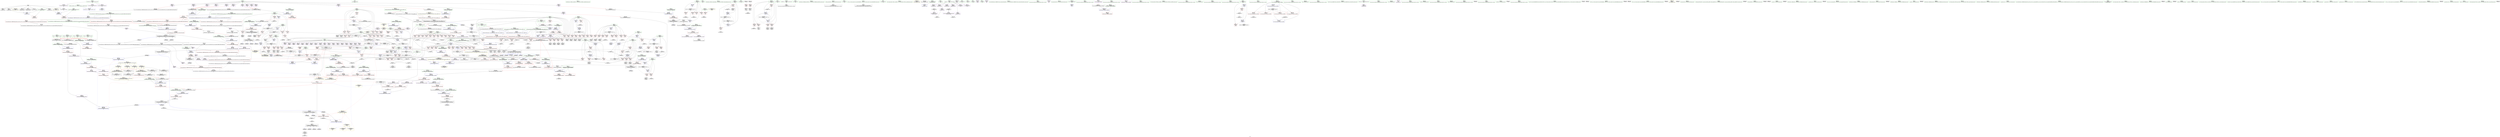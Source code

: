 digraph "SVFG" {
	label="SVFG";

	Node0x55bb34d90670 [shape=record,color=grey,label="{NodeID: 0\nNullPtr}"];
	Node0x55bb34d90670 -> Node0x55bb34dc89b0[style=solid];
	Node0x55bb34d90670 -> Node0x55bb34dc8ab0[style=solid];
	Node0x55bb34d90670 -> Node0x55bb34dc8b80[style=solid];
	Node0x55bb34d90670 -> Node0x55bb34dc8c50[style=solid];
	Node0x55bb34d90670 -> Node0x55bb34dc8d20[style=solid];
	Node0x55bb34d90670 -> Node0x55bb34dc8df0[style=solid];
	Node0x55bb34d90670 -> Node0x55bb34ddfe00[style=solid];
	Node0x55bb34e27250 [shape=record,color=black,label="{NodeID: 941\nMR_38V_2 = PHI(MR_38V_3, MR_38V_1, )\npts\{179 \}\n}"];
	Node0x55bb34e27250 -> Node0x55bb34de1010[style=dashed];
	Node0x55bb34e27250 -> Node0x55bb34e27250[style=dashed];
	Node0x55bb34dcd050 [shape=record,color=red,label="{NodeID: 443\n694\<--691\nthis1\<--this.addr\n_ZNSt6bitsetILm11000EE5resetEv\n}"];
	Node0x55bb34dcd050 -> Node0x55bb34dc5320[style=solid];
	Node0x55bb34dcd050 -> Node0x55bb34dc53f0[style=solid];
	Node0x55bb34dd05a0 [shape=record,color=purple,label="{NodeID: 277\n455\<--18\narrayidx119\<--a\n_Z5solvev\n|{<s0>23}}"];
	Node0x55bb34dd05a0:s0 -> Node0x55bb34e7ec70[style=solid,color=red];
	Node0x55bb34dc1090 [shape=record,color=green,label="{NodeID: 111\n705\<--706\n__position.addr\<--__position.addr_field_insensitive\n_ZNSt6bitsetILm11000EE4flipEm\n}"];
	Node0x55bb34dc1090 -> Node0x55bb34dcd1f0[style=solid];
	Node0x55bb34dc1090 -> Node0x55bb34dcd2c0[style=solid];
	Node0x55bb34dc1090 -> Node0x55bb34de2870[style=solid];
	Node0x55bb34e3cc00 [shape=record,color=yellow,style=double,label="{NodeID: 1052\n66V_1 = ENCHI(MR_66V_0)\npts\{190000 \}\nFun[_ZNSt6bitsetILm11000EE4flipEm]|{<s0>48|<s1>48}}"];
	Node0x55bb34e3cc00:s0 -> Node0x55bb34ddea50[style=dashed,color=red];
	Node0x55bb34e3cc00:s1 -> Node0x55bb34de3e60[style=dashed,color=red];
	Node0x55bb34dfa770 [shape=record,color=grey,label="{NodeID: 886\n571 = Binary(570, 230, )\n}"];
	Node0x55bb34dfa770 -> Node0x55bb34de1c40[style=solid];
	Node0x55bb34de27a0 [shape=record,color=blue,label="{NodeID: 554\n703\<--701\nthis.addr\<--this\n_ZNSt6bitsetILm11000EE4flipEm\n}"];
	Node0x55bb34de27a0 -> Node0x55bb34dcd120[style=dashed];
	Node0x55bb34dca3a0 [shape=record,color=red,label="{NodeID: 388\n428\<--176\n\<--j66\n_Z5solvev\n}"];
	Node0x55bb34dca3a0 -> Node0x55bb34dc4210[style=solid];
	Node0x55bb34e84940 [shape=record,color=black,label="{NodeID: 1329\n677 = PHI(884, )\n}"];
	Node0x55bb34e84940 -> Node0x55bb34dcceb0[style=solid];
	Node0x55bb34dc54c0 [shape=record,color=black,label="{NodeID: 222\n700\<--716\n_ZNSt6bitsetILm11000EE4flipEm_ret\<--call\n_ZNSt6bitsetILm11000EE4flipEm\n|{<s0>20|<s1>21|<s2>22|<s3>23}}"];
	Node0x55bb34dc54c0:s0 -> Node0x55bb34e839a0[style=solid,color=blue];
	Node0x55bb34dc54c0:s1 -> Node0x55bb34e83080[style=solid,color=blue];
	Node0x55bb34dc54c0:s2 -> Node0x55bb34e83190[style=solid,color=blue];
	Node0x55bb34dc54c0:s3 -> Node0x55bb34e832a0[style=solid,color=blue];
	Node0x55bb34dc19a0 [shape=record,color=green,label="{NodeID: 56\n156\<--157\ni3\<--i3_field_insensitive\n_Z5solvev\n}"];
	Node0x55bb34dc19a0 -> Node0x55bb34dd3c70[style=solid];
	Node0x55bb34dc19a0 -> Node0x55bb34dd3d40[style=solid];
	Node0x55bb34dc19a0 -> Node0x55bb34dd3e10[style=solid];
	Node0x55bb34dc19a0 -> Node0x55bb34dd3ee0[style=solid];
	Node0x55bb34dc19a0 -> Node0x55bb34dd3fb0[style=solid];
	Node0x55bb34dc19a0 -> Node0x55bb34de0310[style=solid];
	Node0x55bb34dc19a0 -> Node0x55bb34de0b30[style=solid];
	Node0x55bb34ddfa90 [shape=record,color=red,label="{NodeID: 499\n1118\<--1117\ndummyVal\<--offset_0\n_ZSt4swapISt6bitsetILm11000EEENSt9enable_ifIXsr6__and_ISt6__not_ISt15__is_tuple_likeIT_EESt21is_move_constructibleIS5_ESt18is_move_assignableIS5_EEE5valueEvE4typeERS5_SE_\n}"];
	Node0x55bb34ddfa90 -> Node0x55bb34de2ef0[style=solid];
	Node0x55bb34dd3380 [shape=record,color=red,label="{NodeID: 333\n337\<--152\n\<--m\n_Z5solvev\n}"];
	Node0x55bb34dd3380 -> Node0x55bb34df99f0[style=solid];
	Node0x55bb34e7e6e0 [shape=record,color=black,label="{NodeID: 1274\n999 = PHI(974, 1047, )\n0th arg _ZNSt12_Base_bitsetILm172EE10_M_getwordEm }"];
	Node0x55bb34e7e6e0 -> Node0x55bb34de4000[style=solid];
	Node0x55bb34dc8b80 [shape=record,color=black,label="{NodeID: 167\n86\<--3\n\<--dummyVal\n__cxx_global_var_init.1\n}"];
	Node0x55bb34dc8b80 -> Node0x55bb34ddff00[style=solid];
	Node0x55bb34d7eac0 [shape=record,color=green,label="{NodeID: 1\n7\<--1\n__dso_handle\<--dummyObj\nGlob }"];
	Node0x55bb34e27750 [shape=record,color=black,label="{NodeID: 942\nMR_40V_2 = PHI(MR_40V_3, MR_40V_1, )\npts\{181 \}\n}"];
	Node0x55bb34e27750 -> Node0x55bb34de10e0[style=dashed];
	Node0x55bb34e27750 -> Node0x55bb34e27750[style=dashed];
	Node0x55bb34dcd120 [shape=record,color=red,label="{NodeID: 444\n709\<--703\nthis1\<--this.addr\n_ZNSt6bitsetILm11000EE4flipEm\n|{<s0>47|<s1>48}}"];
	Node0x55bb34dcd120:s0 -> Node0x55bb34e7e3b0[style=solid,color=red];
	Node0x55bb34dcd120:s1 -> Node0x55bb34e763f0[style=solid,color=red];
	Node0x55bb34dd0670 [shape=record,color=purple,label="{NodeID: 278\n478\<--18\narrayidx133\<--a\n_Z5solvev\n|{<s0>24}}"];
	Node0x55bb34dd0670:s0 -> Node0x55bb34e80440[style=solid,color=red];
	Node0x55bb34dc1160 [shape=record,color=green,label="{NodeID: 112\n713\<--714\n_ZNKSt6bitsetILm11000EE8_M_checkEmPKc\<--_ZNKSt6bitsetILm11000EE8_M_checkEmPKc_field_insensitive\n}"];
	Node0x55bb34dfa8f0 [shape=record,color=grey,label="{NodeID: 887\n856 = Binary(855, 230, )\n}"];
	Node0x55bb34de2870 [shape=record,color=blue,label="{NodeID: 555\n705\<--702\n__position.addr\<--__position\n_ZNSt6bitsetILm11000EE4flipEm\n}"];
	Node0x55bb34de2870 -> Node0x55bb34dcd1f0[style=dashed];
	Node0x55bb34de2870 -> Node0x55bb34dcd2c0[style=dashed];
	Node0x55bb34dca470 [shape=record,color=red,label="{NodeID: 389\n445\<--176\n\<--j66\n_Z5solvev\n}"];
	Node0x55bb34dca470 -> Node0x55bb34df72f0[style=solid];
	Node0x55bb34e84a50 [shape=record,color=black,label="{NodeID: 1330\n683 = PHI(884, )\n}"];
	Node0x55bb34e84a50 -> Node0x55bb34dccf80[style=solid];
	Node0x55bb34dc5590 [shape=record,color=black,label="{NodeID: 223\n736\<--751\n_ZNKSt6bitsetILm11000EE9referencecvbEv_ret\<--cmp\n_ZNKSt6bitsetILm11000EE9referencecvbEv\n|{<s0>25|<s1>28|<s2>32|<s3>36}}"];
	Node0x55bb34dc5590:s0 -> Node0x55bb34e83ae0[style=solid,color=blue];
	Node0x55bb34dc5590:s1 -> Node0x55bb34e83cb0[style=solid,color=blue];
	Node0x55bb34dc5590:s2 -> Node0x55bb34e83dc0[style=solid,color=blue];
	Node0x55bb34dc5590:s3 -> Node0x55bb34e83fe0[style=solid,color=blue];
	Node0x55bb34dc1a70 [shape=record,color=green,label="{NodeID: 57\n158\<--159\nj\<--j_field_insensitive\n_Z5solvev\n}"];
	Node0x55bb34dc1a70 -> Node0x55bb34dd4080[style=solid];
	Node0x55bb34dc1a70 -> Node0x55bb34dd4150[style=solid];
	Node0x55bb34dc1a70 -> Node0x55bb34dd4220[style=solid];
	Node0x55bb34dc1a70 -> Node0x55bb34dd42f0[style=solid];
	Node0x55bb34dc1a70 -> Node0x55bb34dd43c0[style=solid];
	Node0x55bb34dc1a70 -> Node0x55bb34de03e0[style=solid];
	Node0x55bb34dc1a70 -> Node0x55bb34de0a60[style=solid];
	Node0x55bb34ddfb60 [shape=record,color=red,label="{NodeID: 500\n1121\<--1120\ndummyVal\<--offset_0\n_ZSt4swapISt6bitsetILm11000EEENSt9enable_ifIXsr6__and_ISt6__not_ISt15__is_tuple_likeIT_EESt21is_move_constructibleIS5_ESt18is_move_assignableIS5_EEE5valueEvE4typeERS5_SE_\n}"];
	Node0x55bb34ddfb60 -> Node0x55bb34de2fc0[style=solid];
	Node0x55bb34dd3450 [shape=record,color=red,label="{NodeID: 334\n366\<--152\n\<--m\n_Z5solvev\n}"];
	Node0x55bb34dd3450 -> Node0x55bb34dfbc70[style=solid];
	Node0x55bb34e7e860 [shape=record,color=black,label="{NodeID: 1275\n1000 = PHI(975, 1048, )\n1st arg _ZNSt12_Base_bitsetILm172EE10_M_getwordEm }"];
	Node0x55bb34e7e860 -> Node0x55bb34de40d0[style=solid];
	Node0x55bb34dc8c50 [shape=record,color=black,label="{NodeID: 168\n88\<--3\n\<--dummyVal\n__cxx_global_var_init.1\n}"];
	Node0x55bb34dc8c50 -> Node0x55bb34ddffd0[style=solid];
	Node0x55bb34dbce60 [shape=record,color=green,label="{NodeID: 2\n11\<--1\n.str\<--dummyObj\nGlob }"];
	Node0x55bb34e27c50 [shape=record,color=black,label="{NodeID: 943\nMR_42V_2 = PHI(MR_42V_3, MR_42V_1, )\npts\{183 \}\n}"];
	Node0x55bb34e27c50 -> Node0x55bb34de11b0[style=dashed];
	Node0x55bb34e27c50 -> Node0x55bb34e27c50[style=dashed];
	Node0x55bb34dcd1f0 [shape=record,color=red,label="{NodeID: 445\n710\<--705\n\<--__position.addr\n_ZNSt6bitsetILm11000EE4flipEm\n|{<s0>47}}"];
	Node0x55bb34dcd1f0:s0 -> Node0x55bb34e7e4c0[style=solid,color=red];
	Node0x55bb34dd0740 [shape=record,color=purple,label="{NodeID: 279\n505\<--18\narrayidx146\<--a\n_Z5solvev\n|{<s0>27}}"];
	Node0x55bb34dd0740:s0 -> Node0x55bb34e80440[style=solid,color=red];
	Node0x55bb34dc5c80 [shape=record,color=green,label="{NodeID: 113\n717\<--718\n_ZNSt6bitsetILm11000EE15_Unchecked_flipEm\<--_ZNSt6bitsetILm11000EE15_Unchecked_flipEm_field_insensitive\n}"];
	Node0x55bb34dfaa70 [shape=record,color=grey,label="{NodeID: 888\n951 = cmp(950, 952, )\n}"];
	Node0x55bb34de2940 [shape=record,color=blue,label="{NodeID: 556\n724\<--722\nthis.addr\<--this\n_ZNSt6bitsetILm11000EEixEm\n}"];
	Node0x55bb34de2940 -> Node0x55bb34dcd390[style=dashed];
	Node0x55bb34dca540 [shape=record,color=red,label="{NodeID: 390\n460\<--176\n\<--j66\n_Z5solvev\n}"];
	Node0x55bb34dca540 -> Node0x55bb34df7bf0[style=solid];
	Node0x55bb34dc5660 [shape=record,color=black,label="{NodeID: 224\n776\<--768\n\<--__tmp\n_ZSt4swapISt6bitsetILm11000EEENSt9enable_ifIXsr6__and_ISt6__not_ISt15__is_tuple_likeIT_EESt21is_move_constructibleIS5_ESt18is_move_assignableIS5_EEE5valueEvE4typeERS5_SE_\n}"];
	Node0x55bb34dc5660 -> Node0x55bb34dd1bf0[style=solid];
	Node0x55bb34dc1b40 [shape=record,color=green,label="{NodeID: 58\n160\<--161\nsz\<--sz_field_insensitive\n_Z5solvev\n}"];
	Node0x55bb34dc1b40 -> Node0x55bb34dd4490[style=solid];
	Node0x55bb34dc1b40 -> Node0x55bb34dd4560[style=solid];
	Node0x55bb34dc1b40 -> Node0x55bb34de04b0[style=solid];
	Node0x55bb34dc1b40 -> Node0x55bb34de08c0[style=solid];
	Node0x55bb34ddfc30 [shape=record,color=blue,label="{NodeID: 501\n1110\<--36\nllvm.global_ctors_0\<--\nGlob }"];
	Node0x55bb34dd3520 [shape=record,color=red,label="{NodeID: 335\n370\<--152\n\<--m\n_Z5solvev\n}"];
	Node0x55bb34dd3520 -> Node0x55bb34dfa5f0[style=solid];
	Node0x55bb34e7e9e0 [shape=record,color=black,label="{NodeID: 1276\n1016 = PHI(991, 1052, )\n0th arg _ZNSt12_Base_bitsetILm172EE11_S_whichbitEm }"];
	Node0x55bb34e7e9e0 -> Node0x55bb34de41a0[style=solid];
	Node0x55bb34dc8d20 [shape=record,color=black,label="{NodeID: 169\n94\<--3\nlpad.val\<--dummyVal\n__cxx_global_var_init.1\n}"];
	Node0x55bb34dbda00 [shape=record,color=green,label="{NodeID: 3\n20\<--1\n_ZSt3cin\<--dummyObj\nGlob }"];
	Node0x55bb34e28150 [shape=record,color=black,label="{NodeID: 944\nMR_44V_2 = PHI(MR_44V_3, MR_44V_1, )\npts\{185 \}\n}"];
	Node0x55bb34e28150 -> Node0x55bb34de1280[style=dashed];
	Node0x55bb34e28150 -> Node0x55bb34e28150[style=dashed];
	Node0x55bb34dcd2c0 [shape=record,color=red,label="{NodeID: 446\n715\<--705\n\<--__position.addr\n_ZNSt6bitsetILm11000EE4flipEm\n|{<s0>48}}"];
	Node0x55bb34dcd2c0:s0 -> Node0x55bb34e7d8d0[style=solid,color=red];
	Node0x55bb34dd0810 [shape=record,color=purple,label="{NodeID: 280\n526\<--18\narrayidx158\<--a\n_Z5solvev\n|{<s0>30}}"];
	Node0x55bb34dd0810:s0 -> Node0x55bb34e7f670[style=solid,color=red];
	Node0x55bb34dc5d10 [shape=record,color=green,label="{NodeID: 114\n724\<--725\nthis.addr\<--this.addr_field_insensitive\n_ZNSt6bitsetILm11000EEixEm\n}"];
	Node0x55bb34dc5d10 -> Node0x55bb34dcd390[style=solid];
	Node0x55bb34dc5d10 -> Node0x55bb34de2940[style=solid];
	Node0x55bb34dfabf0 [shape=record,color=grey,label="{NodeID: 889\n269 = cmp(258, 268, )\n}"];
	Node0x55bb34de2a10 [shape=record,color=blue,label="{NodeID: 557\n726\<--723\n__position.addr\<--__position\n_ZNSt6bitsetILm11000EEixEm\n}"];
	Node0x55bb34de2a10 -> Node0x55bb34dcd460[style=dashed];
	Node0x55bb34dca610 [shape=record,color=red,label="{NodeID: 391\n401\<--178\n\<--ti\n_Z5solvev\n}"];
	Node0x55bb34dca610 -> Node0x55bb34df66f0[style=solid];
	Node0x55bb34dc5730 [shape=record,color=black,label="{NodeID: 225\n777\<--773\n\<--call\n_ZSt4swapISt6bitsetILm11000EEENSt9enable_ifIXsr6__and_ISt6__not_ISt15__is_tuple_likeIT_EESt21is_move_constructibleIS5_ESt18is_move_assignableIS5_EEE5valueEvE4typeERS5_SE_\n}"];
	Node0x55bb34dc5730 -> Node0x55bb34dd1cc0[style=solid];
	Node0x55bb34dc1c10 [shape=record,color=green,label="{NodeID: 59\n162\<--163\ndir\<--dir_field_insensitive\n_Z5solvev\n}"];
	Node0x55bb34dc1c10 -> Node0x55bb34dd4630[style=solid];
	Node0x55bb34dc1c10 -> Node0x55bb34dd4700[style=solid];
	Node0x55bb34dc1c10 -> Node0x55bb34dd47d0[style=solid];
	Node0x55bb34dc1c10 -> Node0x55bb34dd48a0[style=solid];
	Node0x55bb34dc1c10 -> Node0x55bb34dd4970[style=solid];
	Node0x55bb34dc1c10 -> Node0x55bb34de0580[style=solid];
	Node0x55bb34dc1c10 -> Node0x55bb34de0990[style=solid];
	Node0x55bb34ddfd00 [shape=record,color=blue,label="{NodeID: 502\n1111\<--37\nllvm.global_ctors_1\<--_GLOBAL__sub_I_RAD._2_1.cpp\nGlob }"];
	Node0x55bb34dd35f0 [shape=record,color=red,label="{NodeID: 336\n402\<--152\n\<--m\n_Z5solvev\n}"];
	Node0x55bb34dd35f0 -> Node0x55bb34df66f0[style=solid];
	Node0x55bb34e7eb60 [shape=record,color=black,label="{NodeID: 1277\n690 = PHI(348, )\n0th arg _ZNSt6bitsetILm11000EE5resetEv }"];
	Node0x55bb34e7eb60 -> Node0x55bb34de26d0[style=solid];
	Node0x55bb34dc8df0 [shape=record,color=black,label="{NodeID: 170\n95\<--3\nlpad.val1\<--dummyVal\n__cxx_global_var_init.1\n}"];
	Node0x55bb34dbda90 [shape=record,color=green,label="{NodeID: 4\n21\<--1\n_ZL2dx\<--dummyObj\nGlob }"];
	Node0x55bb34dcd390 [shape=record,color=red,label="{NodeID: 447\n730\<--724\nthis1\<--this.addr\n_ZNSt6bitsetILm11000EEixEm\n|{<s0>49}}"];
	Node0x55bb34dcd390:s0 -> Node0x55bb34e80950[style=solid,color=red];
	Node0x55bb34dd08e0 [shape=record,color=purple,label="{NodeID: 281\n529\<--18\narrayidx160\<--a\n_Z5solvev\n|{<s0>30}}"];
	Node0x55bb34dd08e0:s0 -> Node0x55bb34e7f780[style=solid,color=red];
	Node0x55bb34dc5de0 [shape=record,color=green,label="{NodeID: 115\n726\<--727\n__position.addr\<--__position.addr_field_insensitive\n_ZNSt6bitsetILm11000EEixEm\n}"];
	Node0x55bb34dc5de0 -> Node0x55bb34dcd460[style=solid];
	Node0x55bb34dc5de0 -> Node0x55bb34de2a10[style=solid];
	Node0x55bb34e3cfe0 [shape=record,color=yellow,style=double,label="{NodeID: 1056\n2V_1 = ENCHI(MR_2V_0)\npts\{68 \}\nFun[__cxx_global_var_init.1]}"];
	Node0x55bb34e3cfe0 -> Node0x55bb34ddff00[style=dashed];
	Node0x55bb34dfad70 [shape=record,color=grey,label="{NodeID: 890\n751 = cmp(750, 752, )\n}"];
	Node0x55bb34dfad70 -> Node0x55bb34dc5590[style=solid];
	Node0x55bb34de2ae0 [shape=record,color=blue,label="{NodeID: 558\n738\<--737\nthis.addr\<--this\n_ZNKSt6bitsetILm11000EE9referencecvbEv\n}"];
	Node0x55bb34de2ae0 -> Node0x55bb34dcd530[style=dashed];
	Node0x55bb34dca6e0 [shape=record,color=red,label="{NodeID: 392\n404\<--180\n\<--tj\n_Z5solvev\n}"];
	Node0x55bb34dca6e0 -> Node0x55bb34df6570[style=solid];
	Node0x55bb34dc5800 [shape=record,color=black,label="{NodeID: 226\n787\<--784\n\<--call1\n_ZSt4swapISt6bitsetILm11000EEENSt9enable_ifIXsr6__and_ISt6__not_ISt15__is_tuple_likeIT_EESt21is_move_constructibleIS5_ESt18is_move_assignableIS5_EEE5valueEvE4typeERS5_SE_\n}"];
	Node0x55bb34dc5800 -> Node0x55bb34dd1e60[style=solid];
	Node0x55bb34dc1ce0 [shape=record,color=green,label="{NodeID: 60\n164\<--165\nref.tmp\<--ref.tmp_field_insensitive\n_Z5solvev\n|{|<s1>17}}"];
	Node0x55bb34dc1ce0 -> Node0x55bb34dc91c0[style=solid];
	Node0x55bb34dc1ce0:s1 -> Node0x55bb34e80c80[style=solid,color=red];
	Node0x55bb34ddfe00 [shape=record,color=blue, style = dotted,label="{NodeID: 503\n1112\<--3\nllvm.global_ctors_2\<--dummyVal\nGlob }"];
	Node0x55bb34dd36c0 [shape=record,color=red,label="{NodeID: 337\n409\<--152\n\<--m\n_Z5solvev\n}"];
	Node0x55bb34dd36c0 -> Node0x55bb34df6870[style=solid];
	Node0x55bb34e7ec70 [shape=record,color=black,label="{NodeID: 1278\n701 = PHI(375, 407, 441, 455, )\n0th arg _ZNSt6bitsetILm11000EE4flipEm }"];
	Node0x55bb34e7ec70 -> Node0x55bb34de27a0[style=solid];
	Node0x55bb34dc8ec0 [shape=record,color=black,label="{NodeID: 171\n9\<--8\n\<--_ZL2tpB5cxx11\nCan only get source location for instruction, argument, global var or function.}"];
	Node0x55bb34dbdb20 [shape=record,color=green,label="{NodeID: 5\n22\<--1\n_ZL2dy\<--dummyObj\nGlob }"];
	Node0x55bb34e28b50 [shape=record,color=black,label="{NodeID: 946\nMR_46V_3 = PHI(MR_46V_4, MR_46V_2, )\npts\{187 \}\n}"];
	Node0x55bb34e28b50 -> Node0x55bb34dcaaf0[style=dashed];
	Node0x55bb34e28b50 -> Node0x55bb34dcabc0[style=dashed];
	Node0x55bb34e28b50 -> Node0x55bb34dcac90[style=dashed];
	Node0x55bb34e28b50 -> Node0x55bb34dcad60[style=dashed];
	Node0x55bb34e28b50 -> Node0x55bb34dcae30[style=dashed];
	Node0x55bb34e28b50 -> Node0x55bb34dcaf00[style=dashed];
	Node0x55bb34e28b50 -> Node0x55bb34dcafd0[style=dashed];
	Node0x55bb34e28b50 -> Node0x55bb34dcb0a0[style=dashed];
	Node0x55bb34e28b50 -> Node0x55bb34de1b70[style=dashed];
	Node0x55bb34e28b50 -> Node0x55bb34e28b50[style=dashed];
	Node0x55bb34dcd460 [shape=record,color=red,label="{NodeID: 448\n731\<--726\n\<--__position.addr\n_ZNSt6bitsetILm11000EEixEm\n|{<s0>49}}"];
	Node0x55bb34dcd460:s0 -> Node0x55bb34e80a60[style=solid,color=red];
	Node0x55bb34dd09b0 [shape=record,color=purple,label="{NodeID: 282\n544\<--18\narrayidx169\<--a\n_Z5solvev\n|{<s0>31}}"];
	Node0x55bb34dd09b0:s0 -> Node0x55bb34e80440[style=solid,color=red];
	Node0x55bb34dc5eb0 [shape=record,color=green,label="{NodeID: 116\n733\<--734\n_ZNSt6bitsetILm11000EE9referenceC2ERS0_m\<--_ZNSt6bitsetILm11000EE9referenceC2ERS0_m_field_insensitive\n}"];
	Node0x55bb34e3d0f0 [shape=record,color=yellow,style=double,label="{NodeID: 1057\n4V_1 = ENCHI(MR_4V_0)\npts\{70 \}\nFun[__cxx_global_var_init.1]}"];
	Node0x55bb34e3d0f0 -> Node0x55bb34ddffd0[style=dashed];
	Node0x55bb34dfaef0 [shape=record,color=grey,label="{NodeID: 891\n249 = cmp(248, 250, )\n}"];
	Node0x55bb34de2bb0 [shape=record,color=blue,label="{NodeID: 559\n756\<--755\nthis.addr\<--this\n_ZNSt6bitsetILm11000EE9referenceD2Ev\n}"];
	Node0x55bb34de2bb0 -> Node0x55bb34dcd870[style=dashed];
	Node0x55bb34dca7b0 [shape=record,color=red,label="{NodeID: 393\n435\<--182\n\<--ti94\n_Z5solvev\n}"];
	Node0x55bb34dca7b0 -> Node0x55bb34df6e70[style=solid];
	Node0x55bb34dc58d0 [shape=record,color=black,label="{NodeID: 227\n786\<--785\n\<--\n_ZSt4swapISt6bitsetILm11000EEENSt9enable_ifIXsr6__and_ISt6__not_ISt15__is_tuple_likeIT_EESt21is_move_constructibleIS5_ESt18is_move_assignableIS5_EEE5valueEvE4typeERS5_SE_\n}"];
	Node0x55bb34dc58d0 -> Node0x55bb34dd1d90[style=solid];
	Node0x55bb34dc1db0 [shape=record,color=green,label="{NodeID: 61\n166\<--167\nref.tmp21\<--ref.tmp21_field_insensitive\n_Z5solvev\n|{|<s1>16}}"];
	Node0x55bb34dc1db0 -> Node0x55bb34de0650[style=solid];
	Node0x55bb34dc1db0:s1 -> Node0x55bb34e7fc00[style=solid,color=red];
	Node0x55bb34ddff00 [shape=record,color=blue,label="{NodeID: 504\n67\<--86\nexn.slot\<--\n__cxx_global_var_init.1\n}"];
	Node0x55bb34ddff00 -> Node0x55bb34dd2a90[style=dashed];
	Node0x55bb34dd3790 [shape=record,color=red,label="{NodeID: 338\n436\<--152\n\<--m\n_Z5solvev\n}"];
	Node0x55bb34dd3790 -> Node0x55bb34df6e70[style=solid];
	Node0x55bb34e7efc0 [shape=record,color=black,label="{NodeID: 1279\n702 = PHI(377, 413, 447, 457, )\n1st arg _ZNSt6bitsetILm11000EE4flipEm }"];
	Node0x55bb34e7efc0 -> Node0x55bb34de2870[style=solid];
	Node0x55bb34dc8fc0 [shape=record,color=black,label="{NodeID: 172\n48\<--49\n\<--_ZNSt8ios_base4InitD1Ev\nCan only get source location for instruction, argument, global var or function.}"];
	Node0x55bb34dbdbb0 [shape=record,color=green,label="{NodeID: 6\n23\<--1\n.str.3\<--dummyObj\nGlob }"];
	Node0x55bb34e29050 [shape=record,color=black,label="{NodeID: 947\nMR_48V_3 = PHI(MR_48V_4, MR_48V_2, )\npts\{189 \}\n}"];
	Node0x55bb34e29050 -> Node0x55bb34dcb170[style=dashed];
	Node0x55bb34e29050 -> Node0x55bb34dcb240[style=dashed];
	Node0x55bb34e29050 -> Node0x55bb34dcb310[style=dashed];
	Node0x55bb34e29050 -> Node0x55bb34dcb3e0[style=dashed];
	Node0x55bb34e29050 -> Node0x55bb34dcb4b0[style=dashed];
	Node0x55bb34e29050 -> Node0x55bb34de1c40[style=dashed];
	Node0x55bb34dcd530 [shape=record,color=red,label="{NodeID: 449\n741\<--738\nthis1\<--this.addr\n_ZNKSt6bitsetILm11000EE9referencecvbEv\n}"];
	Node0x55bb34dcd530 -> Node0x55bb34dd1a50[style=solid];
	Node0x55bb34dcd530 -> Node0x55bb34dd1b20[style=solid];
	Node0x55bb34dd0a80 [shape=record,color=purple,label="{NodeID: 283\n553\<--18\narrayidx174\<--a\n_Z5solvev\n|{<s0>34}}"];
	Node0x55bb34dd0a80:s0 -> Node0x55bb34e80040[style=solid,color=red];
	Node0x55bb34dc5fb0 [shape=record,color=green,label="{NodeID: 117\n738\<--739\nthis.addr\<--this.addr_field_insensitive\n_ZNKSt6bitsetILm11000EE9referencecvbEv\n}"];
	Node0x55bb34dc5fb0 -> Node0x55bb34dcd530[style=solid];
	Node0x55bb34dc5fb0 -> Node0x55bb34de2ae0[style=solid];
	Node0x55bb34dfb070 [shape=record,color=grey,label="{NodeID: 892\n540 = cmp(538, 539, )\n}"];
	Node0x55bb34de2c80 [shape=record,color=blue,label="{NodeID: 560\n764\<--762\n__a.addr\<--__a\n_ZSt4swapISt6bitsetILm11000EEENSt9enable_ifIXsr6__and_ISt6__not_ISt15__is_tuple_likeIT_EESt21is_move_constructibleIS5_ESt18is_move_assignableIS5_EEE5valueEvE4typeERS5_SE_\n}"];
	Node0x55bb34de2c80 -> Node0x55bb34dcd940[style=dashed];
	Node0x55bb34de2c80 -> Node0x55bb34dcda10[style=dashed];
	Node0x55bb34dca880 [shape=record,color=red,label="{NodeID: 394\n449\<--182\n\<--ti94\n_Z5solvev\n}"];
	Node0x55bb34dca880 -> Node0x55bb34df78f0[style=solid];
	Node0x55bb34dc59a0 [shape=record,color=black,label="{NodeID: 228\n792\<--789\n\<--call2\n_ZSt4swapISt6bitsetILm11000EEENSt9enable_ifIXsr6__and_ISt6__not_ISt15__is_tuple_likeIT_EESt21is_move_constructibleIS5_ESt18is_move_assignableIS5_EEE5valueEvE4typeERS5_SE_\n}"];
	Node0x55bb34dc59a0 -> Node0x55bb34dd2000[style=solid];
	Node0x55bb34dc1e80 [shape=record,color=green,label="{NodeID: 62\n168\<--169\nref.tmp25\<--ref.tmp25_field_insensitive\n_Z5solvev\n|{|<s1>16}}"];
	Node0x55bb34dc1e80 -> Node0x55bb34de0720[style=solid];
	Node0x55bb34dc1e80:s1 -> Node0x55bb34e7fd10[style=solid,color=red];
	Node0x55bb34ddffd0 [shape=record,color=blue,label="{NodeID: 505\n69\<--88\nehselector.slot\<--\n__cxx_global_var_init.1\n}"];
	Node0x55bb34ddffd0 -> Node0x55bb34dd2b60[style=dashed];
	Node0x55bb34dd3860 [shape=record,color=red,label="{NodeID: 339\n443\<--152\n\<--m\n_Z5solvev\n}"];
	Node0x55bb34dd3860 -> Node0x55bb34df7470[style=solid];
	Node0x55bb34e7f1c0 [shape=record,color=black,label="{NodeID: 1280\n885 = PHI(653, 657, 676, 682, 907, 912, )\n0th arg _ZSt7forwardIiEOT_RNSt16remove_referenceIS0_E4typeE }"];
	Node0x55bb34e7f1c0 -> Node0x55bb34de34a0[style=solid];
	Node0x55bb34dc90c0 [shape=record,color=black,label="{NodeID: 173\n82\<--83\n\<--_ZNSt7__cxx1112basic_stringIcSt11char_traitsIcESaIcEED1Ev\nCan only get source location for instruction, argument, global var or function.}"];
	Node0x55bb34dbdc40 [shape=record,color=green,label="{NodeID: 7\n25\<--1\n_ZSt4cout\<--dummyObj\nGlob }"];
	Node0x55bb34e29550 [shape=record,color=black,label="{NodeID: 948\nMR_50V_2 = PHI(MR_50V_6, MR_50V_1, )\npts\{193 \}\n}"];
	Node0x55bb34e29550 -> Node0x55bb34de1690[style=dashed];
	Node0x55bb34e29550 -> Node0x55bb34e29550[style=dashed];
	Node0x55bb34dcd600 [shape=record,color=red,label="{NodeID: 450\n743\<--742\n\<--_M_wp\n_ZNKSt6bitsetILm11000EE9referencecvbEv\n}"];
	Node0x55bb34dcd600 -> Node0x55bb34dcd6d0[style=solid];
	Node0x55bb34dd0b50 [shape=record,color=purple,label="{NodeID: 284\n556\<--18\narrayidx176\<--a\n_Z5solvev\n|{<s0>34}}"];
	Node0x55bb34dd0b50:s0 -> Node0x55bb34e7ff30[style=solid,color=red];
	Node0x55bb34dc6080 [shape=record,color=green,label="{NodeID: 118\n748\<--749\n_ZNSt12_Base_bitsetILm172EE10_S_maskbitEm\<--_ZNSt12_Base_bitsetILm172EE10_S_maskbitEm_field_insensitive\n}"];
	Node0x55bb34dfb1f0 [shape=record,color=grey,label="{NodeID: 893\n840 = cmp(838, 839, )\n}"];
	Node0x55bb34de2d50 [shape=record,color=blue,label="{NodeID: 561\n766\<--763\n__b.addr\<--__b\n_ZSt4swapISt6bitsetILm11000EEENSt9enable_ifIXsr6__and_ISt6__not_ISt15__is_tuple_likeIT_EESt21is_move_constructibleIS5_ESt18is_move_assignableIS5_EEE5valueEvE4typeERS5_SE_\n}"];
	Node0x55bb34de2d50 -> Node0x55bb34dcdae0[style=dashed];
	Node0x55bb34de2d50 -> Node0x55bb34dcdbb0[style=dashed];
	Node0x55bb34dca950 [shape=record,color=red,label="{NodeID: 395\n438\<--184\n\<--tj101\n_Z5solvev\n}"];
	Node0x55bb34dca950 -> Node0x55bb34df75f0[style=solid];
	Node0x55bb34dc5a70 [shape=record,color=black,label="{NodeID: 229\n791\<--790\n\<--\n_ZSt4swapISt6bitsetILm11000EEENSt9enable_ifIXsr6__and_ISt6__not_ISt15__is_tuple_likeIT_EESt21is_move_constructibleIS5_ESt18is_move_assignableIS5_EEE5valueEvE4typeERS5_SE_\n}"];
	Node0x55bb34dc5a70 -> Node0x55bb34dd1f30[style=solid];
	Node0x55bb34dc1f50 [shape=record,color=green,label="{NodeID: 63\n170\<--171\nnm\<--nm_field_insensitive\n_Z5solvev\n}"];
	Node0x55bb34dc1f50 -> Node0x55bb34dd4a40[style=solid];
	Node0x55bb34dc1f50 -> Node0x55bb34dd4b10[style=solid];
	Node0x55bb34dc1f50 -> Node0x55bb34dd4be0[style=solid];
	Node0x55bb34dc1f50 -> Node0x55bb34dd4cb0[style=solid];
	Node0x55bb34dc1f50 -> Node0x55bb34dd4d80[style=solid];
	Node0x55bb34dc1f50 -> Node0x55bb34dd4e50[style=solid];
	Node0x55bb34dc1f50 -> Node0x55bb34dd4f20[style=solid];
	Node0x55bb34dc1f50 -> Node0x55bb34dd4ff0[style=solid];
	Node0x55bb34dc1f50 -> Node0x55bb34dd50c0[style=solid];
	Node0x55bb34dc1f50 -> Node0x55bb34de0c00[style=solid];
	Node0x55bb34de00a0 [shape=record,color=blue,label="{NodeID: 506\n134\<--133\n.addr\<--\n__cxx_global_array_dtor\n}"];
	Node0x55bb34dd3930 [shape=record,color=red,label="{NodeID: 340\n450\<--152\n\<--m\n_Z5solvev\n}"];
	Node0x55bb34dd3930 -> Node0x55bb34df78f0[style=solid];
	Node0x55bb34e7f560 [shape=record,color=black,label="{NodeID: 1281\n1025 = PHI(1009, )\n0th arg _ZNSt12_Base_bitsetILm172EE12_S_whichwordEm }"];
	Node0x55bb34e7f560 -> Node0x55bb34de4270[style=solid];
	Node0x55bb34dc91c0 [shape=record,color=black,label="{NodeID: 174\n296\<--164\n\<--ref.tmp\n_Z5solvev\n}"];
	Node0x55bb34dc91c0 -> Node0x55bb34de07f0[style=solid];
	Node0x55bb34dbdcd0 [shape=record,color=green,label="{NodeID: 8\n26\<--1\n.str.4\<--dummyObj\nGlob }"];
	Node0x55bb34e29a50 [shape=record,color=black,label="{NodeID: 949\nMR_52V_2 = PHI(MR_52V_6, MR_52V_1, )\npts\{195 \}\n}"];
	Node0x55bb34e29a50 -> Node0x55bb34de1760[style=dashed];
	Node0x55bb34e29a50 -> Node0x55bb34e29a50[style=dashed];
	Node0x55bb34dcd6d0 [shape=record,color=red,label="{NodeID: 451\n744\<--743\n\<--\n_ZNKSt6bitsetILm11000EE9referencecvbEv\n}"];
	Node0x55bb34dcd6d0 -> Node0x55bb34df7170[style=solid];
	Node0x55bb34dd0c20 [shape=record,color=purple,label="{NodeID: 285\n583\<--18\narrayidx192\<--a\n_Z5solvev\n|{<s0>35}}"];
	Node0x55bb34dd0c20:s0 -> Node0x55bb34e80440[style=solid,color=red];
	Node0x55bb34dc6180 [shape=record,color=green,label="{NodeID: 119\n756\<--757\nthis.addr\<--this.addr_field_insensitive\n_ZNSt6bitsetILm11000EE9referenceD2Ev\n}"];
	Node0x55bb34dc6180 -> Node0x55bb34dcd870[style=solid];
	Node0x55bb34dc6180 -> Node0x55bb34de2bb0[style=solid];
	Node0x55bb34dfb370 [shape=record,color=grey,label="{NodeID: 894\n579 = cmp(577, 578, )\n}"];
	Node0x55bb34de2e20 [shape=record,color=blue, style = dotted,label="{NodeID: 562\n1113\<--1115\noffset_0\<--dummyVal\n_ZSt4swapISt6bitsetILm11000EEENSt9enable_ifIXsr6__and_ISt6__not_ISt15__is_tuple_likeIT_EESt21is_move_constructibleIS5_ESt18is_move_assignableIS5_EEE5valueEvE4typeERS5_SE_\n}"];
	Node0x55bb34de2e20 -> Node0x55bb34ddfa90[style=dashed];
	Node0x55bb34de2e20 -> Node0x55bb34ddfb60[style=dashed];
	Node0x55bb34dcaa20 [shape=record,color=red,label="{NodeID: 396\n452\<--184\n\<--tj101\n_Z5solvev\n}"];
	Node0x55bb34dcaa20 -> Node0x55bb34df7770[style=solid];
	Node0x55bb34dc5b40 [shape=record,color=black,label="{NodeID: 230\n795\<--804\n_ZNSt6bitsetILm11000EEeOERKS0__ret\<--this1\n_ZNSt6bitsetILm11000EEeOERKS0_\n|{<s0>34}}"];
	Node0x55bb34dc5b40:s0 -> Node0x55bb34e83ed0[style=solid,color=blue];
	Node0x55bb34dc2020 [shape=record,color=green,label="{NodeID: 64\n172\<--173\ni52\<--i52_field_insensitive\n_Z5solvev\n}"];
	Node0x55bb34dc2020 -> Node0x55bb34dd5190[style=solid];
	Node0x55bb34dc2020 -> Node0x55bb34dd5260[style=solid];
	Node0x55bb34dc2020 -> Node0x55bb34dd5330[style=solid];
	Node0x55bb34dc2020 -> Node0x55bb34de0cd0[style=solid];
	Node0x55bb34dc2020 -> Node0x55bb34de0da0[style=solid];
	Node0x55bb34df58b0 [shape=record,color=black,label="{NodeID: 839\n117 = PHI(115, 118, )\n}"];
	Node0x55bb34df58b0 -> Node0x55bb34dd1570[style=solid];
	Node0x55bb34de0170 [shape=record,color=blue,label="{NodeID: 507\n154\<--215\ni\<--\n_Z5solvev\n}"];
	Node0x55bb34de0170 -> Node0x55bb34e2e050[style=dashed];
	Node0x55bb34dd3a00 [shape=record,color=red,label="{NodeID: 341\n217\<--154\n\<--i\n_Z5solvev\n}"];
	Node0x55bb34dd3a00 -> Node0x55bb34dfbdf0[style=solid];
	Node0x55bb34e7f670 [shape=record,color=black,label="{NodeID: 1282\n762 = PHI(526, )\n0th arg _ZSt4swapISt6bitsetILm11000EEENSt9enable_ifIXsr6__and_ISt6__not_ISt15__is_tuple_likeIT_EESt21is_move_constructibleIS5_ESt18is_move_assignableIS5_EEE5valueEvE4typeERS5_SE_ }"];
	Node0x55bb34e7f670 -> Node0x55bb34de2c80[style=solid];
	Node0x55bb34dc9290 [shape=record,color=black,label="{NodeID: 175\n824\<--215\nmain_ret\<--\nmain\n}"];
	Node0x55bb34dbdd60 [shape=record,color=green,label="{NodeID: 9\n28\<--1\n_ZSt4cerr\<--dummyObj\nGlob }"];
	Node0x55bb34e29f50 [shape=record,color=black,label="{NodeID: 950\nMR_54V_2 = PHI(MR_54V_3, MR_54V_1, )\npts\{199 \}\n}"];
	Node0x55bb34e29f50 -> Node0x55bb34de19d0[style=dashed];
	Node0x55bb34e29f50 -> Node0x55bb34e29f50[style=dashed];
	Node0x55bb34dcd7a0 [shape=record,color=red,label="{NodeID: 452\n746\<--745\n\<--_M_bpos\n_ZNKSt6bitsetILm11000EE9referencecvbEv\n|{<s0>50}}"];
	Node0x55bb34dcd7a0:s0 -> Node0x55bb34e7f890[style=solid,color=red];
	Node0x55bb34dd0cf0 [shape=record,color=purple,label="{NodeID: 286\n274\<--21\narrayidx23\<--_ZL2dx\n_Z5solvev\n}"];
	Node0x55bb34dd0cf0 -> Node0x55bb34dcc4f0[style=solid];
	Node0x55bb34dc6250 [shape=record,color=green,label="{NodeID: 120\n764\<--765\n__a.addr\<--__a.addr_field_insensitive\n_ZSt4swapISt6bitsetILm11000EEENSt9enable_ifIXsr6__and_ISt6__not_ISt15__is_tuple_likeIT_EESt21is_move_constructibleIS5_ESt18is_move_assignableIS5_EEE5valueEvE4typeERS5_SE_\n}"];
	Node0x55bb34dc6250 -> Node0x55bb34dcd940[style=solid];
	Node0x55bb34dc6250 -> Node0x55bb34dcda10[style=solid];
	Node0x55bb34dc6250 -> Node0x55bb34de2c80[style=solid];
	Node0x55bb34dfb4f0 [shape=record,color=grey,label="{NodeID: 895\n144 = cmp(141, 143, )\n}"];
	Node0x55bb34de2ef0 [shape=record,color=blue, style = dotted,label="{NodeID: 563\n1116\<--1118\noffset_0\<--dummyVal\n_ZSt4swapISt6bitsetILm11000EEENSt9enable_ifIXsr6__and_ISt6__not_ISt15__is_tuple_likeIT_EESt21is_move_constructibleIS5_ESt18is_move_assignableIS5_EEE5valueEvE4typeERS5_SE_\n}"];
	Node0x55bb34de2ef0 -> Node0x55bb34ddfb60[style=dashed];
	Node0x55bb34de2ef0 -> Node0x55bb34de2fc0[style=dashed];
	Node0x55bb34dcaaf0 [shape=record,color=red,label="{NodeID: 397\n476\<--186\n\<--row\n_Z5solvev\n}"];
	Node0x55bb34dcaaf0 -> Node0x55bb34dc4620[style=solid];
	Node0x55bb34dce080 [shape=record,color=black,label="{NodeID: 231\n805\<--804\n\<--this1\n_ZNSt6bitsetILm11000EEeOERKS0_\n|{<s0>57}}"];
	Node0x55bb34dce080:s0 -> Node0x55bb34e7f9e0[style=solid,color=red];
	Node0x55bb34dc20f0 [shape=record,color=green,label="{NodeID: 65\n174\<--175\ni62\<--i62_field_insensitive\n_Z5solvev\n}"];
	Node0x55bb34dc20f0 -> Node0x55bb34dd5400[style=solid];
	Node0x55bb34dc20f0 -> Node0x55bb34dd54d0[style=solid];
	Node0x55bb34dc20f0 -> Node0x55bb34dd55a0[style=solid];
	Node0x55bb34dc20f0 -> Node0x55bb34dd5670[style=solid];
	Node0x55bb34dc20f0 -> Node0x55bb34dd5740[style=solid];
	Node0x55bb34dc20f0 -> Node0x55bb34dd5810[style=solid];
	Node0x55bb34dc20f0 -> Node0x55bb34dd58e0[style=solid];
	Node0x55bb34dc20f0 -> Node0x55bb34dd59b0[style=solid];
	Node0x55bb34dc20f0 -> Node0x55bb34dd5a80[style=solid];
	Node0x55bb34dc20f0 -> Node0x55bb34de0e70[style=solid];
	Node0x55bb34dc20f0 -> Node0x55bb34de1420[style=solid];
	Node0x55bb34df5e50 [shape=record,color=black,label="{NodeID: 840\n140 = PHI(138, 141, )\n}"];
	Node0x55bb34df5e50 -> Node0x55bb34dd1640[style=solid];
	Node0x55bb34de0240 [shape=record,color=blue,label="{NodeID: 508\n154\<--229\ni\<--inc\n_Z5solvev\n}"];
	Node0x55bb34de0240 -> Node0x55bb34e2e050[style=dashed];
	Node0x55bb34dd3ad0 [shape=record,color=red,label="{NodeID: 342\n221\<--154\n\<--i\n_Z5solvev\n}"];
	Node0x55bb34dd3ad0 -> Node0x55bb34dc9360[style=solid];
	Node0x55bb34e7f780 [shape=record,color=black,label="{NodeID: 1283\n763 = PHI(529, )\n1st arg _ZSt4swapISt6bitsetILm11000EEENSt9enable_ifIXsr6__and_ISt6__not_ISt15__is_tuple_likeIT_EESt21is_move_constructibleIS5_ESt18is_move_assignableIS5_EEE5valueEvE4typeERS5_SE_ }"];
	Node0x55bb34e7f780 -> Node0x55bb34de2d50[style=solid];
	Node0x55bb34dc9360 [shape=record,color=black,label="{NodeID: 176\n222\<--221\nidxprom\<--\n_Z5solvev\n}"];
	Node0x55bb34dbddf0 [shape=record,color=green,label="{NodeID: 10\n29\<--1\n.str.5\<--dummyObj\nGlob }"];
	Node0x55bb34e2a450 [shape=record,color=black,label="{NodeID: 951\nMR_66V_8 = PHI(MR_66V_10, MR_66V_2, )\npts\{190000 \}\n|{|<s2>25|<s3>28|<s4>30|<s5>30|<s6>30|<s7>36|<s8>65}}"];
	Node0x55bb34e2a450 -> Node0x55bb34e25e50[style=dashed];
	Node0x55bb34e2a450 -> Node0x55bb34e2a450[style=dashed];
	Node0x55bb34e2a450:s2 -> Node0x55bb34e3b4b0[style=dashed,color=red];
	Node0x55bb34e2a450:s3 -> Node0x55bb34e3b4b0[style=dashed,color=red];
	Node0x55bb34e2a450:s4 -> Node0x55bb34ddf9c0[style=dashed,color=red];
	Node0x55bb34e2a450:s5 -> Node0x55bb34ddfa90[style=dashed,color=red];
	Node0x55bb34e2a450:s6 -> Node0x55bb34de2ef0[style=dashed,color=red];
	Node0x55bb34e2a450:s7 -> Node0x55bb34e3b4b0[style=dashed,color=red];
	Node0x55bb34e2a450:s8 -> Node0x55bb34e32150[style=dashed,color=blue];
	Node0x55bb34dcd870 [shape=record,color=red,label="{NodeID: 453\n759\<--756\nthis1\<--this.addr\n_ZNSt6bitsetILm11000EE9referenceD2Ev\n}"];
	Node0x55bb34dd0dc0 [shape=record,color=purple,label="{NodeID: 287\n285\<--22\narrayidx27\<--_ZL2dy\n_Z5solvev\n}"];
	Node0x55bb34dd0dc0 -> Node0x55bb34dcc5c0[style=solid];
	Node0x55bb34e48920 [shape=record,color=yellow,style=double,label="{NodeID: 1228\n66V_5 = CSCHI(MR_66V_4)\npts\{190000 \}\nCS[]|{<s0>22}}"];
	Node0x55bb34e48920:s0 -> Node0x55bb34e3cc00[style=dashed,color=red];
	Node0x55bb34dc6320 [shape=record,color=green,label="{NodeID: 121\n766\<--767\n__b.addr\<--__b.addr_field_insensitive\n_ZSt4swapISt6bitsetILm11000EEENSt9enable_ifIXsr6__and_ISt6__not_ISt15__is_tuple_likeIT_EESt21is_move_constructibleIS5_ESt18is_move_assignableIS5_EEE5valueEvE4typeERS5_SE_\n}"];
	Node0x55bb34dc6320 -> Node0x55bb34dcdae0[style=solid];
	Node0x55bb34dc6320 -> Node0x55bb34dcdbb0[style=solid];
	Node0x55bb34dc6320 -> Node0x55bb34de2d50[style=solid];
	Node0x55bb34dfb670 [shape=record,color=grey,label="{NodeID: 896\n243 = cmp(241, 242, )\n}"];
	Node0x55bb34de2fc0 [shape=record,color=blue, style = dotted,label="{NodeID: 564\n1119\<--1121\noffset_0\<--dummyVal\n_ZSt4swapISt6bitsetILm11000EEENSt9enable_ifIXsr6__and_ISt6__not_ISt15__is_tuple_likeIT_EESt21is_move_constructibleIS5_ESt18is_move_assignableIS5_EEE5valueEvE4typeERS5_SE_\n|{<s0>30}}"];
	Node0x55bb34de2fc0:s0 -> Node0x55bb34e25e50[style=dashed,color=blue];
	Node0x55bb34dcabc0 [shape=record,color=red,label="{NodeID: 398\n495\<--186\n\<--row\n_Z5solvev\n}"];
	Node0x55bb34dcabc0 -> Node0x55bb34df9e70[style=solid];
	Node0x55bb34dce110 [shape=record,color=black,label="{NodeID: 232\n807\<--806\n\<--\n_ZNSt6bitsetILm11000EEeOERKS0_\n|{<s0>57}}"];
	Node0x55bb34dce110:s0 -> Node0x55bb34e7faf0[style=solid,color=red];
	Node0x55bb34dc21c0 [shape=record,color=green,label="{NodeID: 66\n176\<--177\nj66\<--j66_field_insensitive\n_Z5solvev\n}"];
	Node0x55bb34dc21c0 -> Node0x55bb34dd5b50[style=solid];
	Node0x55bb34dc21c0 -> Node0x55bb34dd5c20[style=solid];
	Node0x55bb34dc21c0 -> Node0x55bb34dca060[style=solid];
	Node0x55bb34dc21c0 -> Node0x55bb34dca130[style=solid];
	Node0x55bb34dc21c0 -> Node0x55bb34dca200[style=solid];
	Node0x55bb34dc21c0 -> Node0x55bb34dca2d0[style=solid];
	Node0x55bb34dc21c0 -> Node0x55bb34dca3a0[style=solid];
	Node0x55bb34dc21c0 -> Node0x55bb34dca470[style=solid];
	Node0x55bb34dc21c0 -> Node0x55bb34dca540[style=solid];
	Node0x55bb34dc21c0 -> Node0x55bb34de0f40[style=solid];
	Node0x55bb34dc21c0 -> Node0x55bb34de1350[style=solid];
	Node0x55bb34df63f0 [shape=record,color=grey,label="{NodeID: 841\n373 = Binary(371, 372, )\n}"];
	Node0x55bb34df63f0 -> Node0x55bb34dc9d20[style=solid];
	Node0x55bb34de0310 [shape=record,color=blue,label="{NodeID: 509\n156\<--215\ni3\<--\n_Z5solvev\n}"];
	Node0x55bb34de0310 -> Node0x55bb34e2ef50[style=dashed];
	Node0x55bb34dd3ba0 [shape=record,color=red,label="{NodeID: 343\n228\<--154\n\<--i\n_Z5solvev\n}"];
	Node0x55bb34dd3ba0 -> Node0x55bb34df8670[style=solid];
	Node0x55bb34e7f890 [shape=record,color=black,label="{NodeID: 1284\n987 = PHI(746, 972, )\n0th arg _ZNSt12_Base_bitsetILm172EE10_S_maskbitEm }"];
	Node0x55bb34e7f890 -> Node0x55bb34de3f30[style=solid];
	Node0x55bb34dc9430 [shape=record,color=black,label="{NodeID: 177\n253\<--252\nconv\<--\n_Z5solvev\n}"];
	Node0x55bb34dbde80 [shape=record,color=green,label="{NodeID: 11\n31\<--1\n.str.6\<--dummyObj\nGlob }"];
	Node0x55bb34e2a950 [shape=record,color=black,label="{NodeID: 952\nMR_70V_2 = PHI(MR_70V_3, MR_70V_1, )\npts\{1910000 1910001 \}\n|{<s0>24}}"];
	Node0x55bb34e2a950:s0 -> Node0x55bb34e3e500[style=dashed,color=red];
	Node0x55bb34dcd940 [shape=record,color=red,label="{NodeID: 454\n772\<--764\n\<--__a.addr\n_ZSt4swapISt6bitsetILm11000EEENSt9enable_ifIXsr6__and_ISt6__not_ISt15__is_tuple_likeIT_EESt21is_move_constructibleIS5_ESt18is_move_assignableIS5_EEE5valueEvE4typeERS5_SE_\n|{<s0>51}}"];
	Node0x55bb34dcd940:s0 -> Node0x55bb34e7da10[style=solid,color=red];
	Node0x55bb34dd0e90 [shape=record,color=purple,label="{NodeID: 288\n590\<--23\n\<--.str.3\n_Z5solvev\n}"];
	Node0x55bb34e48a80 [shape=record,color=yellow,style=double,label="{NodeID: 1229\n66V_6 = CSCHI(MR_66V_5)\npts\{190000 \}\nCS[]|{<s0>23}}"];
	Node0x55bb34e48a80:s0 -> Node0x55bb34e3cc00[style=dashed,color=red];
	Node0x55bb34dc63f0 [shape=record,color=green,label="{NodeID: 122\n768\<--769\n__tmp\<--__tmp_field_insensitive\n_ZSt4swapISt6bitsetILm11000EEENSt9enable_ifIXsr6__and_ISt6__not_ISt15__is_tuple_likeIT_EESt21is_move_constructibleIS5_ESt18is_move_assignableIS5_EEE5valueEvE4typeERS5_SE_\n|{|<s1>55}}"];
	Node0x55bb34dc63f0 -> Node0x55bb34dc5660[style=solid];
	Node0x55bb34dc63f0:s1 -> Node0x55bb34e7da10[style=solid,color=red];
	Node0x55bb34dfb7f0 [shape=record,color=grey,label="{NodeID: 897\n124 = cmp(118, 123, )\n}"];
	Node0x55bb34de3090 [shape=record,color=blue,label="{NodeID: 565\n798\<--796\nthis.addr\<--this\n_ZNSt6bitsetILm11000EEeOERKS0_\n}"];
	Node0x55bb34de3090 -> Node0x55bb34dcdc80[style=dashed];
	Node0x55bb34dcac90 [shape=record,color=red,label="{NodeID: 399\n524\<--186\n\<--row\n_Z5solvev\n}"];
	Node0x55bb34dcac90 -> Node0x55bb34dc4a30[style=solid];
	Node0x55bb34dce1e0 [shape=record,color=black,label="{NodeID: 233\n884\<--889\n_ZSt7forwardIiEOT_RNSt16remove_referenceIS0_E4typeE_ret\<--\n_ZSt7forwardIiEOT_RNSt16remove_referenceIS0_E4typeE\n|{<s0>41|<s1>42|<s2>44|<s3>45|<s4>69|<s5>70}}"];
	Node0x55bb34dce1e0:s0 -> Node0x55bb34e82df0[style=solid,color=blue];
	Node0x55bb34dce1e0:s1 -> Node0x55bb34e84740[style=solid,color=blue];
	Node0x55bb34dce1e0:s2 -> Node0x55bb34e84940[style=solid,color=blue];
	Node0x55bb34dce1e0:s3 -> Node0x55bb34e84a50[style=solid,color=blue];
	Node0x55bb34dce1e0:s4 -> Node0x55bb34e7ce40[style=solid,color=blue];
	Node0x55bb34dce1e0:s5 -> Node0x55bb34e7d010[style=solid,color=blue];
	Node0x55bb34dc2290 [shape=record,color=green,label="{NodeID: 67\n178\<--179\nti\<--ti_field_insensitive\n_Z5solvev\n}"];
	Node0x55bb34dc2290 -> Node0x55bb34dca610[style=solid];
	Node0x55bb34dc2290 -> Node0x55bb34de1010[style=solid];
	Node0x55bb34df6570 [shape=record,color=grey,label="{NodeID: 842\n405 = Binary(403, 404, )\n}"];
	Node0x55bb34df6570 -> Node0x55bb34dc3e00[style=solid];
	Node0x55bb34de03e0 [shape=record,color=blue,label="{NodeID: 510\n158\<--215\nj\<--\n_Z5solvev\n}"];
	Node0x55bb34de03e0 -> Node0x55bb34dd4080[style=dashed];
	Node0x55bb34de03e0 -> Node0x55bb34dd4150[style=dashed];
	Node0x55bb34de03e0 -> Node0x55bb34dd4220[style=dashed];
	Node0x55bb34de03e0 -> Node0x55bb34dd42f0[style=dashed];
	Node0x55bb34de03e0 -> Node0x55bb34dd43c0[style=dashed];
	Node0x55bb34de03e0 -> Node0x55bb34de0a60[style=dashed];
	Node0x55bb34de03e0 -> Node0x55bb34e2f450[style=dashed];
	Node0x55bb34dd3c70 [shape=record,color=red,label="{NodeID: 344\n235\<--156\n\<--i3\n_Z5solvev\n}"];
	Node0x55bb34dd3c70 -> Node0x55bb34dfbaf0[style=solid];
	Node0x55bb34e7f9e0 [shape=record,color=black,label="{NodeID: 1285\n1070 = PHI(805, )\n0th arg _ZNSt12_Base_bitsetILm172EE9_M_do_xorERKS0_ }"];
	Node0x55bb34e7f9e0 -> Node0x55bb34de4820[style=solid];
	Node0x55bb34dc9500 [shape=record,color=black,label="{NodeID: 178\n258\<--257\nconv14\<--\n_Z5solvev\n}"];
	Node0x55bb34dc9500 -> Node0x55bb34dfabf0[style=solid];
	Node0x55bb34dbdf10 [shape=record,color=green,label="{NodeID: 12\n33\<--1\n.str.7\<--dummyObj\nGlob }"];
	Node0x55bb34e2ae50 [shape=record,color=black,label="{NodeID: 953\nMR_72V_2 = PHI(MR_72V_6, MR_72V_1, )\npts\{1970000 1970001 \}\n}"];
	Node0x55bb34e2ae50 -> Node0x55bb34e2ae50[style=dashed];
	Node0x55bb34e2ae50 -> Node0x55bb34e2c750[style=dashed];
	Node0x55bb34dcda10 [shape=record,color=red,label="{NodeID: 455\n785\<--764\n\<--__a.addr\n_ZSt4swapISt6bitsetILm11000EEENSt9enable_ifIXsr6__and_ISt6__not_ISt15__is_tuple_likeIT_EESt21is_move_constructibleIS5_ESt18is_move_assignableIS5_EEE5valueEvE4typeERS5_SE_\n}"];
	Node0x55bb34dcda10 -> Node0x55bb34dc58d0[style=solid];
	Node0x55bb34dd0f60 [shape=record,color=purple,label="{NodeID: 289\n832\<--26\n\<--.str.4\nmain\n}"];
	Node0x55bb34dc64c0 [shape=record,color=green,label="{NodeID: 123\n774\<--775\n_ZSt4moveIRSt6bitsetILm11000EEEONSt16remove_referenceIT_E4typeEOS4_\<--_ZSt4moveIRSt6bitsetILm11000EEEONSt16remove_referenceIT_E4typeEOS4__field_insensitive\n}"];
	Node0x55bb34dfb970 [shape=record,color=grey,label="{NodeID: 898\n474 = cmp(472, 473, )\n}"];
	Node0x55bb34de3160 [shape=record,color=blue,label="{NodeID: 566\n800\<--797\n__rhs.addr\<--__rhs\n_ZNSt6bitsetILm11000EEeOERKS0_\n}"];
	Node0x55bb34de3160 -> Node0x55bb34dcdd50[style=dashed];
	Node0x55bb34dcad60 [shape=record,color=red,label="{NodeID: 400\n534\<--186\n\<--row\n_Z5solvev\n}"];
	Node0x55bb34dcad60 -> Node0x55bb34dfa2f0[style=solid];
	Node0x55bb34dce2b0 [shape=record,color=black,label="{NodeID: 234\n905\<--904\n\<--this1\n_ZNSt4pairIiiEC2IiiLb1EEEOT_OT0_\n}"];
	Node0x55bb34dc2360 [shape=record,color=green,label="{NodeID: 68\n180\<--181\ntj\<--tj_field_insensitive\n_Z5solvev\n}"];
	Node0x55bb34dc2360 -> Node0x55bb34dca6e0[style=solid];
	Node0x55bb34dc2360 -> Node0x55bb34de10e0[style=solid];
	Node0x55bb34df66f0 [shape=record,color=grey,label="{NodeID: 843\n403 = Binary(401, 402, )\n}"];
	Node0x55bb34df66f0 -> Node0x55bb34df6570[style=solid];
	Node0x55bb34de04b0 [shape=record,color=blue,label="{NodeID: 511\n160\<--215\nsz\<--\n_Z5solvev\n}"];
	Node0x55bb34de04b0 -> Node0x55bb34dd4490[style=dashed];
	Node0x55bb34de04b0 -> Node0x55bb34dd4560[style=dashed];
	Node0x55bb34de04b0 -> Node0x55bb34de04b0[style=dashed];
	Node0x55bb34de04b0 -> Node0x55bb34de08c0[style=dashed];
	Node0x55bb34de04b0 -> Node0x55bb34e23b50[style=dashed];
	Node0x55bb34de04b0 -> Node0x55bb34e2f950[style=dashed];
	Node0x55bb34dd3d40 [shape=record,color=red,label="{NodeID: 345\n259\<--156\n\<--i3\n_Z5solvev\n}"];
	Node0x55bb34dd3d40 -> Node0x55bb34dc95d0[style=solid];
	Node0x55bb34e7faf0 [shape=record,color=black,label="{NodeID: 1286\n1071 = PHI(807, )\n1st arg _ZNSt12_Base_bitsetILm172EE9_M_do_xorERKS0_ }"];
	Node0x55bb34e7faf0 -> Node0x55bb34de48f0[style=solid];
	Node0x55bb34dc95d0 [shape=record,color=black,label="{NodeID: 179\n260\<--259\nidxprom15\<--\n_Z5solvev\n}"];
	Node0x55bb34dbdfd0 [shape=record,color=green,label="{NodeID: 13\n36\<--1\n\<--dummyObj\nCan only get source location for instruction, argument, global var or function.}"];
	Node0x55bb34e2b350 [shape=record,color=black,label="{NodeID: 954\nMR_74V_2 = PHI(MR_74V_3, MR_74V_1, )\npts\{2010000 2010001 \}\n}"];
	Node0x55bb34e2b350 -> Node0x55bb34e26350[style=dashed];
	Node0x55bb34e2b350 -> Node0x55bb34e2b350[style=dashed];
	Node0x55bb34dcdae0 [shape=record,color=red,label="{NodeID: 456\n783\<--766\n\<--__b.addr\n_ZSt4swapISt6bitsetILm11000EEENSt9enable_ifIXsr6__and_ISt6__not_ISt15__is_tuple_likeIT_EESt21is_move_constructibleIS5_ESt18is_move_assignableIS5_EEE5valueEvE4typeERS5_SE_\n|{<s0>53}}"];
	Node0x55bb34dcdae0:s0 -> Node0x55bb34e7da10[style=solid,color=red];
	Node0x55bb34dd1030 [shape=record,color=purple,label="{NodeID: 290\n857\<--29\n\<--.str.5\nmain\n}"];
	Node0x55bb34e48d40 [shape=record,color=yellow,style=double,label="{NodeID: 1231\n66V_4 = CSCHI(MR_66V_3)\npts\{190000 \}\nCS[]|{<s0>21}}"];
	Node0x55bb34e48d40:s0 -> Node0x55bb34e3cc00[style=dashed,color=red];
	Node0x55bb34dc65c0 [shape=record,color=green,label="{NodeID: 124\n781\<--782\nllvm.memcpy.p0i8.p0i8.i64\<--llvm.memcpy.p0i8.p0i8.i64_field_insensitive\n}"];
	Node0x55bb34dfbaf0 [shape=record,color=grey,label="{NodeID: 899\n237 = cmp(235, 236, )\n}"];
	Node0x55bb34de3230 [shape=record,color=blue,label="{NodeID: 567\n825\<--215\nretval\<--\nmain\n}"];
	Node0x55bb34dcae30 [shape=record,color=red,label="{NodeID: 401\n551\<--186\n\<--row\n_Z5solvev\n}"];
	Node0x55bb34dcae30 -> Node0x55bb34dc4d70[style=solid];
	Node0x55bb34dce380 [shape=record,color=black,label="{NodeID: 235\n925\<--924\n\<--arraydecay\n_ZNSt12_Base_bitsetILm172EE11_M_do_resetEv\n}"];
	Node0x55bb34dc2430 [shape=record,color=green,label="{NodeID: 69\n182\<--183\nti94\<--ti94_field_insensitive\n_Z5solvev\n}"];
	Node0x55bb34dc2430 -> Node0x55bb34dca7b0[style=solid];
	Node0x55bb34dc2430 -> Node0x55bb34dca880[style=solid];
	Node0x55bb34dc2430 -> Node0x55bb34de11b0[style=solid];
	Node0x55bb34df6870 [shape=record,color=grey,label="{NodeID: 844\n410 = Binary(408, 409, )\n}"];
	Node0x55bb34df6870 -> Node0x55bb34df69f0[style=solid];
	Node0x55bb34de0580 [shape=record,color=blue,label="{NodeID: 512\n162\<--215\ndir\<--\n_Z5solvev\n}"];
	Node0x55bb34de0580 -> Node0x55bb34dd4630[style=dashed];
	Node0x55bb34de0580 -> Node0x55bb34dd4700[style=dashed];
	Node0x55bb34de0580 -> Node0x55bb34dd47d0[style=dashed];
	Node0x55bb34de0580 -> Node0x55bb34dd48a0[style=dashed];
	Node0x55bb34de0580 -> Node0x55bb34dd4970[style=dashed];
	Node0x55bb34de0580 -> Node0x55bb34de0580[style=dashed];
	Node0x55bb34de0580 -> Node0x55bb34de0990[style=dashed];
	Node0x55bb34de0580 -> Node0x55bb34e2fe50[style=dashed];
	Node0x55bb34dd3e10 [shape=record,color=red,label="{NodeID: 346\n271\<--156\n\<--i3\n_Z5solvev\n}"];
	Node0x55bb34dd3e10 -> Node0x55bb34df8970[style=solid];
	Node0x55bb34e7fc00 [shape=record,color=black,label="{NodeID: 1287\n643 = PHI(166, )\n0th arg _ZSt9make_pairIiiESt4pairINSt17__decay_and_stripIT_E6__typeENS1_IT0_E6__typeEEOS2_OS5_ }"];
	Node0x55bb34e7fc00 -> Node0x55bb34de21f0[style=solid];
	Node0x55bb34dc96a0 [shape=record,color=black,label="{NodeID: 180\n263\<--262\nconv17\<--\n_Z5solvev\n}"];
	Node0x55bb34dbe0d0 [shape=record,color=green,label="{NodeID: 14\n215\<--1\n\<--dummyObj\nCan only get source location for instruction, argument, global var or function.}"];
	Node0x55bb34dcdbb0 [shape=record,color=red,label="{NodeID: 457\n790\<--766\n\<--__b.addr\n_ZSt4swapISt6bitsetILm11000EEENSt9enable_ifIXsr6__and_ISt6__not_ISt15__is_tuple_likeIT_EESt21is_move_constructibleIS5_ESt18is_move_assignableIS5_EEE5valueEvE4typeERS5_SE_\n}"];
	Node0x55bb34dcdbb0 -> Node0x55bb34dc5a70[style=solid];
	Node0x55bb34dd1100 [shape=record,color=purple,label="{NodeID: 291\n711\<--31\n\<--.str.6\n_ZNSt6bitsetILm11000EE4flipEm\n|{<s0>47}}"];
	Node0x55bb34dd1100:s0 -> Node0x55bb34e7e5d0[style=solid,color=red];
	Node0x55bb34e48ea0 [shape=record,color=yellow,style=double,label="{NodeID: 1232\n70V_3 = CSCHI(MR_70V_2)\npts\{1910000 1910001 \}\nCS[]|{|<s1>25|<s2>25}}"];
	Node0x55bb34e48ea0 -> Node0x55bb34e2a950[style=dashed];
	Node0x55bb34e48ea0:s1 -> Node0x55bb34e3b5c0[style=dashed,color=red];
	Node0x55bb34e48ea0:s2 -> Node0x55bb34e3b730[style=dashed,color=red];
	Node0x55bb34dc66c0 [shape=record,color=green,label="{NodeID: 125\n798\<--799\nthis.addr\<--this.addr_field_insensitive\n_ZNSt6bitsetILm11000EEeOERKS0_\n}"];
	Node0x55bb34dc66c0 -> Node0x55bb34dcdc80[style=solid];
	Node0x55bb34dc66c0 -> Node0x55bb34de3090[style=solid];
	Node0x55bb34dfbc70 [shape=record,color=grey,label="{NodeID: 900\n367 = cmp(365, 366, )\n}"];
	Node0x55bb34de3300 [shape=record,color=blue,label="{NodeID: 568\n829\<--215\nii\<--\nmain\n}"];
	Node0x55bb34de3300 -> Node0x55bb34e31c50[style=dashed];
	Node0x55bb34dcaf00 [shape=record,color=red,label="{NodeID: 402\n566\<--186\n\<--row\n_Z5solvev\n}"];
	Node0x55bb34dcaf00 -> Node0x55bb34dfa470[style=solid];
	Node0x55bb34dce450 [shape=record,color=black,label="{NodeID: 236\n962\<--971\n_ZNSt6bitsetILm11000EE15_Unchecked_flipEm_ret\<--this1\n_ZNSt6bitsetILm11000EE15_Unchecked_flipEm\n|{<s0>48}}"];
	Node0x55bb34dce450:s0 -> Node0x55bb34e7c4d0[style=solid,color=blue];
	Node0x55bb34dc2500 [shape=record,color=green,label="{NodeID: 70\n184\<--185\ntj101\<--tj101_field_insensitive\n_Z5solvev\n}"];
	Node0x55bb34dc2500 -> Node0x55bb34dca950[style=solid];
	Node0x55bb34dc2500 -> Node0x55bb34dcaa20[style=solid];
	Node0x55bb34dc2500 -> Node0x55bb34de1280[style=solid];
	Node0x55bb34df69f0 [shape=record,color=grey,label="{NodeID: 845\n412 = Binary(410, 411, )\n}"];
	Node0x55bb34df69f0 -> Node0x55bb34dc3ed0[style=solid];
	Node0x55bb34de0650 [shape=record,color=blue,label="{NodeID: 513\n166\<--280\nref.tmp21\<--rem\n_Z5solvev\n|{|<s1>16}}"];
	Node0x55bb34de0650 -> Node0x55bb34e24550[style=dashed];
	Node0x55bb34de0650:s1 -> Node0x55bb34e3de20[style=dashed,color=red];
	Node0x55bb34dd3ee0 [shape=record,color=red,label="{NodeID: 347\n298\<--156\n\<--i3\n_Z5solvev\n}"];
	Node0x55bb34dd3ee0 -> Node0x55bb34dc99e0[style=solid];
	Node0x55bb34e7fd10 [shape=record,color=black,label="{NodeID: 1288\n644 = PHI(168, )\n1st arg _ZSt9make_pairIiiESt4pairINSt17__decay_and_stripIT_E6__typeENS1_IT0_E6__typeEEOS2_OS5_ }"];
	Node0x55bb34e7fd10 -> Node0x55bb34de22c0[style=solid];
	Node0x55bb34dc9770 [shape=record,color=black,label="{NodeID: 181\n268\<--267\nconv19\<--\n_Z5solvev\n}"];
	Node0x55bb34dc9770 -> Node0x55bb34dfabf0[style=solid];
	Node0x55bb34dbe1d0 [shape=record,color=green,label="{NodeID: 15\n230\<--1\n\<--dummyObj\nCan only get source location for instruction, argument, global var or function.}"];
	Node0x55bb34dcdc80 [shape=record,color=red,label="{NodeID: 458\n804\<--798\nthis1\<--this.addr\n_ZNSt6bitsetILm11000EEeOERKS0_\n}"];
	Node0x55bb34dcdc80 -> Node0x55bb34dc5b40[style=solid];
	Node0x55bb34dcdc80 -> Node0x55bb34dce080[style=solid];
	Node0x55bb34dd11d0 [shape=record,color=purple,label="{NodeID: 292\n956\<--33\n\<--.str.7\n_ZNKSt6bitsetILm11000EE8_M_checkEmPKc\n}"];
	Node0x55bb34e49000 [shape=record,color=yellow,style=double,label="{NodeID: 1233\n72V_4 = CSCHI(MR_72V_3)\npts\{1970000 1970001 \}\nCS[]|{|<s2>28|<s3>28}}"];
	Node0x55bb34e49000 -> Node0x55bb34e2ae50[style=dashed];
	Node0x55bb34e49000 -> Node0x55bb34e2c750[style=dashed];
	Node0x55bb34e49000:s2 -> Node0x55bb34e3b5c0[style=dashed,color=red];
	Node0x55bb34e49000:s3 -> Node0x55bb34e3b730[style=dashed,color=red];
	Node0x55bb34dc6790 [shape=record,color=green,label="{NodeID: 126\n800\<--801\n__rhs.addr\<--__rhs.addr_field_insensitive\n_ZNSt6bitsetILm11000EEeOERKS0_\n}"];
	Node0x55bb34dc6790 -> Node0x55bb34dcdd50[style=solid];
	Node0x55bb34dc6790 -> Node0x55bb34de3160[style=solid];
	Node0x55bb34dfbdf0 [shape=record,color=grey,label="{NodeID: 901\n219 = cmp(217, 218, )\n}"];
	Node0x55bb34de33d0 [shape=record,color=blue,label="{NodeID: 569\n829\<--864\nii\<--inc\nmain\n}"];
	Node0x55bb34de33d0 -> Node0x55bb34e31c50[style=dashed];
	Node0x55bb34dcafd0 [shape=record,color=red,label="{NodeID: 403\n574\<--186\n\<--row\n_Z5solvev\n}"];
	Node0x55bb34dcafd0 -> Node0x55bb34de1d10[style=solid];
	Node0x55bb34dce520 [shape=record,color=black,label="{NodeID: 237\n974\<--971\n\<--this1\n_ZNSt6bitsetILm11000EE15_Unchecked_flipEm\n|{<s0>74}}"];
	Node0x55bb34dce520:s0 -> Node0x55bb34e7e6e0[style=solid,color=red];
	Node0x55bb34dc25d0 [shape=record,color=green,label="{NodeID: 71\n186\<--187\nrow\<--row_field_insensitive\n_Z5solvev\n}"];
	Node0x55bb34dc25d0 -> Node0x55bb34dcaaf0[style=solid];
	Node0x55bb34dc25d0 -> Node0x55bb34dcabc0[style=solid];
	Node0x55bb34dc25d0 -> Node0x55bb34dcac90[style=solid];
	Node0x55bb34dc25d0 -> Node0x55bb34dcad60[style=solid];
	Node0x55bb34dc25d0 -> Node0x55bb34dcae30[style=solid];
	Node0x55bb34dc25d0 -> Node0x55bb34dcaf00[style=solid];
	Node0x55bb34dc25d0 -> Node0x55bb34dcafd0[style=solid];
	Node0x55bb34dc25d0 -> Node0x55bb34dcb0a0[style=solid];
	Node0x55bb34dc25d0 -> Node0x55bb34de14f0[style=solid];
	Node0x55bb34dc25d0 -> Node0x55bb34de1b70[style=solid];
	Node0x55bb34df6b70 [shape=record,color=grey,label="{NodeID: 846\n980 = Binary(979, 973, )\n}"];
	Node0x55bb34df6b70 -> Node0x55bb34de3e60[style=solid];
	Node0x55bb34de0720 [shape=record,color=blue,label="{NodeID: 514\n168\<--291\nref.tmp25\<--rem30\n_Z5solvev\n|{|<s1>16}}"];
	Node0x55bb34de0720 -> Node0x55bb34e24a50[style=dashed];
	Node0x55bb34de0720:s1 -> Node0x55bb34e3de20[style=dashed,color=red];
	Node0x55bb34dd3fb0 [shape=record,color=red,label="{NodeID: 348\n332\<--156\n\<--i3\n_Z5solvev\n}"];
	Node0x55bb34dd3fb0 -> Node0x55bb34df9870[style=solid];
	Node0x55bb34e7fe20 [shape=record,color=black,label="{NodeID: 1289\n918 = PHI(695, )\n0th arg _ZNSt12_Base_bitsetILm172EE11_M_do_resetEv }"];
	Node0x55bb34e7fe20 -> Node0x55bb34de3980[style=solid];
	Node0x55bb34dc9840 [shape=record,color=black,label="{NodeID: 182\n273\<--272\nidxprom22\<--\n_Z5solvev\n}"];
	Node0x55bb34dbe2d0 [shape=record,color=green,label="{NodeID: 16\n250\<--1\n\<--dummyObj\nCan only get source location for instruction, argument, global var or function.}"];
	Node0x55bb34dcdd50 [shape=record,color=red,label="{NodeID: 459\n806\<--800\n\<--__rhs.addr\n_ZNSt6bitsetILm11000EEeOERKS0_\n}"];
	Node0x55bb34dcdd50 -> Node0x55bb34dce110[style=solid];
	Node0x55bb34dd12a0 [shape=record,color=purple,label="{NodeID: 293\n1110\<--35\nllvm.global_ctors_0\<--llvm.global_ctors\nGlob }"];
	Node0x55bb34dd12a0 -> Node0x55bb34ddfc30[style=solid];
	Node0x55bb34dc6860 [shape=record,color=green,label="{NodeID: 127\n809\<--810\n_ZNSt12_Base_bitsetILm172EE9_M_do_xorERKS0_\<--_ZNSt12_Base_bitsetILm172EE9_M_do_xorERKS0__field_insensitive\n}"];
	Node0x55bb34e3db50 [shape=record,color=yellow,style=double,label="{NodeID: 1068\n101V_1 = ENCHI(MR_101V_0)\npts\{646 \}\nFun[_ZSt9make_pairIiiESt4pairINSt17__decay_and_stripIT_E6__typeENS1_IT0_E6__typeEEOS2_OS5_]}"];
	Node0x55bb34e3db50 -> Node0x55bb34dccb70[style=dashed];
	Node0x55bb34dfbf70 [shape=record,color=grey,label="{NodeID: 902\n607 = cmp(603, 606, )\n}"];
	Node0x55bb34de34a0 [shape=record,color=blue,label="{NodeID: 570\n886\<--885\n__t.addr\<--__t\n_ZSt7forwardIiEOT_RNSt16remove_referenceIS0_E4typeE\n}"];
	Node0x55bb34de34a0 -> Node0x55bb34dddef0[style=dashed];
	Node0x55bb34dcb0a0 [shape=record,color=red,label="{NodeID: 404\n605\<--186\n\<--row\n_Z5solvev\n}"];
	Node0x55bb34dcb0a0 -> Node0x55bb34df90f0[style=solid];
	Node0x55bb34dce5f0 [shape=record,color=black,label="{NodeID: 238\n986\<--995\n_ZNSt12_Base_bitsetILm172EE10_S_maskbitEm_ret\<--shl\n_ZNSt12_Base_bitsetILm172EE10_S_maskbitEm\n|{<s0>50|<s1>73}}"];
	Node0x55bb34dce5f0:s0 -> Node0x55bb34e7c5e0[style=solid,color=blue];
	Node0x55bb34dce5f0:s1 -> Node0x55bb34e7d150[style=solid,color=blue];
	Node0x55bb34dc26a0 [shape=record,color=green,label="{NodeID: 72\n188\<--189\ncol\<--col_field_insensitive\n_Z5solvev\n}"];
	Node0x55bb34dc26a0 -> Node0x55bb34dcb170[style=solid];
	Node0x55bb34dc26a0 -> Node0x55bb34dcb240[style=solid];
	Node0x55bb34dc26a0 -> Node0x55bb34dcb310[style=solid];
	Node0x55bb34dc26a0 -> Node0x55bb34dcb3e0[style=solid];
	Node0x55bb34dc26a0 -> Node0x55bb34dcb4b0[style=solid];
	Node0x55bb34dc26a0 -> Node0x55bb34de15c0[style=solid];
	Node0x55bb34dc26a0 -> Node0x55bb34de1c40[style=solid];
	Node0x55bb34df6cf0 [shape=record,color=grey,label="{NodeID: 847\n1021 = Binary(1020, 1022, )\n}"];
	Node0x55bb34df6cf0 -> Node0x55bb34dce790[style=solid];
	Node0x55bb34de07f0 [shape=record,color=blue,label="{NodeID: 515\n296\<--293\n\<--call31\n_Z5solvev\n}"];
	Node0x55bb34de07f0 -> Node0x55bb34e24050[style=dashed];
	Node0x55bb34dd4080 [shape=record,color=red,label="{NodeID: 349\n241\<--158\n\<--j\n_Z5solvev\n}"];
	Node0x55bb34dd4080 -> Node0x55bb34dfb670[style=solid];
	Node0x55bb34e7ff30 [shape=record,color=black,label="{NodeID: 1290\n796 = PHI(556, )\n0th arg _ZNSt6bitsetILm11000EEeOERKS0_ }"];
	Node0x55bb34e7ff30 -> Node0x55bb34de3090[style=solid];
	Node0x55bb34dc9910 [shape=record,color=black,label="{NodeID: 183\n284\<--283\nidxprom26\<--\n_Z5solvev\n}"];
	Node0x55bb34dbe3d0 [shape=record,color=green,label="{NodeID: 17\n320\<--1\n\<--dummyObj\nCan only get source location for instruction, argument, global var or function.}"];
	Node0x55bb34e2c750 [shape=record,color=black,label="{NodeID: 958\nMR_72V_3 = PHI(MR_72V_4, MR_72V_2, )\npts\{1970000 1970001 \}\n|{|<s1>27}}"];
	Node0x55bb34e2c750 -> Node0x55bb34e2ae50[style=dashed];
	Node0x55bb34e2c750:s1 -> Node0x55bb34e3e500[style=dashed,color=red];
	Node0x55bb34dcde20 [shape=record,color=red,label="{NodeID: 460\n839\<--827\n\<--tt\nmain\n}"];
	Node0x55bb34dcde20 -> Node0x55bb34dfb1f0[style=solid];
	Node0x55bb34dd1370 [shape=record,color=purple,label="{NodeID: 294\n1111\<--35\nllvm.global_ctors_1\<--llvm.global_ctors\nGlob }"];
	Node0x55bb34dd1370 -> Node0x55bb34ddfd00[style=solid];
	Node0x55bb34e492c0 [shape=record,color=yellow,style=double,label="{NodeID: 1235\n74V_5 = CSCHI(MR_74V_4)\npts\{2010000 2010001 \}\nCS[]|{|<s1>32|<s2>32}}"];
	Node0x55bb34e492c0 -> Node0x55bb34e26350[style=dashed];
	Node0x55bb34e492c0:s1 -> Node0x55bb34e3b5c0[style=dashed,color=red];
	Node0x55bb34e492c0:s2 -> Node0x55bb34e3b730[style=dashed,color=red];
	Node0x55bb34dc6960 [shape=record,color=green,label="{NodeID: 128\n822\<--823\nmain\<--main_field_insensitive\n}"];
	Node0x55bb34dfc0f0 [shape=record,color=grey,label="{NodeID: 903\n319 = cmp(318, 320, )\n}"];
	Node0x55bb34de3570 [shape=record,color=blue,label="{NodeID: 571\n895\<--892\nthis.addr\<--this\n_ZNSt4pairIiiEC2IiiLb1EEEOT_OT0_\n}"];
	Node0x55bb34de3570 -> Node0x55bb34dddfc0[style=dashed];
	Node0x55bb34dcb170 [shape=record,color=red,label="{NodeID: 405\n472\<--188\n\<--col\n_Z5solvev\n}"];
	Node0x55bb34dcb170 -> Node0x55bb34dfb970[style=solid];
	Node0x55bb34dce6c0 [shape=record,color=black,label="{NodeID: 239\n998\<--1013\n_ZNSt12_Base_bitsetILm172EE10_M_getwordEm_ret\<--arrayidx\n_ZNSt12_Base_bitsetILm172EE10_M_getwordEm\n|{<s0>74|<s1>77}}"];
	Node0x55bb34dce6c0:s0 -> Node0x55bb34e7d290[style=solid,color=blue];
	Node0x55bb34dce6c0:s1 -> Node0x55bb34e7d680[style=solid,color=blue];
	Node0x55bb34dc2770 [shape=record,color=green,label="{NodeID: 73\n190\<--191\nref.tmp131\<--ref.tmp131_field_insensitive\n_Z5solvev\n|{<s0>24|<s1>25|<s2>26}}"];
	Node0x55bb34dc2770:s0 -> Node0x55bb34e80150[style=solid,color=red];
	Node0x55bb34dc2770:s1 -> Node0x55bb34e75da0[style=solid,color=red];
	Node0x55bb34dc2770:s2 -> Node0x55bb34e7ddc0[style=solid,color=red];
	Node0x55bb34df6e70 [shape=record,color=grey,label="{NodeID: 848\n437 = Binary(435, 436, )\n}"];
	Node0x55bb34df6e70 -> Node0x55bb34df75f0[style=solid];
	Node0x55bb34de08c0 [shape=record,color=blue,label="{NodeID: 516\n160\<--305\nsz\<--inc36\n_Z5solvev\n}"];
	Node0x55bb34de08c0 -> Node0x55bb34e23b50[style=dashed];
	Node0x55bb34dd4150 [shape=record,color=red,label="{NodeID: 350\n262\<--158\n\<--j\n_Z5solvev\n}"];
	Node0x55bb34dd4150 -> Node0x55bb34dc96a0[style=solid];
	Node0x55bb34e80040 [shape=record,color=black,label="{NodeID: 1291\n797 = PHI(553, )\n1st arg _ZNSt6bitsetILm11000EEeOERKS0_ }"];
	Node0x55bb34e80040 -> Node0x55bb34de3160[style=solid];
	Node0x55bb34dc99e0 [shape=record,color=black,label="{NodeID: 184\n299\<--298\nidxprom32\<--\n_Z5solvev\n}"];
	Node0x55bb34dbe4d0 [shape=record,color=green,label="{NodeID: 18\n494\<--1\n\<--dummyObj\nCan only get source location for instruction, argument, global var or function.}"];
	Node0x55bb34dcdef0 [shape=record,color=red,label="{NodeID: 461\n838\<--829\n\<--ii\nmain\n}"];
	Node0x55bb34dcdef0 -> Node0x55bb34dfb1f0[style=solid];
	Node0x55bb34dd1470 [shape=record,color=purple,label="{NodeID: 295\n1112\<--35\nllvm.global_ctors_2\<--llvm.global_ctors\nGlob }"];
	Node0x55bb34dd1470 -> Node0x55bb34ddfe00[style=solid];
	Node0x55bb34dc6a60 [shape=record,color=green,label="{NodeID: 129\n825\<--826\nretval\<--retval_field_insensitive\nmain\n}"];
	Node0x55bb34dc6a60 -> Node0x55bb34de3230[style=solid];
	Node0x55bb34dfc270 [shape=record,color=grey,label="{NodeID: 904\n344 = cmp(342, 343, )\n}"];
	Node0x55bb34de3640 [shape=record,color=blue,label="{NodeID: 572\n897\<--893\n__x.addr\<--__x\n_ZNSt4pairIiiEC2IiiLb1EEEOT_OT0_\n}"];
	Node0x55bb34de3640 -> Node0x55bb34dde090[style=dashed];
	Node0x55bb34dcb240 [shape=record,color=red,label="{NodeID: 406\n479\<--188\n\<--col\n_Z5solvev\n}"];
	Node0x55bb34dcb240 -> Node0x55bb34dc46f0[style=solid];
	Node0x55bb34dce790 [shape=record,color=black,label="{NodeID: 240\n1015\<--1021\n_ZNSt12_Base_bitsetILm172EE11_S_whichbitEm_ret\<--rem\n_ZNSt12_Base_bitsetILm172EE11_S_whichbitEm\n|{<s0>75|<s1>78}}"];
	Node0x55bb34dce790:s0 -> Node0x55bb34e7d460[style=solid,color=blue];
	Node0x55bb34dce790:s1 -> Node0x55bb34e7d790[style=solid,color=blue];
	Node0x55bb34dc2840 [shape=record,color=green,label="{NodeID: 74\n192\<--193\nsel\<--sel_field_insensitive\n_Z5solvev\n}"];
	Node0x55bb34dc2840 -> Node0x55bb34dcb580[style=solid];
	Node0x55bb34dc2840 -> Node0x55bb34dcb650[style=solid];
	Node0x55bb34dc2840 -> Node0x55bb34de1690[style=solid];
	Node0x55bb34dc2840 -> Node0x55bb34de1830[style=solid];
	Node0x55bb34df6ff0 [shape=record,color=grey,label="{NodeID: 849\n1030 = Binary(1029, 1022, )\n}"];
	Node0x55bb34df6ff0 -> Node0x55bb34dce860[style=solid];
	Node0x55bb34de0990 [shape=record,color=blue,label="{NodeID: 517\n162\<--315\ndir\<--inc41\n_Z5solvev\n}"];
	Node0x55bb34de0990 -> Node0x55bb34dd4630[style=dashed];
	Node0x55bb34de0990 -> Node0x55bb34dd4700[style=dashed];
	Node0x55bb34de0990 -> Node0x55bb34dd47d0[style=dashed];
	Node0x55bb34de0990 -> Node0x55bb34dd48a0[style=dashed];
	Node0x55bb34de0990 -> Node0x55bb34dd4970[style=dashed];
	Node0x55bb34de0990 -> Node0x55bb34de0580[style=dashed];
	Node0x55bb34de0990 -> Node0x55bb34de0990[style=dashed];
	Node0x55bb34de0990 -> Node0x55bb34e2fe50[style=dashed];
	Node0x55bb34dd4220 [shape=record,color=red,label="{NodeID: 351\n282\<--158\n\<--j\n_Z5solvev\n}"];
	Node0x55bb34dd4220 -> Node0x55bb34df81f0[style=solid];
	Node0x55bb34e80150 [shape=record,color=black,label="{NodeID: 1292\n721 = PHI(190, 196, 200, 204, )\n0th arg _ZNSt6bitsetILm11000EEixEm |{<s0>49}}"];
	Node0x55bb34e80150:s0 -> Node0x55bb34e80840[style=solid,color=red];
	Node0x55bb34dc9ab0 [shape=record,color=black,label="{NodeID: 185\n302\<--301\nidxprom34\<--\n_Z5solvev\n}"];
	Node0x55bb34dbe5d0 [shape=record,color=green,label="{NodeID: 19\n612\<--1\n\<--dummyObj\nCan only get source location for instruction, argument, global var or function.}"];
	Node0x55bb34e2d150 [shape=record,color=black,label="{NodeID: 960\nMR_58V_2 = PHI(MR_58V_4, MR_58V_1, )\npts\{207 \}\n}"];
	Node0x55bb34dcdfc0 [shape=record,color=red,label="{NodeID: 462\n842\<--829\n\<--ii\nmain\n}"];
	Node0x55bb34dd1570 [shape=record,color=purple,label="{NodeID: 296\n118\<--117\narrayctor.next\<--arrayctor.cur\n__cxx_global_var_init.2\n}"];
	Node0x55bb34dd1570 -> Node0x55bb34df58b0[style=solid];
	Node0x55bb34dd1570 -> Node0x55bb34dfb7f0[style=solid];
	Node0x55bb34e49580 [shape=record,color=yellow,style=double,label="{NodeID: 1237\n76V_3 = CSCHI(MR_76V_2)\npts\{2050000 2050001 \}\nCS[]|{|<s2>36|<s3>36}}"];
	Node0x55bb34e49580 -> Node0x55bb34e2db50[style=dashed];
	Node0x55bb34e49580 -> Node0x55bb34e37680[style=dashed];
	Node0x55bb34e49580:s2 -> Node0x55bb34e3b5c0[style=dashed,color=red];
	Node0x55bb34e49580:s3 -> Node0x55bb34e3b730[style=dashed,color=red];
	Node0x55bb34dc6b30 [shape=record,color=green,label="{NodeID: 130\n827\<--828\ntt\<--tt_field_insensitive\nmain\n}"];
	Node0x55bb34dc6b30 -> Node0x55bb34dcde20[style=solid];
	Node0x55bb34e3de20 [shape=record,color=yellow,style=double,label="{NodeID: 1071\n109V_1 = ENCHI(MR_109V_0)\npts\{167 169 1650000 1650001 \}\nFun[_ZSt9make_pairIiiESt4pairINSt17__decay_and_stripIT_E6__typeENS1_IT0_E6__typeEEOS2_OS5_]|{<s0>43}}"];
	Node0x55bb34e3de20:s0 -> Node0x55bb34e3c410[style=dashed,color=red];
	Node0x55bb34dfc3f0 [shape=record,color=grey,label="{NodeID: 905\n521 = cmp(520, 494, )\n}"];
	Node0x55bb34de3710 [shape=record,color=blue,label="{NodeID: 573\n899\<--894\n__y.addr\<--__y\n_ZNSt4pairIiiEC2IiiLb1EEEOT_OT0_\n}"];
	Node0x55bb34de3710 -> Node0x55bb34dde160[style=dashed];
	Node0x55bb34dcb310 [shape=record,color=red,label="{NodeID: 407\n506\<--188\n\<--col\n_Z5solvev\n}"];
	Node0x55bb34dcb310 -> Node0x55bb34dc4960[style=solid];
	Node0x55bb34dce860 [shape=record,color=black,label="{NodeID: 241\n1024\<--1030\n_ZNSt12_Base_bitsetILm172EE12_S_whichwordEm_ret\<--div\n_ZNSt12_Base_bitsetILm172EE12_S_whichwordEm\n|{<s0>76}}"];
	Node0x55bb34dce860:s0 -> Node0x55bb34e7d570[style=solid,color=blue];
	Node0x55bb34dc2910 [shape=record,color=green,label="{NodeID: 75\n194\<--195\nj139\<--j139_field_insensitive\n_Z5solvev\n}"];
	Node0x55bb34dc2910 -> Node0x55bb34dcb720[style=solid];
	Node0x55bb34dc2910 -> Node0x55bb34dcb7f0[style=solid];
	Node0x55bb34dc2910 -> Node0x55bb34dcb8c0[style=solid];
	Node0x55bb34dc2910 -> Node0x55bb34dcb990[style=solid];
	Node0x55bb34dc2910 -> Node0x55bb34de1760[style=solid];
	Node0x55bb34dc2910 -> Node0x55bb34de1900[style=solid];
	Node0x55bb34df7170 [shape=record,color=grey,label="{NodeID: 850\n750 = Binary(744, 747, )\n}"];
	Node0x55bb34df7170 -> Node0x55bb34dfad70[style=solid];
	Node0x55bb34de0a60 [shape=record,color=blue,label="{NodeID: 518\n158\<--328\nj\<--inc47\n_Z5solvev\n}"];
	Node0x55bb34de0a60 -> Node0x55bb34dd4080[style=dashed];
	Node0x55bb34de0a60 -> Node0x55bb34dd4150[style=dashed];
	Node0x55bb34de0a60 -> Node0x55bb34dd4220[style=dashed];
	Node0x55bb34de0a60 -> Node0x55bb34dd42f0[style=dashed];
	Node0x55bb34de0a60 -> Node0x55bb34dd43c0[style=dashed];
	Node0x55bb34de0a60 -> Node0x55bb34de0a60[style=dashed];
	Node0x55bb34de0a60 -> Node0x55bb34e2f450[style=dashed];
	Node0x55bb34dd42f0 [shape=record,color=red,label="{NodeID: 352\n301\<--158\n\<--j\n_Z5solvev\n}"];
	Node0x55bb34dd42f0 -> Node0x55bb34dc9ab0[style=solid];
	Node0x55bb34e80440 [shape=record,color=black,label="{NodeID: 1293\n722 = PHI(478, 505, 544, 583, )\n1st arg _ZNSt6bitsetILm11000EEixEm }"];
	Node0x55bb34e80440 -> Node0x55bb34de2940[style=solid];
	Node0x55bb34dc9b80 [shape=record,color=black,label="{NodeID: 186\n307\<--304\nidxprom37\<--\n_Z5solvev\n}"];
	Node0x55bb34dbe6d0 [shape=record,color=green,label="{NodeID: 20\n752\<--1\n\<--dummyObj\nCan only get source location for instruction, argument, global var or function.}"];
	Node0x55bb34e2d650 [shape=record,color=black,label="{NodeID: 961\nMR_60V_2 = PHI(MR_60V_4, MR_60V_1, )\npts\{209 \}\n}"];
	Node0x55bb34dddd50 [shape=record,color=red,label="{NodeID: 463\n855\<--829\n\<--ii\nmain\n}"];
	Node0x55bb34dddd50 -> Node0x55bb34dfa8f0[style=solid];
	Node0x55bb34dd1640 [shape=record,color=purple,label="{NodeID: 297\n141\<--140\narraydestroy.element\<--arraydestroy.elementPast\n__cxx_global_array_dtor\n}"];
	Node0x55bb34dd1640 -> Node0x55bb34df5e50[style=solid];
	Node0x55bb34dd1640 -> Node0x55bb34dfb4f0[style=solid];
	Node0x55bb34e496e0 [shape=record,color=yellow,style=double,label="{NodeID: 1238\n66V_2 = CSCHI(MR_66V_1)\npts\{190000 \}\nCS[]|{<s0>34}}"];
	Node0x55bb34e496e0:s0 -> Node0x55bb34e25e50[style=dashed,color=blue];
	Node0x55bb34dc6c00 [shape=record,color=green,label="{NodeID: 131\n829\<--830\nii\<--ii_field_insensitive\nmain\n}"];
	Node0x55bb34dc6c00 -> Node0x55bb34dcdef0[style=solid];
	Node0x55bb34dc6c00 -> Node0x55bb34dcdfc0[style=solid];
	Node0x55bb34dc6c00 -> Node0x55bb34dddd50[style=solid];
	Node0x55bb34dc6c00 -> Node0x55bb34ddde20[style=solid];
	Node0x55bb34dc6c00 -> Node0x55bb34de3300[style=solid];
	Node0x55bb34dc6c00 -> Node0x55bb34de33d0[style=solid];
	Node0x55bb34e3df30 [shape=record,color=yellow,style=double,label="{NodeID: 1072\n107V_1 = ENCHI(MR_107V_0)\npts\{6460000 6460001 \}\nFun[_ZSt9make_pairIiiESt4pairINSt17__decay_and_stripIT_E6__typeENS1_IT0_E6__typeEEOS2_OS5_]|{<s0>43|<s1>43}}"];
	Node0x55bb34e3df30:s0 -> Node0x55bb34de37e0[style=dashed,color=red];
	Node0x55bb34e3df30:s1 -> Node0x55bb34de38b0[style=dashed,color=red];
	Node0x55bb34dfc570 [shape=record,color=grey,label="{NodeID: 906\n1084 = cmp(1083, 1085, )\n}"];
	Node0x55bb34de37e0 [shape=record,color=blue,label="{NodeID: 574\n906\<--909\nfirst\<--\n_ZNSt4pairIiiEC2IiiLb1EEEOT_OT0_\n|{<s0>43}}"];
	Node0x55bb34de37e0:s0 -> Node0x55bb34e49840[style=dashed,color=blue];
	Node0x55bb34dcb3e0 [shape=record,color=red,label="{NodeID: 408\n545\<--188\n\<--col\n_Z5solvev\n}"];
	Node0x55bb34dcb3e0 -> Node0x55bb34dc4ca0[style=solid];
	Node0x55bb34dce930 [shape=record,color=black,label="{NodeID: 242\n1047\<--1046\n\<--\n_ZNSt6bitsetILm11000EE9referenceC2ERS0_m\n|{<s0>77}}"];
	Node0x55bb34dce930:s0 -> Node0x55bb34e7e6e0[style=solid,color=red];
	Node0x55bb34dc29e0 [shape=record,color=green,label="{NodeID: 76\n196\<--197\nref.tmp144\<--ref.tmp144_field_insensitive\n_Z5solvev\n|{<s0>27|<s1>28|<s2>29}}"];
	Node0x55bb34dc29e0:s0 -> Node0x55bb34e80150[style=solid,color=red];
	Node0x55bb34dc29e0:s1 -> Node0x55bb34e75da0[style=solid,color=red];
	Node0x55bb34dc29e0:s2 -> Node0x55bb34e7ddc0[style=solid,color=red];
	Node0x55bb34df72f0 [shape=record,color=grey,label="{NodeID: 851\n446 = Binary(444, 445, )\n}"];
	Node0x55bb34df72f0 -> Node0x55bb34dc43b0[style=solid];
	Node0x55bb34de0b30 [shape=record,color=blue,label="{NodeID: 519\n156\<--333\ni3\<--inc50\n_Z5solvev\n}"];
	Node0x55bb34de0b30 -> Node0x55bb34e2ef50[style=dashed];
	Node0x55bb34dd43c0 [shape=record,color=red,label="{NodeID: 353\n327\<--158\n\<--j\n_Z5solvev\n}"];
	Node0x55bb34dd43c0 -> Node0x55bb34df96f0[style=solid];
	Node0x55bb34e80640 [shape=record,color=black,label="{NodeID: 1294\n723 = PHI(480, 507, 546, 585, )\n2nd arg _ZNSt6bitsetILm11000EEixEm }"];
	Node0x55bb34e80640 -> Node0x55bb34de2a10[style=solid];
	Node0x55bb34dc9c50 [shape=record,color=black,label="{NodeID: 187\n347\<--346\nidxprom56\<--\n_Z5solvev\n}"];
	Node0x55bb34dbe7d0 [shape=record,color=green,label="{NodeID: 21\n779\<--1\n\<--dummyObj\nCan only get source location for instruction, argument, global var or function.}"];
	Node0x55bb34e2db50 [shape=record,color=black,label="{NodeID: 962\nMR_76V_4 = PHI(MR_76V_2, MR_76V_3, )\npts\{2050000 2050001 \}\n}"];
	Node0x55bb34ddde20 [shape=record,color=red,label="{NodeID: 464\n863\<--829\n\<--ii\nmain\n}"];
	Node0x55bb34ddde20 -> Node0x55bb34df9ff0[style=solid];
	Node0x55bb34dd1710 [shape=record,color=purple,label="{NodeID: 298\n679\<--674\nfirst2\<--this1\n_ZNSt4pairIiiEaSEOS0_\n}"];
	Node0x55bb34dd1710 -> Node0x55bb34de2530[style=solid];
	Node0x55bb34e49840 [shape=record,color=yellow,style=double,label="{NodeID: 1239\n107V_2 = CSCHI(MR_107V_1)\npts\{6460000 6460001 \}\nCS[]}"];
	Node0x55bb34dc6cd0 [shape=record,color=green,label="{NodeID: 132\n834\<--835\nscanf\<--scanf_field_insensitive\n}"];
	Node0x55bb34dfc6f0 [shape=record,color=grey,label="{NodeID: 907\n488 = cmp(487, 215, )\n}"];
	Node0x55bb34de38b0 [shape=record,color=blue,label="{NodeID: 575\n911\<--914\nsecond\<--\n_ZNSt4pairIiiEC2IiiLb1EEEOT_OT0_\n|{<s0>43}}"];
	Node0x55bb34de38b0:s0 -> Node0x55bb34e49840[style=dashed,color=blue];
	Node0x55bb34dcb4b0 [shape=record,color=red,label="{NodeID: 409\n570\<--188\n\<--col\n_Z5solvev\n}"];
	Node0x55bb34dcb4b0 -> Node0x55bb34dfa770[style=solid];
	Node0x55bb34dcea00 [shape=record,color=black,label="{NodeID: 243\n1057\<--1062\n_ZSt4moveIRSt6bitsetILm11000EEEONSt16remove_referenceIT_E4typeEOS4__ret\<--\n_ZSt4moveIRSt6bitsetILm11000EEEONSt16remove_referenceIT_E4typeEOS4_\n|{<s0>51|<s1>53|<s2>55}}"];
	Node0x55bb34dcea00:s0 -> Node0x55bb34e841f0[style=solid,color=blue];
	Node0x55bb34dcea00:s1 -> Node0x55bb34e843f0[style=solid,color=blue];
	Node0x55bb34dcea00:s2 -> Node0x55bb34e84530[style=solid,color=blue];
	Node0x55bb34dc2ab0 [shape=record,color=green,label="{NodeID: 77\n198\<--199\nj162\<--j162_field_insensitive\n_Z5solvev\n}"];
	Node0x55bb34dc2ab0 -> Node0x55bb34dcba60[style=solid];
	Node0x55bb34dc2ab0 -> Node0x55bb34dcbb30[style=solid];
	Node0x55bb34dc2ab0 -> Node0x55bb34dcbc00[style=solid];
	Node0x55bb34dc2ab0 -> Node0x55bb34dcbcd0[style=solid];
	Node0x55bb34dc2ab0 -> Node0x55bb34de19d0[style=solid];
	Node0x55bb34dc2ab0 -> Node0x55bb34de1aa0[style=solid];
	Node0x55bb34df7470 [shape=record,color=grey,label="{NodeID: 852\n444 = Binary(442, 443, )\n}"];
	Node0x55bb34df7470 -> Node0x55bb34df72f0[style=solid];
	Node0x55bb34de0c00 [shape=record,color=blue,label="{NodeID: 520\n170\<--338\nnm\<--mul\n_Z5solvev\n}"];
	Node0x55bb34de0c00 -> Node0x55bb34dd4a40[style=dashed];
	Node0x55bb34de0c00 -> Node0x55bb34dd4b10[style=dashed];
	Node0x55bb34de0c00 -> Node0x55bb34dd4be0[style=dashed];
	Node0x55bb34de0c00 -> Node0x55bb34dd4cb0[style=dashed];
	Node0x55bb34de0c00 -> Node0x55bb34dd4d80[style=dashed];
	Node0x55bb34de0c00 -> Node0x55bb34dd4e50[style=dashed];
	Node0x55bb34de0c00 -> Node0x55bb34dd4f20[style=dashed];
	Node0x55bb34de0c00 -> Node0x55bb34dd4ff0[style=dashed];
	Node0x55bb34de0c00 -> Node0x55bb34dd50c0[style=dashed];
	Node0x55bb34dd4490 [shape=record,color=red,label="{NodeID: 354\n304\<--160\n\<--sz\n_Z5solvev\n}"];
	Node0x55bb34dd4490 -> Node0x55bb34dc9b80[style=solid];
	Node0x55bb34dd4490 -> Node0x55bb34df8f70[style=solid];
	Node0x55bb34e80840 [shape=record,color=black,label="{NodeID: 1295\n1033 = PHI(721, )\n0th arg _ZNSt6bitsetILm11000EE9referenceC2ERS0_m }"];
	Node0x55bb34e80840 -> Node0x55bb34de4340[style=solid];
	Node0x55bb34dc9d20 [shape=record,color=black,label="{NodeID: 188\n374\<--373\nidxprom72\<--add71\n_Z5solvev\n}"];
	Node0x55bb34dbe8d0 [shape=record,color=green,label="{NodeID: 22\n780\<--1\n\<--dummyObj\nCan only get source location for instruction, argument, global var or function.}"];
	Node0x55bb34e2e050 [shape=record,color=black,label="{NodeID: 963\nMR_14V_3 = PHI(MR_14V_4, MR_14V_2, )\npts\{155 \}\n}"];
	Node0x55bb34e2e050 -> Node0x55bb34dd3a00[style=dashed];
	Node0x55bb34e2e050 -> Node0x55bb34dd3ad0[style=dashed];
	Node0x55bb34e2e050 -> Node0x55bb34dd3ba0[style=dashed];
	Node0x55bb34e2e050 -> Node0x55bb34de0240[style=dashed];
	Node0x55bb34dddef0 [shape=record,color=red,label="{NodeID: 465\n889\<--886\n\<--__t.addr\n_ZSt7forwardIiEOT_RNSt16remove_referenceIS0_E4typeE\n}"];
	Node0x55bb34dddef0 -> Node0x55bb34dce1e0[style=solid];
	Node0x55bb34dd17e0 [shape=record,color=purple,label="{NodeID: 299\n685\<--674\nsecond4\<--this1\n_ZNSt4pairIiiEaSEOS0_\n}"];
	Node0x55bb34dd17e0 -> Node0x55bb34de2600[style=solid];
	Node0x55bb34e499a0 [shape=record,color=yellow,style=double,label="{NodeID: 1240\n66V_2 = CSCHI(MR_66V_1)\npts\{190000 \}\nCS[]|{<s0>20|<s1>21|<s2>22|<s3>23}}"];
	Node0x55bb34e499a0:s0 -> Node0x55bb34e48d40[style=dashed,color=blue];
	Node0x55bb34e499a0:s1 -> Node0x55bb34e48920[style=dashed,color=blue];
	Node0x55bb34e499a0:s2 -> Node0x55bb34e48a80[style=dashed,color=blue];
	Node0x55bb34e499a0:s3 -> Node0x55bb34e36280[style=dashed,color=blue];
	Node0x55bb34dc6dd0 [shape=record,color=green,label="{NodeID: 133\n846\<--847\n_ZStlsISt11char_traitsIcEERSt13basic_ostreamIcT_ES5_c\<--_ZStlsISt11char_traitsIcEERSt13basic_ostreamIcT_ES5_c_field_insensitive\n}"];
	Node0x55bb34dfc870 [shape=record,color=grey,label="{NodeID: 908\n501 = cmp(499, 500, )\n}"];
	Node0x55bb34de3980 [shape=record,color=blue,label="{NodeID: 576\n919\<--918\nthis.addr\<--this\n_ZNSt12_Base_bitsetILm172EE11_M_do_resetEv\n}"];
	Node0x55bb34de3980 -> Node0x55bb34dde3d0[style=dashed];
	Node0x55bb34dcb580 [shape=record,color=red,label="{NodeID: 410\n520\<--192\n\<--sel\n_Z5solvev\n}"];
	Node0x55bb34dcb580 -> Node0x55bb34dfc3f0[style=solid];
	Node0x55bb34dcead0 [shape=record,color=purple,label="{NodeID: 244\n46\<--4\n\<--_ZStL8__ioinit\n__cxx_global_var_init\n}"];
	Node0x55bb34dc2b80 [shape=record,color=green,label="{NodeID: 78\n200\<--201\nref.tmp167\<--ref.tmp167_field_insensitive\n_Z5solvev\n|{<s0>31|<s1>32|<s2>33}}"];
	Node0x55bb34dc2b80:s0 -> Node0x55bb34e80150[style=solid,color=red];
	Node0x55bb34dc2b80:s1 -> Node0x55bb34e75da0[style=solid,color=red];
	Node0x55bb34dc2b80:s2 -> Node0x55bb34e7ddc0[style=solid,color=red];
	Node0x55bb34df75f0 [shape=record,color=grey,label="{NodeID: 853\n439 = Binary(437, 438, )\n}"];
	Node0x55bb34df75f0 -> Node0x55bb34dc42e0[style=solid];
	Node0x55bb34de0cd0 [shape=record,color=blue,label="{NodeID: 521\n172\<--215\ni52\<--\n_Z5solvev\n}"];
	Node0x55bb34de0cd0 -> Node0x55bb34d8f240[style=dashed];
	Node0x55bb34dd4560 [shape=record,color=red,label="{NodeID: 355\n318\<--160\n\<--sz\n_Z5solvev\n}"];
	Node0x55bb34dd4560 -> Node0x55bb34dfc0f0[style=solid];
	Node0x55bb34e80950 [shape=record,color=black,label="{NodeID: 1296\n1034 = PHI(730, )\n1st arg _ZNSt6bitsetILm11000EE9referenceC2ERS0_m }"];
	Node0x55bb34e80950 -> Node0x55bb34de4410[style=solid];
	Node0x55bb34dc9df0 [shape=record,color=black,label="{NodeID: 189\n377\<--376\nconv74\<--\n_Z5solvev\n|{<s0>20}}"];
	Node0x55bb34dc9df0:s0 -> Node0x55bb34e7efc0[style=solid,color=red];
	Node0x55bb34dbe9d0 [shape=record,color=green,label="{NodeID: 23\n845\<--1\n\<--dummyObj\nCan only get source location for instruction, argument, global var or function.}"];
	Node0x55bb34e2e550 [shape=record,color=black,label="{NodeID: 964\nMR_66V_2 = PHI(MR_66V_3, MR_66V_1, )\npts\{190000 \}\n|{|<s3>57}}"];
	Node0x55bb34e2e550 -> Node0x55bb34ddf820[style=dashed];
	Node0x55bb34e2e550 -> Node0x55bb34ddf8f0[style=dashed];
	Node0x55bb34e2e550 -> Node0x55bb34de4a90[style=dashed];
	Node0x55bb34e2e550:s3 -> Node0x55bb34e496e0[style=dashed,color=blue];
	Node0x55bb34dddfc0 [shape=record,color=red,label="{NodeID: 466\n904\<--895\nthis1\<--this.addr\n_ZNSt4pairIiiEC2IiiLb1EEEOT_OT0_\n}"];
	Node0x55bb34dddfc0 -> Node0x55bb34dce2b0[style=solid];
	Node0x55bb34dddfc0 -> Node0x55bb34dd20d0[style=solid];
	Node0x55bb34dddfc0 -> Node0x55bb34dd21a0[style=solid];
	Node0x55bb34dd18b0 [shape=record,color=purple,label="{NodeID: 300\n676\<--675\nfirst\<--\n_ZNSt4pairIiiEaSEOS0_\n|{<s0>44}}"];
	Node0x55bb34dd18b0:s0 -> Node0x55bb34e7f1c0[style=solid,color=red];
	Node0x55bb34e49b00 [shape=record,color=yellow,style=double,label="{NodeID: 1241\n131V_2 = CSCHI(MR_131V_1)\npts\{1910000 1910001 1970000 1970001 2010000 2010001 2050000 2050001 \}\nCS[]|{<s0>24|<s1>27|<s2>31|<s3>35}}"];
	Node0x55bb34e49b00:s0 -> Node0x55bb34e48ea0[style=dashed,color=blue];
	Node0x55bb34e49b00:s1 -> Node0x55bb34e49000[style=dashed,color=blue];
	Node0x55bb34e49b00:s2 -> Node0x55bb34e492c0[style=dashed,color=blue];
	Node0x55bb34e49b00:s3 -> Node0x55bb34e49580[style=dashed,color=blue];
	Node0x55bb34dc6ed0 [shape=record,color=green,label="{NodeID: 134\n849\<--850\nclock\<--clock_field_insensitive\n}"];
	Node0x55bb34dfc9f0 [shape=record,color=grey,label="{NodeID: 909\n361 = cmp(359, 360, )\n}"];
	Node0x55bb34de3a50 [shape=record,color=blue,label="{NodeID: 577\n940\<--937\nthis.addr\<--this\n_ZNKSt6bitsetILm11000EE8_M_checkEmPKc\n}"];
	Node0x55bb34de3a50 -> Node0x55bb34dde4a0[style=dashed];
	Node0x55bb34dcb650 [shape=record,color=red,label="{NodeID: 411\n527\<--192\n\<--sel\n_Z5solvev\n}"];
	Node0x55bb34dcb650 -> Node0x55bb34dc4b00[style=solid];
	Node0x55bb34dceba0 [shape=record,color=purple,label="{NodeID: 245\n74\<--11\n\<--.str\n__cxx_global_var_init.1\n}"];
	Node0x55bb34dc2c50 [shape=record,color=green,label="{NodeID: 79\n202\<--203\ni186\<--i186_field_insensitive\n_Z5solvev\n}"];
	Node0x55bb34dc2c50 -> Node0x55bb34dcbda0[style=solid];
	Node0x55bb34dc2c50 -> Node0x55bb34dcbe70[style=solid];
	Node0x55bb34dc2c50 -> Node0x55bb34dcbf40[style=solid];
	Node0x55bb34dc2c50 -> Node0x55bb34de1d10[style=solid];
	Node0x55bb34dc2c50 -> Node0x55bb34de1de0[style=solid];
	Node0x55bb34df7770 [shape=record,color=grey,label="{NodeID: 854\n453 = Binary(451, 452, )\n}"];
	Node0x55bb34df7770 -> Node0x55bb34dc4480[style=solid];
	Node0x55bb34de0da0 [shape=record,color=blue,label="{NodeID: 522\n172\<--354\ni52\<--inc60\n_Z5solvev\n}"];
	Node0x55bb34de0da0 -> Node0x55bb34d8f240[style=dashed];
	Node0x55bb34dd4630 [shape=record,color=red,label="{NodeID: 356\n248\<--162\n\<--dir\n_Z5solvev\n}"];
	Node0x55bb34dd4630 -> Node0x55bb34dfaef0[style=solid];
	Node0x55bb34e80a60 [shape=record,color=black,label="{NodeID: 1297\n1035 = PHI(731, )\n2nd arg _ZNSt6bitsetILm11000EE9referenceC2ERS0_m }"];
	Node0x55bb34e80a60 -> Node0x55bb34de44e0[style=solid];
	Node0x55bb34dc9ec0 [shape=record,color=black,label="{NodeID: 190\n382\<--381\nidxprom76\<--\n_Z5solvev\n}"];
	Node0x55bb34dbead0 [shape=record,color=green,label="{NodeID: 24\n927\<--1\n\<--dummyObj\nCan only get source location for instruction, argument, global var or function.}"];
	Node0x55bb34e2ea50 [shape=record,color=black,label="{NodeID: 965\nMR_98V_3 = PHI(MR_98V_4, MR_98V_2, )\npts\{1077 \}\n}"];
	Node0x55bb34e2ea50 -> Node0x55bb34ddf4e0[style=dashed];
	Node0x55bb34e2ea50 -> Node0x55bb34ddf5b0[style=dashed];
	Node0x55bb34e2ea50 -> Node0x55bb34ddf680[style=dashed];
	Node0x55bb34e2ea50 -> Node0x55bb34ddf750[style=dashed];
	Node0x55bb34e2ea50 -> Node0x55bb34de4b60[style=dashed];
	Node0x55bb34dde090 [shape=record,color=red,label="{NodeID: 467\n907\<--897\n\<--__x.addr\n_ZNSt4pairIiiEC2IiiLb1EEEOT_OT0_\n|{<s0>69}}"];
	Node0x55bb34dde090:s0 -> Node0x55bb34e7f1c0[style=solid,color=red];
	Node0x55bb34dd1980 [shape=record,color=purple,label="{NodeID: 301\n682\<--681\nsecond\<--\n_ZNSt4pairIiiEaSEOS0_\n|{<s0>45}}"];
	Node0x55bb34dd1980:s0 -> Node0x55bb34e7f1c0[style=solid,color=red];
	Node0x55bb34dc6fd0 [shape=record,color=green,label="{NodeID: 135\n852\<--853\n_ZNSolsEl\<--_ZNSolsEl_field_insensitive\n}"];
	Node0x55bb34e3e310 [shape=record,color=yellow,style=double,label="{NodeID: 1076\n66V_1 = ENCHI(MR_66V_0)\npts\{190000 \}\nFun[_ZNSt6bitsetILm11000EEeOERKS0_]|{<s0>57}}"];
	Node0x55bb34e3e310:s0 -> Node0x55bb34e2e550[style=dashed,color=red];
	Node0x55bb34de3b20 [shape=record,color=blue,label="{NodeID: 578\n942\<--938\n__position.addr\<--__position\n_ZNKSt6bitsetILm11000EE8_M_checkEmPKc\n}"];
	Node0x55bb34de3b20 -> Node0x55bb34dde570[style=dashed];
	Node0x55bb34de3b20 -> Node0x55bb34dde640[style=dashed];
	Node0x55bb34dcb720 [shape=record,color=red,label="{NodeID: 412\n499\<--194\n\<--j139\n_Z5solvev\n}"];
	Node0x55bb34dcb720 -> Node0x55bb34dfc870[style=solid];
	Node0x55bb34dcec70 [shape=record,color=purple,label="{NodeID: 246\n300\<--13\narrayidx33\<--g\n_Z5solvev\n}"];
	Node0x55bb34dc2d20 [shape=record,color=green,label="{NodeID: 80\n204\<--205\nref.tmp190\<--ref.tmp190_field_insensitive\n_Z5solvev\n|{<s0>35|<s1>36|<s2>37}}"];
	Node0x55bb34dc2d20:s0 -> Node0x55bb34e80150[style=solid,color=red];
	Node0x55bb34dc2d20:s1 -> Node0x55bb34e75da0[style=solid,color=red];
	Node0x55bb34dc2d20:s2 -> Node0x55bb34e7ddc0[style=solid,color=red];
	Node0x55bb34df78f0 [shape=record,color=grey,label="{NodeID: 855\n451 = Binary(449, 450, )\n}"];
	Node0x55bb34df78f0 -> Node0x55bb34df7770[style=solid];
	Node0x55bb34de0e70 [shape=record,color=blue,label="{NodeID: 523\n174\<--215\ni62\<--\n_Z5solvev\n}"];
	Node0x55bb34de0e70 -> Node0x55bb34e26850[style=dashed];
	Node0x55bb34dd4700 [shape=record,color=red,label="{NodeID: 357\n252\<--162\n\<--dir\n_Z5solvev\n}"];
	Node0x55bb34dd4700 -> Node0x55bb34dc9430[style=solid];
	Node0x55bb34e80b70 [shape=record,color=black,label="{NodeID: 1298\n666 = PHI(308, )\n0th arg _ZNSt4pairIiiEaSEOS0_ }"];
	Node0x55bb34e80b70 -> Node0x55bb34de2390[style=solid];
	Node0x55bb34dc9f90 [shape=record,color=black,label="{NodeID: 191\n385\<--384\nidxprom78\<--\n_Z5solvev\n}"];
	Node0x55bb34dbebd0 [shape=record,color=green,label="{NodeID: 25\n952\<--1\n\<--dummyObj\nCan only get source location for instruction, argument, global var or function.}"];
	Node0x55bb34e2ef50 [shape=record,color=black,label="{NodeID: 966\nMR_16V_3 = PHI(MR_16V_4, MR_16V_2, )\npts\{157 \}\n}"];
	Node0x55bb34e2ef50 -> Node0x55bb34dd3c70[style=dashed];
	Node0x55bb34e2ef50 -> Node0x55bb34dd3d40[style=dashed];
	Node0x55bb34e2ef50 -> Node0x55bb34dd3e10[style=dashed];
	Node0x55bb34e2ef50 -> Node0x55bb34dd3ee0[style=dashed];
	Node0x55bb34e2ef50 -> Node0x55bb34dd3fb0[style=dashed];
	Node0x55bb34e2ef50 -> Node0x55bb34de0b30[style=dashed];
	Node0x55bb34dde160 [shape=record,color=red,label="{NodeID: 468\n912\<--899\n\<--__y.addr\n_ZNSt4pairIiiEC2IiiLb1EEEOT_OT0_\n|{<s0>70}}"];
	Node0x55bb34dde160:s0 -> Node0x55bb34e7f1c0[style=solid,color=red];
	Node0x55bb34dd1a50 [shape=record,color=purple,label="{NodeID: 302\n742\<--741\n_M_wp\<--this1\n_ZNKSt6bitsetILm11000EE9referencecvbEv\n}"];
	Node0x55bb34dd1a50 -> Node0x55bb34dcd600[style=solid];
	Node0x55bb34e75da0 [shape=record,color=black,label="{NodeID: 1243\n737 = PHI(190, 196, 200, 204, )\n0th arg _ZNKSt6bitsetILm11000EE9referencecvbEv }"];
	Node0x55bb34e75da0 -> Node0x55bb34de2ae0[style=solid];
	Node0x55bb34dc70d0 [shape=record,color=green,label="{NodeID: 136\n859\<--860\nprintf\<--printf_field_insensitive\n}"];
	Node0x55bb34de3bf0 [shape=record,color=blue,label="{NodeID: 579\n944\<--939\n__s.addr\<--__s\n_ZNKSt6bitsetILm11000EE8_M_checkEmPKc\n}"];
	Node0x55bb34de3bf0 -> Node0x55bb34dde710[style=dashed];
	Node0x55bb34dcb7f0 [shape=record,color=red,label="{NodeID: 413\n503\<--194\n\<--j139\n_Z5solvev\n}"];
	Node0x55bb34dcb7f0 -> Node0x55bb34dc4890[style=solid];
	Node0x55bb34dced40 [shape=record,color=purple,label="{NodeID: 247\n303\<--13\narrayidx35\<--g\n_Z5solvev\n}"];
	Node0x55bb34dc2df0 [shape=record,color=green,label="{NodeID: 81\n206\<--207\nres\<--res_field_insensitive\n_Z5solvev\n}"];
	Node0x55bb34dc2df0 -> Node0x55bb34dcc010[style=solid];
	Node0x55bb34dc2df0 -> Node0x55bb34dcc0e0[style=solid];
	Node0x55bb34dc2df0 -> Node0x55bb34de1eb0[style=solid];
	Node0x55bb34dc2df0 -> Node0x55bb34de2050[style=solid];
	Node0x55bb34df7a70 [shape=record,color=grey,label="{NodeID: 856\n995 = Binary(996, 992, )\n}"];
	Node0x55bb34df7a70 -> Node0x55bb34dce5f0[style=solid];
	Node0x55bb34de0f40 [shape=record,color=blue,label="{NodeID: 524\n176\<--215\nj66\<--\n_Z5solvev\n}"];
	Node0x55bb34de0f40 -> Node0x55bb34dd5b50[style=dashed];
	Node0x55bb34de0f40 -> Node0x55bb34dd5c20[style=dashed];
	Node0x55bb34de0f40 -> Node0x55bb34dca060[style=dashed];
	Node0x55bb34de0f40 -> Node0x55bb34dca130[style=dashed];
	Node0x55bb34de0f40 -> Node0x55bb34dca200[style=dashed];
	Node0x55bb34de0f40 -> Node0x55bb34dca2d0[style=dashed];
	Node0x55bb34de0f40 -> Node0x55bb34dca3a0[style=dashed];
	Node0x55bb34de0f40 -> Node0x55bb34dca470[style=dashed];
	Node0x55bb34de0f40 -> Node0x55bb34dca540[style=dashed];
	Node0x55bb34de0f40 -> Node0x55bb34de1350[style=dashed];
	Node0x55bb34de0f40 -> Node0x55bb34e26d50[style=dashed];
	Node0x55bb34dd47d0 [shape=record,color=red,label="{NodeID: 358\n272\<--162\n\<--dir\n_Z5solvev\n}"];
	Node0x55bb34dd47d0 -> Node0x55bb34dc9840[style=solid];
	Node0x55bb34e80c80 [shape=record,color=black,label="{NodeID: 1299\n667 = PHI(164, )\n1st arg _ZNSt4pairIiiEaSEOS0_ }"];
	Node0x55bb34e80c80 -> Node0x55bb34de2460[style=solid];
	Node0x55bb34dc3c60 [shape=record,color=black,label="{NodeID: 192\n392\<--391\nidxprom81\<--\n_Z5solvev\n}"];
	Node0x55bb34dbecd0 [shape=record,color=green,label="{NodeID: 26\n996\<--1\n\<--dummyObj\nCan only get source location for instruction, argument, global var or function.}"];
	Node0x55bb34e2f450 [shape=record,color=black,label="{NodeID: 967\nMR_18V_2 = PHI(MR_18V_4, MR_18V_1, )\npts\{159 \}\n}"];
	Node0x55bb34e2f450 -> Node0x55bb34de03e0[style=dashed];
	Node0x55bb34dde230 [shape=record,color=red,label="{NodeID: 469\n909\<--908\n\<--call\n_ZNSt4pairIiiEC2IiiLb1EEEOT_OT0_\n}"];
	Node0x55bb34dde230 -> Node0x55bb34de37e0[style=solid];
	Node0x55bb34dd1b20 [shape=record,color=purple,label="{NodeID: 303\n745\<--741\n_M_bpos\<--this1\n_ZNKSt6bitsetILm11000EE9referencecvbEv\n}"];
	Node0x55bb34dd1b20 -> Node0x55bb34dcd7a0[style=solid];
	Node0x55bb34e763f0 [shape=record,color=black,label="{NodeID: 1244\n963 = PHI(709, )\n0th arg _ZNSt6bitsetILm11000EE15_Unchecked_flipEm }"];
	Node0x55bb34e763f0 -> Node0x55bb34de3cc0[style=solid];
	Node0x55bb34dc71d0 [shape=record,color=green,label="{NodeID: 137\n886\<--887\n__t.addr\<--__t.addr_field_insensitive\n_ZSt7forwardIiEOT_RNSt16remove_referenceIS0_E4typeE\n}"];
	Node0x55bb34dc71d0 -> Node0x55bb34dddef0[style=solid];
	Node0x55bb34dc71d0 -> Node0x55bb34de34a0[style=solid];
	Node0x55bb34e3e500 [shape=record,color=yellow,style=double,label="{NodeID: 1078\n131V_1 = ENCHI(MR_131V_0)\npts\{1910000 1910001 1970000 1970001 2010000 2010001 2050000 2050001 \}\nFun[_ZNSt6bitsetILm11000EEixEm]|{<s0>49|<s1>49}}"];
	Node0x55bb34e3e500:s0 -> Node0x55bb34de45b0[style=dashed,color=red];
	Node0x55bb34e3e500:s1 -> Node0x55bb34de4680[style=dashed,color=red];
	Node0x55bb34de3cc0 [shape=record,color=blue,label="{NodeID: 580\n965\<--963\nthis.addr\<--this\n_ZNSt6bitsetILm11000EE15_Unchecked_flipEm\n}"];
	Node0x55bb34de3cc0 -> Node0x55bb34dde7e0[style=dashed];
	Node0x55bb34dcb8c0 [shape=record,color=red,label="{NodeID: 414\n512\<--194\n\<--j139\n_Z5solvev\n}"];
	Node0x55bb34dcb8c0 -> Node0x55bb34de1830[style=solid];
	Node0x55bb34dcee10 [shape=record,color=purple,label="{NodeID: 248\n308\<--13\narrayidx38\<--g\n_Z5solvev\n|{<s0>17}}"];
	Node0x55bb34dcee10:s0 -> Node0x55bb34e80b70[style=solid,color=red];
	Node0x55bb34dc2ec0 [shape=record,color=green,label="{NodeID: 82\n208\<--209\ni201\<--i201_field_insensitive\n_Z5solvev\n}"];
	Node0x55bb34dc2ec0 -> Node0x55bb34dcc1b0[style=solid];
	Node0x55bb34dc2ec0 -> Node0x55bb34dcc280[style=solid];
	Node0x55bb34dc2ec0 -> Node0x55bb34de1f80[style=solid];
	Node0x55bb34dc2ec0 -> Node0x55bb34de2120[style=solid];
	Node0x55bb34df7bf0 [shape=record,color=grey,label="{NodeID: 857\n461 = Binary(460, 230, )\n}"];
	Node0x55bb34df7bf0 -> Node0x55bb34de1350[style=solid];
	Node0x55bb34de1010 [shape=record,color=blue,label="{NodeID: 525\n178\<--389\nti\<--\n_Z5solvev\n}"];
	Node0x55bb34de1010 -> Node0x55bb34dca610[style=dashed];
	Node0x55bb34de1010 -> Node0x55bb34de1010[style=dashed];
	Node0x55bb34de1010 -> Node0x55bb34e27250[style=dashed];
	Node0x55bb34dd48a0 [shape=record,color=red,label="{NodeID: 359\n283\<--162\n\<--dir\n_Z5solvev\n}"];
	Node0x55bb34dd48a0 -> Node0x55bb34dc9910[style=solid];
	Node0x55bb34e82680 [shape=record,color=black,label="{NodeID: 1300\n210 = PHI()\n}"];
	Node0x55bb34dc3d30 [shape=record,color=black,label="{NodeID: 193\n395\<--394\nidxprom83\<--\n_Z5solvev\n}"];
	Node0x55bb34dbedd0 [shape=record,color=green,label="{NodeID: 27\n1022\<--1\n\<--dummyObj\nCan only get source location for instruction, argument, global var or function.}"];
	Node0x55bb34e2f950 [shape=record,color=black,label="{NodeID: 968\nMR_20V_2 = PHI(MR_20V_3, MR_20V_1, )\npts\{161 \}\n}"];
	Node0x55bb34e2f950 -> Node0x55bb34de04b0[style=dashed];
	Node0x55bb34e2f950 -> Node0x55bb34e2f950[style=dashed];
	Node0x55bb34dde300 [shape=record,color=red,label="{NodeID: 470\n914\<--913\n\<--call2\n_ZNSt4pairIiiEC2IiiLb1EEEOT_OT0_\n}"];
	Node0x55bb34dde300 -> Node0x55bb34de38b0[style=solid];
	Node0x55bb34dd1bf0 [shape=record,color=purple,label="{NodeID: 304\n1113\<--776\noffset_0\<--\n}"];
	Node0x55bb34dd1bf0 -> Node0x55bb34de2e20[style=solid];
	Node0x55bb34e7c4d0 [shape=record,color=black,label="{NodeID: 1245\n716 = PHI(962, )\n}"];
	Node0x55bb34e7c4d0 -> Node0x55bb34dc54c0[style=solid];
	Node0x55bb34dc72a0 [shape=record,color=green,label="{NodeID: 138\n895\<--896\nthis.addr\<--this.addr_field_insensitive\n_ZNSt4pairIiiEC2IiiLb1EEEOT_OT0_\n}"];
	Node0x55bb34dc72a0 -> Node0x55bb34dddfc0[style=solid];
	Node0x55bb34dc72a0 -> Node0x55bb34de3570[style=solid];
	Node0x55bb34de3d90 [shape=record,color=blue,label="{NodeID: 581\n967\<--964\n__pos.addr\<--__pos\n_ZNSt6bitsetILm11000EE15_Unchecked_flipEm\n}"];
	Node0x55bb34de3d90 -> Node0x55bb34dde8b0[style=dashed];
	Node0x55bb34de3d90 -> Node0x55bb34dde980[style=dashed];
	Node0x55bb34dcb990 [shape=record,color=red,label="{NodeID: 415\n516\<--194\n\<--j139\n_Z5solvev\n}"];
	Node0x55bb34dcb990 -> Node0x55bb34df9cf0[style=solid];
	Node0x55bb34dceee0 [shape=record,color=purple,label="{NodeID: 249\n383\<--13\narrayidx77\<--g\n_Z5solvev\n}"];
	Node0x55bb34dc2f90 [shape=record,color=green,label="{NodeID: 83\n211\<--212\n_ZNSirsERi\<--_ZNSirsERi_field_insensitive\n}"];
	Node0x55bb34e1f220 [shape=record,color=yellow,style=double,label="{NodeID: 1024\n68V_1 = ENCHI(MR_68V_0)\npts\{1650000 1650001 \}\nFun[_Z5solvev]|{<s0>17}}"];
	Node0x55bb34e1f220:s0 -> Node0x55bb34e3f2d0[style=dashed,color=red];
	Node0x55bb34df7d70 [shape=record,color=grey,label="{NodeID: 858\n354 = Binary(353, 230, )\n}"];
	Node0x55bb34df7d70 -> Node0x55bb34de0da0[style=solid];
	Node0x55bb34de10e0 [shape=record,color=blue,label="{NodeID: 526\n180\<--399\ntj\<--\n_Z5solvev\n}"];
	Node0x55bb34de10e0 -> Node0x55bb34dca6e0[style=dashed];
	Node0x55bb34de10e0 -> Node0x55bb34de10e0[style=dashed];
	Node0x55bb34de10e0 -> Node0x55bb34e27750[style=dashed];
	Node0x55bb34dd4970 [shape=record,color=red,label="{NodeID: 360\n314\<--162\n\<--dir\n_Z5solvev\n}"];
	Node0x55bb34dd4970 -> Node0x55bb34df9570[style=solid];
	Node0x55bb34e827e0 [shape=record,color=black,label="{NodeID: 1301\n47 = PHI()\n}"];
	Node0x55bb34dc3e00 [shape=record,color=black,label="{NodeID: 194\n406\<--405\nidxprom88\<--add87\n_Z5solvev\n}"];
	Node0x55bb34dbeed0 [shape=record,color=green,label="{NodeID: 28\n1085\<--1\n\<--dummyObj\nCan only get source location for instruction, argument, global var or function.}"];
	Node0x55bb34e2fe50 [shape=record,color=black,label="{NodeID: 969\nMR_22V_2 = PHI(MR_22V_3, MR_22V_1, )\npts\{163 \}\n}"];
	Node0x55bb34e2fe50 -> Node0x55bb34de0580[style=dashed];
	Node0x55bb34e2fe50 -> Node0x55bb34e2fe50[style=dashed];
	Node0x55bb34dde3d0 [shape=record,color=red,label="{NodeID: 471\n922\<--919\nthis1\<--this.addr\n_ZNSt12_Base_bitsetILm172EE11_M_do_resetEv\n}"];
	Node0x55bb34dde3d0 -> Node0x55bb34dd2270[style=solid];
	Node0x55bb34dde3d0 -> Node0x55bb34dd2340[style=solid];
	Node0x55bb34dd1cc0 [shape=record,color=purple,label="{NodeID: 305\n1114\<--777\noffset_0\<--\n}"];
	Node0x55bb34dd1cc0 -> Node0x55bb34ddf9c0[style=solid];
	Node0x55bb34e7c5e0 [shape=record,color=black,label="{NodeID: 1246\n747 = PHI(986, )\n}"];
	Node0x55bb34e7c5e0 -> Node0x55bb34df7170[style=solid];
	Node0x55bb34dc7370 [shape=record,color=green,label="{NodeID: 139\n897\<--898\n__x.addr\<--__x.addr_field_insensitive\n_ZNSt4pairIiiEC2IiiLb1EEEOT_OT0_\n}"];
	Node0x55bb34dc7370 -> Node0x55bb34dde090[style=solid];
	Node0x55bb34dc7370 -> Node0x55bb34de3640[style=solid];
	Node0x55bb34de3e60 [shape=record,color=blue,label="{NodeID: 582\n976\<--980\ncall2\<--xor\n_ZNSt6bitsetILm11000EE15_Unchecked_flipEm\n|{<s0>48}}"];
	Node0x55bb34de3e60:s0 -> Node0x55bb34e499a0[style=dashed,color=blue];
	Node0x55bb34dcba60 [shape=record,color=red,label="{NodeID: 416\n538\<--198\n\<--j162\n_Z5solvev\n}"];
	Node0x55bb34dcba60 -> Node0x55bb34dfb070[style=solid];
	Node0x55bb34dcefb0 [shape=record,color=purple,label="{NodeID: 250\n386\<--13\narrayidx79\<--g\n_Z5solvev\n}"];
	Node0x55bb34dc3090 [shape=record,color=green,label="{NodeID: 84\n225\<--226\n_ZStrsIcSt11char_traitsIcESaIcEERSt13basic_istreamIT_T0_ES7_RNSt7__cxx1112basic_stringIS4_S5_T1_EE\<--_ZStrsIcSt11char_traitsIcESaIcEERSt13basic_istreamIT_T0_ES7_RNSt7__cxx1112basic_stringIS4_S5_T1_EE_field_insensitive\n}"];
	Node0x55bb34df7ef0 [shape=record,color=grey,label="{NodeID: 859\n597 = Binary(596, 230, )\n}"];
	Node0x55bb34df7ef0 -> Node0x55bb34de1de0[style=solid];
	Node0x55bb34de11b0 [shape=record,color=blue,label="{NodeID: 527\n182\<--423\nti94\<--\n_Z5solvev\n}"];
	Node0x55bb34de11b0 -> Node0x55bb34dca7b0[style=dashed];
	Node0x55bb34de11b0 -> Node0x55bb34dca880[style=dashed];
	Node0x55bb34de11b0 -> Node0x55bb34de11b0[style=dashed];
	Node0x55bb34de11b0 -> Node0x55bb34e27c50[style=dashed];
	Node0x55bb34dd4a40 [shape=record,color=red,label="{NodeID: 361\n343\<--170\n\<--nm\n_Z5solvev\n}"];
	Node0x55bb34dd4a40 -> Node0x55bb34dfc270[style=solid];
	Node0x55bb34e828b0 [shape=record,color=black,label="{NodeID: 1302\n81 = PHI()\n}"];
	Node0x55bb34dc3ed0 [shape=record,color=black,label="{NodeID: 195\n413\<--412\nconv92\<--add91\n_Z5solvev\n|{<s0>21}}"];
	Node0x55bb34dc3ed0:s0 -> Node0x55bb34e7efc0[style=solid,color=red];
	Node0x55bb34dbefd0 [shape=record,color=green,label="{NodeID: 29\n4\<--6\n_ZStL8__ioinit\<--_ZStL8__ioinit_field_insensitive\nGlob }"];
	Node0x55bb34dbefd0 -> Node0x55bb34dcead0[style=solid];
	Node0x55bb34e30350 [shape=record,color=black,label="{NodeID: 970\nMR_24V_2 = PHI(MR_24V_3, MR_24V_1, )\npts\{165 \}\n}"];
	Node0x55bb34e30350 -> Node0x55bb34e22250[style=dashed];
	Node0x55bb34dde4a0 [shape=record,color=red,label="{NodeID: 472\n949\<--940\nthis1\<--this.addr\n_ZNKSt6bitsetILm11000EE8_M_checkEmPKc\n}"];
	Node0x55bb34dd1d90 [shape=record,color=purple,label="{NodeID: 306\n1116\<--786\noffset_0\<--\n}"];
	Node0x55bb34dd1d90 -> Node0x55bb34de2ef0[style=solid];
	Node0x55bb34e7c6f0 [shape=record,color=black,label="{NodeID: 1247\n843 = PHI()\n}"];
	Node0x55bb34dc7440 [shape=record,color=green,label="{NodeID: 140\n899\<--900\n__y.addr\<--__y.addr_field_insensitive\n_ZNSt4pairIiiEC2IiiLb1EEEOT_OT0_\n}"];
	Node0x55bb34dc7440 -> Node0x55bb34dde160[style=solid];
	Node0x55bb34dc7440 -> Node0x55bb34de3710[style=solid];
	Node0x55bb34d8f060 [shape=record,color=black,label="{NodeID: 915\nMR_62V_4 = PHI(MR_62V_6, MR_62V_3, )\npts\{140000 \}\n|{|<s2>17}}"];
	Node0x55bb34d8f060 -> Node0x55bb34d8f060[style=dashed];
	Node0x55bb34d8f060 -> Node0x55bb34e31250[style=dashed];
	Node0x55bb34d8f060:s2 -> Node0x55bb34de2530[style=dashed,color=red];
	Node0x55bb34de3f30 [shape=record,color=blue,label="{NodeID: 583\n988\<--987\n__pos.addr\<--__pos\n_ZNSt12_Base_bitsetILm172EE10_S_maskbitEm\n}"];
	Node0x55bb34de3f30 -> Node0x55bb34ddeb20[style=dashed];
	Node0x55bb34dcbb30 [shape=record,color=red,label="{NodeID: 417\n542\<--198\n\<--j162\n_Z5solvev\n}"];
	Node0x55bb34dcbb30 -> Node0x55bb34dc4bd0[style=solid];
	Node0x55bb34dcf080 [shape=record,color=purple,label="{NodeID: 251\n387\<--13\narrayidx80\<--g\n_Z5solvev\n}"];
	Node0x55bb34dc3190 [shape=record,color=green,label="{NodeID: 85\n255\<--256\n_ZNKSt7__cxx1112basic_stringIcSt11char_traitsIcESaIcEEixEm\<--_ZNKSt7__cxx1112basic_stringIcSt11char_traitsIcESaIcEEixEm_field_insensitive\n}"];
	Node0x55bb34df8070 [shape=record,color=grey,label="{NodeID: 860\n563 = Binary(562, 230, )\n}"];
	Node0x55bb34df8070 -> Node0x55bb34de1aa0[style=solid];
	Node0x55bb34de1280 [shape=record,color=blue,label="{NodeID: 528\n184\<--433\ntj101\<--\n_Z5solvev\n}"];
	Node0x55bb34de1280 -> Node0x55bb34dca950[style=dashed];
	Node0x55bb34de1280 -> Node0x55bb34dcaa20[style=dashed];
	Node0x55bb34de1280 -> Node0x55bb34de1280[style=dashed];
	Node0x55bb34de1280 -> Node0x55bb34e28150[style=dashed];
	Node0x55bb34dd4b10 [shape=record,color=red,label="{NodeID: 362\n376\<--170\n\<--nm\n_Z5solvev\n}"];
	Node0x55bb34dd4b10 -> Node0x55bb34dc9df0[style=solid];
	Node0x55bb34e82980 [shape=record,color=black,label="{NodeID: 1303\n213 = PHI()\n}"];
	Node0x55bb34dc3fa0 [shape=record,color=black,label="{NodeID: 196\n416\<--415\nidxprom95\<--\n_Z5solvev\n}"];
	Node0x55bb34dbf0d0 [shape=record,color=green,label="{NodeID: 30\n8\<--10\n_ZL2tpB5cxx11\<--_ZL2tpB5cxx11_field_insensitive\nGlob }"];
	Node0x55bb34dbf0d0 -> Node0x55bb34dc8ec0[style=solid];
	Node0x55bb34e30850 [shape=record,color=black,label="{NodeID: 971\nMR_26V_2 = PHI(MR_26V_3, MR_26V_1, )\npts\{167 \}\n}"];
	Node0x55bb34e30850 -> Node0x55bb34e22750[style=dashed];
	Node0x55bb34dde570 [shape=record,color=red,label="{NodeID: 473\n950\<--942\n\<--__position.addr\n_ZNKSt6bitsetILm11000EE8_M_checkEmPKc\n}"];
	Node0x55bb34dde570 -> Node0x55bb34dfaa70[style=solid];
	Node0x55bb34dd1e60 [shape=record,color=purple,label="{NodeID: 307\n1117\<--787\noffset_0\<--\n}"];
	Node0x55bb34dd1e60 -> Node0x55bb34ddfa90[style=solid];
	Node0x55bb34e7c7c0 [shape=record,color=black,label="{NodeID: 1248\n844 = PHI()\n}"];
	Node0x55bb34dc7510 [shape=record,color=green,label="{NodeID: 141\n919\<--920\nthis.addr\<--this.addr_field_insensitive\n_ZNSt12_Base_bitsetILm172EE11_M_do_resetEv\n}"];
	Node0x55bb34dc7510 -> Node0x55bb34dde3d0[style=solid];
	Node0x55bb34dc7510 -> Node0x55bb34de3980[style=solid];
	Node0x55bb34d8f150 [shape=record,color=black,label="{NodeID: 916\nMR_64V_4 = PHI(MR_64V_6, MR_64V_3, )\npts\{140001 \}\n|{|<s2>17}}"];
	Node0x55bb34d8f150 -> Node0x55bb34d8f150[style=dashed];
	Node0x55bb34d8f150 -> Node0x55bb34e31750[style=dashed];
	Node0x55bb34d8f150:s2 -> Node0x55bb34de2600[style=dashed,color=red];
	Node0x55bb34de4000 [shape=record,color=blue,label="{NodeID: 584\n1001\<--999\nthis.addr\<--this\n_ZNSt12_Base_bitsetILm172EE10_M_getwordEm\n}"];
	Node0x55bb34de4000 -> Node0x55bb34ddebf0[style=dashed];
	Node0x55bb34dcbc00 [shape=record,color=red,label="{NodeID: 418\n554\<--198\n\<--j162\n_Z5solvev\n}"];
	Node0x55bb34dcbc00 -> Node0x55bb34dc4e40[style=solid];
	Node0x55bb34dcf150 [shape=record,color=purple,label="{NodeID: 252\n388\<--13\nfirst\<--g\n_Z5solvev\n}"];
	Node0x55bb34dcf150 -> Node0x55bb34dcc690[style=solid];
	Node0x55bb34dc3290 [shape=record,color=green,label="{NodeID: 86\n265\<--266\n_ZNSt7__cxx1112basic_stringIcSt11char_traitsIcESaIcEEixEm\<--_ZNSt7__cxx1112basic_stringIcSt11char_traitsIcESaIcEEixEm_field_insensitive\n}"];
	Node0x55bb34df81f0 [shape=record,color=grey,label="{NodeID: 861\n287 = Binary(282, 286, )\n}"];
	Node0x55bb34df81f0 -> Node0x55bb34df8370[style=solid];
	Node0x55bb34de1350 [shape=record,color=blue,label="{NodeID: 529\n176\<--461\nj66\<--inc123\n_Z5solvev\n}"];
	Node0x55bb34de1350 -> Node0x55bb34dd5b50[style=dashed];
	Node0x55bb34de1350 -> Node0x55bb34dd5c20[style=dashed];
	Node0x55bb34de1350 -> Node0x55bb34dca060[style=dashed];
	Node0x55bb34de1350 -> Node0x55bb34dca130[style=dashed];
	Node0x55bb34de1350 -> Node0x55bb34dca200[style=dashed];
	Node0x55bb34de1350 -> Node0x55bb34dca2d0[style=dashed];
	Node0x55bb34de1350 -> Node0x55bb34dca3a0[style=dashed];
	Node0x55bb34de1350 -> Node0x55bb34dca470[style=dashed];
	Node0x55bb34de1350 -> Node0x55bb34dca540[style=dashed];
	Node0x55bb34de1350 -> Node0x55bb34de1350[style=dashed];
	Node0x55bb34de1350 -> Node0x55bb34e26d50[style=dashed];
	Node0x55bb34dd4be0 [shape=record,color=red,label="{NodeID: 363\n456\<--170\n\<--nm\n_Z5solvev\n}"];
	Node0x55bb34dd4be0 -> Node0x55bb34dc4550[style=solid];
	Node0x55bb34e82a80 [shape=record,color=black,label="{NodeID: 1304\n224 = PHI()\n}"];
	Node0x55bb34dc4070 [shape=record,color=black,label="{NodeID: 197\n419\<--418\nidxprom97\<--\n_Z5solvev\n}"];
	Node0x55bb34e42810 [shape=record,color=yellow,style=double,label="{NodeID: 1138\nRETMU(6V_2)\npts\{135 \}\nFun[__cxx_global_array_dtor]}"];
	Node0x55bb34dbf1d0 [shape=record,color=green,label="{NodeID: 31\n13\<--14\ng\<--g_field_insensitive\nGlob }"];
	Node0x55bb34dbf1d0 -> Node0x55bb34dcec70[style=solid];
	Node0x55bb34dbf1d0 -> Node0x55bb34dced40[style=solid];
	Node0x55bb34dbf1d0 -> Node0x55bb34dcee10[style=solid];
	Node0x55bb34dbf1d0 -> Node0x55bb34dceee0[style=solid];
	Node0x55bb34dbf1d0 -> Node0x55bb34dcefb0[style=solid];
	Node0x55bb34dbf1d0 -> Node0x55bb34dcf080[style=solid];
	Node0x55bb34dbf1d0 -> Node0x55bb34dcf150[style=solid];
	Node0x55bb34dbf1d0 -> Node0x55bb34dcf220[style=solid];
	Node0x55bb34dbf1d0 -> Node0x55bb34dcf2f0[style=solid];
	Node0x55bb34dbf1d0 -> Node0x55bb34dcf3c0[style=solid];
	Node0x55bb34dbf1d0 -> Node0x55bb34dcf490[style=solid];
	Node0x55bb34dbf1d0 -> Node0x55bb34dcf560[style=solid];
	Node0x55bb34dbf1d0 -> Node0x55bb34dcf630[style=solid];
	Node0x55bb34dbf1d0 -> Node0x55bb34dcf700[style=solid];
	Node0x55bb34dbf1d0 -> Node0x55bb34dcf7d0[style=solid];
	Node0x55bb34dbf1d0 -> Node0x55bb34dcf8a0[style=solid];
	Node0x55bb34dbf1d0 -> Node0x55bb34dcf970[style=solid];
	Node0x55bb34dbf1d0 -> Node0x55bb34dcfa40[style=solid];
	Node0x55bb34dbf1d0 -> Node0x55bb34dcfb10[style=solid];
	Node0x55bb34e30d50 [shape=record,color=black,label="{NodeID: 972\nMR_28V_2 = PHI(MR_28V_3, MR_28V_1, )\npts\{169 \}\n}"];
	Node0x55bb34e30d50 -> Node0x55bb34e22c50[style=dashed];
	Node0x55bb34dde640 [shape=record,color=red,label="{NodeID: 474\n955\<--942\n\<--__position.addr\n_ZNKSt6bitsetILm11000EE8_M_checkEmPKc\n}"];
	Node0x55bb34dd1f30 [shape=record,color=purple,label="{NodeID: 308\n1119\<--791\noffset_0\<--\n}"];
	Node0x55bb34dd1f30 -> Node0x55bb34de2fc0[style=solid];
	Node0x55bb34e7c890 [shape=record,color=black,label="{NodeID: 1249\n848 = PHI()\n}"];
	Node0x55bb34dc75e0 [shape=record,color=green,label="{NodeID: 142\n928\<--929\nllvm.memset.p0i8.i64\<--llvm.memset.p0i8.i64_field_insensitive\n}"];
	Node0x55bb34d8f240 [shape=record,color=black,label="{NodeID: 917\nMR_32V_3 = PHI(MR_32V_4, MR_32V_2, )\npts\{173 \}\n}"];
	Node0x55bb34d8f240 -> Node0x55bb34dd5190[style=dashed];
	Node0x55bb34d8f240 -> Node0x55bb34dd5260[style=dashed];
	Node0x55bb34d8f240 -> Node0x55bb34dd5330[style=dashed];
	Node0x55bb34d8f240 -> Node0x55bb34de0da0[style=dashed];
	Node0x55bb34de40d0 [shape=record,color=blue,label="{NodeID: 585\n1003\<--1000\n__pos.addr\<--__pos\n_ZNSt12_Base_bitsetILm172EE10_M_getwordEm\n}"];
	Node0x55bb34de40d0 -> Node0x55bb34ddecc0[style=dashed];
	Node0x55bb34dcbcd0 [shape=record,color=red,label="{NodeID: 419\n562\<--198\n\<--j162\n_Z5solvev\n}"];
	Node0x55bb34dcbcd0 -> Node0x55bb34df8070[style=solid];
	Node0x55bb34dcf220 [shape=record,color=purple,label="{NodeID: 253\n393\<--13\narrayidx82\<--g\n_Z5solvev\n}"];
	Node0x55bb34dc3390 [shape=record,color=green,label="{NodeID: 87\n294\<--295\n_ZSt9make_pairIiiESt4pairINSt17__decay_and_stripIT_E6__typeENS1_IT0_E6__typeEEOS2_OS5_\<--_ZSt9make_pairIiiESt4pairINSt17__decay_and_stripIT_E6__typeENS1_IT0_E6__typeEEOS2_OS5__field_insensitive\n}"];
	Node0x55bb34df8370 [shape=record,color=grey,label="{NodeID: 862\n289 = Binary(287, 288, )\n}"];
	Node0x55bb34df8370 -> Node0x55bb34df84f0[style=solid];
	Node0x55bb34de1420 [shape=record,color=blue,label="{NodeID: 530\n174\<--466\ni62\<--inc126\n_Z5solvev\n}"];
	Node0x55bb34de1420 -> Node0x55bb34e26850[style=dashed];
	Node0x55bb34dd4cb0 [shape=record,color=red,label="{NodeID: 364\n473\<--170\n\<--nm\n_Z5solvev\n}"];
	Node0x55bb34dd4cb0 -> Node0x55bb34dfb970[style=solid];
	Node0x55bb34e82b80 [shape=record,color=black,label="{NodeID: 1305\n309 = PHI(665, )\n}"];
	Node0x55bb34dc4140 [shape=record,color=black,label="{NodeID: 198\n426\<--425\nidxprom102\<--\n_Z5solvev\n}"];
	Node0x55bb34dbf2d0 [shape=record,color=green,label="{NodeID: 32\n15\<--17\n_Z1sB5cxx11\<--_Z1sB5cxx11_field_insensitive\nGlob }"];
	Node0x55bb34dbf2d0 -> Node0x55bb34dcfbe0[style=solid];
	Node0x55bb34dbf2d0 -> Node0x55bb34dcfcb0[style=solid];
	Node0x55bb34dbf2d0 -> Node0x55bb34dcfd80[style=solid];
	Node0x55bb34dbf2d0 -> Node0x55bb34dcfe50[style=solid];
	Node0x55bb34dbf2d0 -> Node0x55bb34dcff20[style=solid];
	Node0x55bb34dbf2d0 -> Node0x55bb34dcfff0[style=solid];
	Node0x55bb34dbf2d0 -> Node0x55bb34dd00c0[style=solid];
	Node0x55bb34dbf2d0 -> Node0x55bb34dd0190[style=solid];
	Node0x55bb34e31250 [shape=record,color=black,label="{NodeID: 973\nMR_62V_2 = PHI(MR_62V_3, MR_62V_1, )\npts\{140000 \}\n|{|<s4>65}}"];
	Node0x55bb34e31250 -> Node0x55bb34dcc690[style=dashed];
	Node0x55bb34e31250 -> Node0x55bb34dcc830[style=dashed];
	Node0x55bb34e31250 -> Node0x55bb34d8f060[style=dashed];
	Node0x55bb34e31250 -> Node0x55bb34e31250[style=dashed];
	Node0x55bb34e31250:s4 -> Node0x55bb34e32150[style=dashed,color=blue];
	Node0x55bb34dde710 [shape=record,color=red,label="{NodeID: 475\n954\<--944\n\<--__s.addr\n_ZNKSt6bitsetILm11000EE8_M_checkEmPKc\n}"];
	Node0x55bb34dd2000 [shape=record,color=purple,label="{NodeID: 309\n1120\<--792\noffset_0\<--\n}"];
	Node0x55bb34dd2000 -> Node0x55bb34ddfb60[style=solid];
	Node0x55bb34e7c960 [shape=record,color=black,label="{NodeID: 1250\n851 = PHI()\n}"];
	Node0x55bb34dc76e0 [shape=record,color=green,label="{NodeID: 143\n940\<--941\nthis.addr\<--this.addr_field_insensitive\n_ZNKSt6bitsetILm11000EE8_M_checkEmPKc\n}"];
	Node0x55bb34dc76e0 -> Node0x55bb34dde4a0[style=solid];
	Node0x55bb34dc76e0 -> Node0x55bb34de3a50[style=solid];
	Node0x55bb34de41a0 [shape=record,color=blue,label="{NodeID: 586\n1017\<--1016\n__pos.addr\<--__pos\n_ZNSt12_Base_bitsetILm172EE11_S_whichbitEm\n}"];
	Node0x55bb34de41a0 -> Node0x55bb34dded90[style=dashed];
	Node0x55bb34dcbda0 [shape=record,color=red,label="{NodeID: 420\n577\<--202\n\<--i186\n_Z5solvev\n}"];
	Node0x55bb34dcbda0 -> Node0x55bb34dfb370[style=solid];
	Node0x55bb34dcf2f0 [shape=record,color=purple,label="{NodeID: 254\n396\<--13\narrayidx84\<--g\n_Z5solvev\n}"];
	Node0x55bb34dc3490 [shape=record,color=green,label="{NodeID: 88\n310\<--311\n_ZNSt4pairIiiEaSEOS0_\<--_ZNSt4pairIiiEaSEOS0__field_insensitive\n}"];
	Node0x55bb34e3b4b0 [shape=record,color=yellow,style=double,label="{NodeID: 1029\n66V_1 = ENCHI(MR_66V_0)\npts\{190000 \}\nFun[_ZNKSt6bitsetILm11000EE9referencecvbEv]}"];
	Node0x55bb34e3b4b0 -> Node0x55bb34dcd6d0[style=dashed];
	Node0x55bb34df84f0 [shape=record,color=grey,label="{NodeID: 863\n291 = Binary(289, 290, )\n}"];
	Node0x55bb34df84f0 -> Node0x55bb34de0720[style=solid];
	Node0x55bb34de14f0 [shape=record,color=blue,label="{NodeID: 531\n186\<--215\nrow\<--\n_Z5solvev\n}"];
	Node0x55bb34de14f0 -> Node0x55bb34e28b50[style=dashed];
	Node0x55bb34dd4d80 [shape=record,color=red,label="{NodeID: 365\n500\<--170\n\<--nm\n_Z5solvev\n}"];
	Node0x55bb34dd4d80 -> Node0x55bb34dfc870[style=solid];
	Node0x55bb34e82d20 [shape=record,color=black,label="{NodeID: 1306\n126 = PHI()\n}"];
	Node0x55bb34dc4210 [shape=record,color=black,label="{NodeID: 199\n429\<--428\nidxprom104\<--\n_Z5solvev\n}"];
	Node0x55bb34dbf3d0 [shape=record,color=green,label="{NodeID: 33\n18\<--19\na\<--a_field_insensitive\nGlob }"];
	Node0x55bb34dbf3d0 -> Node0x55bb34dd0260[style=solid];
	Node0x55bb34dbf3d0 -> Node0x55bb34dd0330[style=solid];
	Node0x55bb34dbf3d0 -> Node0x55bb34dd0400[style=solid];
	Node0x55bb34dbf3d0 -> Node0x55bb34dd04d0[style=solid];
	Node0x55bb34dbf3d0 -> Node0x55bb34dd05a0[style=solid];
	Node0x55bb34dbf3d0 -> Node0x55bb34dd0670[style=solid];
	Node0x55bb34dbf3d0 -> Node0x55bb34dd0740[style=solid];
	Node0x55bb34dbf3d0 -> Node0x55bb34dd0810[style=solid];
	Node0x55bb34dbf3d0 -> Node0x55bb34dd08e0[style=solid];
	Node0x55bb34dbf3d0 -> Node0x55bb34dd09b0[style=solid];
	Node0x55bb34dbf3d0 -> Node0x55bb34dd0a80[style=solid];
	Node0x55bb34dbf3d0 -> Node0x55bb34dd0b50[style=solid];
	Node0x55bb34dbf3d0 -> Node0x55bb34dd0c20[style=solid];
	Node0x55bb34e31750 [shape=record,color=black,label="{NodeID: 974\nMR_64V_2 = PHI(MR_64V_3, MR_64V_1, )\npts\{140001 \}\n|{|<s4>65}}"];
	Node0x55bb34e31750 -> Node0x55bb34dcc760[style=dashed];
	Node0x55bb34e31750 -> Node0x55bb34dcc900[style=dashed];
	Node0x55bb34e31750 -> Node0x55bb34d8f150[style=dashed];
	Node0x55bb34e31750 -> Node0x55bb34e31750[style=dashed];
	Node0x55bb34e31750:s4 -> Node0x55bb34e32150[style=dashed,color=blue];
	Node0x55bb34dde7e0 [shape=record,color=red,label="{NodeID: 476\n971\<--965\nthis1\<--this.addr\n_ZNSt6bitsetILm11000EE15_Unchecked_flipEm\n}"];
	Node0x55bb34dde7e0 -> Node0x55bb34dce450[style=solid];
	Node0x55bb34dde7e0 -> Node0x55bb34dce520[style=solid];
	Node0x55bb34dd20d0 [shape=record,color=purple,label="{NodeID: 310\n906\<--904\nfirst\<--this1\n_ZNSt4pairIiiEC2IiiLb1EEEOT_OT0_\n}"];
	Node0x55bb34dd20d0 -> Node0x55bb34de37e0[style=solid];
	Node0x55bb34e7ca30 [shape=record,color=black,label="{NodeID: 1251\n854 = PHI()\n}"];
	Node0x55bb34dc77b0 [shape=record,color=green,label="{NodeID: 144\n942\<--943\n__position.addr\<--__position.addr_field_insensitive\n_ZNKSt6bitsetILm11000EE8_M_checkEmPKc\n}"];
	Node0x55bb34dc77b0 -> Node0x55bb34dde570[style=solid];
	Node0x55bb34dc77b0 -> Node0x55bb34dde640[style=solid];
	Node0x55bb34dc77b0 -> Node0x55bb34de3b20[style=solid];
	Node0x55bb34e3ed00 [shape=record,color=yellow,style=double,label="{NodeID: 1085\n8V_1 = ENCHI(MR_8V_0)\npts\{1 \}\nFun[main]|{<s0>65}}"];
	Node0x55bb34e3ed00:s0 -> Node0x55bb34e37b80[style=dashed,color=red];
	Node0x55bb34de4270 [shape=record,color=blue,label="{NodeID: 587\n1026\<--1025\n__pos.addr\<--__pos\n_ZNSt12_Base_bitsetILm172EE12_S_whichwordEm\n}"];
	Node0x55bb34de4270 -> Node0x55bb34ddee60[style=dashed];
	Node0x55bb34dcbe70 [shape=record,color=red,label="{NodeID: 421\n581\<--202\n\<--i186\n_Z5solvev\n}"];
	Node0x55bb34dcbe70 -> Node0x55bb34dc4f10[style=solid];
	Node0x55bb34dcf3c0 [shape=record,color=purple,label="{NodeID: 255\n397\<--13\narrayidx85\<--g\n_Z5solvev\n}"];
	Node0x55bb34dc3590 [shape=record,color=green,label="{NodeID: 89\n323\<--324\n__cxa_rethrow\<--__cxa_rethrow_field_insensitive\n}"];
	Node0x55bb34e3b5c0 [shape=record,color=yellow,style=double,label="{NodeID: 1030\n88V_1 = ENCHI(MR_88V_0)\npts\{1910000 1970000 2010000 2050000 \}\nFun[_ZNKSt6bitsetILm11000EE9referencecvbEv]}"];
	Node0x55bb34e3b5c0 -> Node0x55bb34dcd600[style=dashed];
	Node0x55bb34df8670 [shape=record,color=grey,label="{NodeID: 864\n229 = Binary(228, 230, )\n}"];
	Node0x55bb34df8670 -> Node0x55bb34de0240[style=solid];
	Node0x55bb34de15c0 [shape=record,color=blue,label="{NodeID: 532\n188\<--215\ncol\<--\n_Z5solvev\n}"];
	Node0x55bb34de15c0 -> Node0x55bb34e29050[style=dashed];
	Node0x55bb34dd4e50 [shape=record,color=red,label="{NodeID: 366\n539\<--170\n\<--nm\n_Z5solvev\n}"];
	Node0x55bb34dd4e50 -> Node0x55bb34dfb070[style=solid];
	Node0x55bb34e82df0 [shape=record,color=black,label="{NodeID: 1307\n654 = PHI(884, )\n|{<s0>43}}"];
	Node0x55bb34e82df0:s0 -> Node0x55bb34e7e190[style=solid,color=red];
	Node0x55bb34dc42e0 [shape=record,color=black,label="{NodeID: 200\n440\<--439\nidxprom110\<--add109\n_Z5solvev\n}"];
	Node0x55bb34dbf4d0 [shape=record,color=green,label="{NodeID: 34\n35\<--39\nllvm.global_ctors\<--llvm.global_ctors_field_insensitive\nGlob }"];
	Node0x55bb34dbf4d0 -> Node0x55bb34dd12a0[style=solid];
	Node0x55bb34dbf4d0 -> Node0x55bb34dd1370[style=solid];
	Node0x55bb34dbf4d0 -> Node0x55bb34dd1470[style=solid];
	Node0x55bb34e31c50 [shape=record,color=black,label="{NodeID: 975\nMR_157V_3 = PHI(MR_157V_4, MR_157V_2, )\npts\{830 \}\n}"];
	Node0x55bb34e31c50 -> Node0x55bb34dcdef0[style=dashed];
	Node0x55bb34e31c50 -> Node0x55bb34dcdfc0[style=dashed];
	Node0x55bb34e31c50 -> Node0x55bb34dddd50[style=dashed];
	Node0x55bb34e31c50 -> Node0x55bb34ddde20[style=dashed];
	Node0x55bb34e31c50 -> Node0x55bb34de33d0[style=dashed];
	Node0x55bb34dde8b0 [shape=record,color=red,label="{NodeID: 477\n972\<--967\n\<--__pos.addr\n_ZNSt6bitsetILm11000EE15_Unchecked_flipEm\n|{<s0>73}}"];
	Node0x55bb34dde8b0:s0 -> Node0x55bb34e7f890[style=solid,color=red];
	Node0x55bb34dd21a0 [shape=record,color=purple,label="{NodeID: 311\n911\<--904\nsecond\<--this1\n_ZNSt4pairIiiEC2IiiLb1EEEOT_OT0_\n}"];
	Node0x55bb34dd21a0 -> Node0x55bb34de38b0[style=solid];
	Node0x55bb34e7cb00 [shape=record,color=black,label="{NodeID: 1252\n858 = PHI()\n}"];
	Node0x55bb34dc7880 [shape=record,color=green,label="{NodeID: 145\n944\<--945\n__s.addr\<--__s.addr_field_insensitive\n_ZNKSt6bitsetILm11000EE8_M_checkEmPKc\n}"];
	Node0x55bb34dc7880 -> Node0x55bb34dde710[style=solid];
	Node0x55bb34dc7880 -> Node0x55bb34de3bf0[style=solid];
	Node0x55bb34de4340 [shape=record,color=blue,label="{NodeID: 588\n1036\<--1033\nthis.addr\<--this\n_ZNSt6bitsetILm11000EE9referenceC2ERS0_m\n}"];
	Node0x55bb34de4340 -> Node0x55bb34ddef30[style=dashed];
	Node0x55bb34dcbf40 [shape=record,color=red,label="{NodeID: 422\n596\<--202\n\<--i186\n_Z5solvev\n}"];
	Node0x55bb34dcbf40 -> Node0x55bb34df7ef0[style=solid];
	Node0x55bb34dcf490 [shape=record,color=purple,label="{NodeID: 256\n398\<--13\nsecond\<--g\n_Z5solvev\n}"];
	Node0x55bb34dcf490 -> Node0x55bb34dcc760[style=solid];
	Node0x55bb34dc3690 [shape=record,color=green,label="{NodeID: 90\n350\<--351\n_ZNSt6bitsetILm11000EE5resetEv\<--_ZNSt6bitsetILm11000EE5resetEv_field_insensitive\n}"];
	Node0x55bb34e3b730 [shape=record,color=yellow,style=double,label="{NodeID: 1031\n90V_1 = ENCHI(MR_90V_0)\npts\{1910001 1970001 2010001 2050001 \}\nFun[_ZNKSt6bitsetILm11000EE9referencecvbEv]}"];
	Node0x55bb34e3b730 -> Node0x55bb34dcd7a0[style=dashed];
	Node0x55bb34df87f0 [shape=record,color=grey,label="{NodeID: 865\n1096 = Binary(1095, 1091, )\n}"];
	Node0x55bb34df87f0 -> Node0x55bb34de4a90[style=solid];
	Node0x55bb34de1690 [shape=record,color=blue,label="{NodeID: 533\n192\<--494\nsel\<--\n_Z5solvev\n}"];
	Node0x55bb34de1690 -> Node0x55bb34dcb580[style=dashed];
	Node0x55bb34de1690 -> Node0x55bb34dcb650[style=dashed];
	Node0x55bb34de1690 -> Node0x55bb34de1830[style=dashed];
	Node0x55bb34de1690 -> Node0x55bb34e29550[style=dashed];
	Node0x55bb34dd4f20 [shape=record,color=red,label="{NodeID: 367\n578\<--170\n\<--nm\n_Z5solvev\n}"];
	Node0x55bb34dd4f20 -> Node0x55bb34dfb370[style=solid];
	Node0x55bb34e83080 [shape=record,color=black,label="{NodeID: 1308\n414 = PHI(700, )\n}"];
	Node0x55bb34dc43b0 [shape=record,color=black,label="{NodeID: 201\n447\<--446\nconv114\<--add113\n_Z5solvev\n|{<s0>22}}"];
	Node0x55bb34dc43b0:s0 -> Node0x55bb34e7efc0[style=solid,color=red];
	Node0x55bb34dbf5d0 [shape=record,color=green,label="{NodeID: 35\n40\<--41\n__cxx_global_var_init\<--__cxx_global_var_init_field_insensitive\n}"];
	Node0x55bb34e32150 [shape=record,color=black,label="{NodeID: 976\nMR_159V_2 = PHI(MR_159V_3, MR_159V_1, )\npts\{140000 140001 190000 \}\n|{<s0>65|<s1>65|<s2>65|<s3>65}}"];
	Node0x55bb34e32150:s0 -> Node0x55bb34e2a450[style=dashed,color=red];
	Node0x55bb34e32150:s1 -> Node0x55bb34e31250[style=dashed,color=red];
	Node0x55bb34e32150:s2 -> Node0x55bb34e31750[style=dashed,color=red];
	Node0x55bb34e32150:s3 -> Node0x55bb34e36280[style=dashed,color=red];
	Node0x55bb34dde980 [shape=record,color=red,label="{NodeID: 478\n975\<--967\n\<--__pos.addr\n_ZNSt6bitsetILm11000EE15_Unchecked_flipEm\n|{<s0>74}}"];
	Node0x55bb34dde980:s0 -> Node0x55bb34e7e860[style=solid,color=red];
	Node0x55bb34dd2270 [shape=record,color=purple,label="{NodeID: 312\n923\<--922\n_M_w\<--this1\n_ZNSt12_Base_bitsetILm172EE11_M_do_resetEv\n}"];
	Node0x55bb34e7cbd0 [shape=record,color=black,label="{NodeID: 1253\n867 = PHI()\n}"];
	Node0x55bb34dc7950 [shape=record,color=green,label="{NodeID: 146\n958\<--959\n_ZSt24__throw_out_of_range_fmtPKcz\<--_ZSt24__throw_out_of_range_fmtPKcz_field_insensitive\n}"];
	Node0x55bb34e3eef0 [shape=record,color=yellow,style=double,label="{NodeID: 1087\n155V_1 = ENCHI(MR_155V_0)\npts\{828 \}\nFun[main]}"];
	Node0x55bb34e3eef0 -> Node0x55bb34dcde20[style=dashed];
	Node0x55bb34de4410 [shape=record,color=blue,label="{NodeID: 589\n1038\<--1034\n__b.addr\<--__b\n_ZNSt6bitsetILm11000EE9referenceC2ERS0_m\n}"];
	Node0x55bb34de4410 -> Node0x55bb34ddf000[style=dashed];
	Node0x55bb34dcc010 [shape=record,color=red,label="{NodeID: 423\n609\<--206\n\<--res\n_Z5solvev\n}"];
	Node0x55bb34dcc010 -> Node0x55bb34df9270[style=solid];
	Node0x55bb34dcf560 [shape=record,color=purple,label="{NodeID: 257\n417\<--13\narrayidx96\<--g\n_Z5solvev\n}"];
	Node0x55bb34dc3790 [shape=record,color=green,label="{NodeID: 91\n379\<--380\n_ZNSt6bitsetILm11000EE4flipEm\<--_ZNSt6bitsetILm11000EE4flipEm_field_insensitive\n}"];
	Node0x55bb34df8970 [shape=record,color=grey,label="{NodeID: 866\n276 = Binary(271, 275, )\n}"];
	Node0x55bb34df8970 -> Node0x55bb34df8af0[style=solid];
	Node0x55bb34de1760 [shape=record,color=blue,label="{NodeID: 534\n194\<--496\nj139\<--add140\n_Z5solvev\n}"];
	Node0x55bb34de1760 -> Node0x55bb34dcb720[style=dashed];
	Node0x55bb34de1760 -> Node0x55bb34dcb7f0[style=dashed];
	Node0x55bb34de1760 -> Node0x55bb34dcb8c0[style=dashed];
	Node0x55bb34de1760 -> Node0x55bb34dcb990[style=dashed];
	Node0x55bb34de1760 -> Node0x55bb34de1900[style=dashed];
	Node0x55bb34de1760 -> Node0x55bb34e29a50[style=dashed];
	Node0x55bb34dd4ff0 [shape=record,color=red,label="{NodeID: 368\n584\<--170\n\<--nm\n_Z5solvev\n}"];
	Node0x55bb34dd4ff0 -> Node0x55bb34dc4fe0[style=solid];
	Node0x55bb34e83190 [shape=record,color=black,label="{NodeID: 1309\n448 = PHI(700, )\n}"];
	Node0x55bb34dc4480 [shape=record,color=black,label="{NodeID: 202\n454\<--453\nidxprom118\<--add117\n_Z5solvev\n}"];
	Node0x55bb34dbf6d0 [shape=record,color=green,label="{NodeID: 36\n44\<--45\n_ZNSt8ios_base4InitC1Ev\<--_ZNSt8ios_base4InitC1Ev_field_insensitive\n}"];
	Node0x55bb34ddea50 [shape=record,color=red,label="{NodeID: 479\n979\<--976\n\<--call2\n_ZNSt6bitsetILm11000EE15_Unchecked_flipEm\n}"];
	Node0x55bb34ddea50 -> Node0x55bb34df6b70[style=solid];
	Node0x55bb34dd2340 [shape=record,color=purple,label="{NodeID: 313\n924\<--922\narraydecay\<--this1\n_ZNSt12_Base_bitsetILm172EE11_M_do_resetEv\n}"];
	Node0x55bb34dd2340 -> Node0x55bb34dce380[style=solid];
	Node0x55bb34e7cca0 [shape=record,color=black,label="{NodeID: 1254\n868 = PHI()\n}"];
	Node0x55bb34dc7a50 [shape=record,color=green,label="{NodeID: 147\n965\<--966\nthis.addr\<--this.addr_field_insensitive\n_ZNSt6bitsetILm11000EE15_Unchecked_flipEm\n}"];
	Node0x55bb34dc7a50 -> Node0x55bb34dde7e0[style=solid];
	Node0x55bb34dc7a50 -> Node0x55bb34de3cc0[style=solid];
	Node0x55bb34de44e0 [shape=record,color=blue,label="{NodeID: 590\n1040\<--1035\n__pos.addr\<--__pos\n_ZNSt6bitsetILm11000EE9referenceC2ERS0_m\n}"];
	Node0x55bb34de44e0 -> Node0x55bb34ddf0d0[style=dashed];
	Node0x55bb34de44e0 -> Node0x55bb34ddf1a0[style=dashed];
	Node0x55bb34dcc0e0 [shape=record,color=red,label="{NodeID: 424\n619\<--206\n\<--res\n_Z5solvev\n}"];
	Node0x55bb34dcf630 [shape=record,color=purple,label="{NodeID: 258\n420\<--13\narrayidx98\<--g\n_Z5solvev\n}"];
	Node0x55bb34dc3890 [shape=record,color=green,label="{NodeID: 92\n482\<--483\n_ZNSt6bitsetILm11000EEixEm\<--_ZNSt6bitsetILm11000EEixEm_field_insensitive\n}"];
	Node0x55bb34df8af0 [shape=record,color=grey,label="{NodeID: 867\n278 = Binary(276, 277, )\n}"];
	Node0x55bb34df8af0 -> Node0x55bb34df8df0[style=solid];
	Node0x55bb34de1830 [shape=record,color=blue,label="{NodeID: 535\n192\<--512\nsel\<--\n_Z5solvev\n}"];
	Node0x55bb34de1830 -> Node0x55bb34dcb580[style=dashed];
	Node0x55bb34de1830 -> Node0x55bb34dcb650[style=dashed];
	Node0x55bb34de1830 -> Node0x55bb34e29550[style=dashed];
	Node0x55bb34dd50c0 [shape=record,color=red,label="{NodeID: 369\n604\<--170\n\<--nm\n_Z5solvev\n}"];
	Node0x55bb34dd50c0 -> Node0x55bb34df90f0[style=solid];
	Node0x55bb34e832a0 [shape=record,color=black,label="{NodeID: 1310\n458 = PHI(700, )\n}"];
	Node0x55bb34dc4550 [shape=record,color=black,label="{NodeID: 203\n457\<--456\nconv120\<--\n_Z5solvev\n|{<s0>23}}"];
	Node0x55bb34dc4550:s0 -> Node0x55bb34e7efc0[style=solid,color=red];
	Node0x55bb34dbf7d0 [shape=record,color=green,label="{NodeID: 37\n50\<--51\n__cxa_atexit\<--__cxa_atexit_field_insensitive\n}"];
	Node0x55bb34ddeb20 [shape=record,color=red,label="{NodeID: 480\n991\<--988\n\<--__pos.addr\n_ZNSt12_Base_bitsetILm172EE10_S_maskbitEm\n|{<s0>75}}"];
	Node0x55bb34ddeb20:s0 -> Node0x55bb34e7e9e0[style=solid,color=red];
	Node0x55bb34dd2410 [shape=record,color=purple,label="{NodeID: 314\n1008\<--1007\n_M_w\<--this1\n_ZNSt12_Base_bitsetILm172EE10_M_getwordEm\n}"];
	Node0x55bb34e7cd70 [shape=record,color=black,label="{NodeID: 1255\n869 = PHI()\n}"];
	Node0x55bb34dc7b20 [shape=record,color=green,label="{NodeID: 148\n967\<--968\n__pos.addr\<--__pos.addr_field_insensitive\n_ZNSt6bitsetILm11000EE15_Unchecked_flipEm\n}"];
	Node0x55bb34dc7b20 -> Node0x55bb34dde8b0[style=solid];
	Node0x55bb34dc7b20 -> Node0x55bb34dde980[style=solid];
	Node0x55bb34dc7b20 -> Node0x55bb34de3d90[style=solid];
	Node0x55bb34de45b0 [shape=record,color=blue,label="{NodeID: 591\n1050\<--1049\n_M_wp\<--call\n_ZNSt6bitsetILm11000EE9referenceC2ERS0_m\n|{<s0>49}}"];
	Node0x55bb34de45b0:s0 -> Node0x55bb34e49b00[style=dashed,color=blue];
	Node0x55bb34dcc1b0 [shape=record,color=red,label="{NodeID: 425\n603\<--208\n\<--i201\n_Z5solvev\n}"];
	Node0x55bb34dcc1b0 -> Node0x55bb34dfbf70[style=solid];
	Node0x55bb34dcf700 [shape=record,color=purple,label="{NodeID: 259\n421\<--13\narrayidx99\<--g\n_Z5solvev\n}"];
	Node0x55bb34dc3990 [shape=record,color=green,label="{NodeID: 93\n485\<--486\n_ZNKSt6bitsetILm11000EE9referencecvbEv\<--_ZNKSt6bitsetILm11000EE9referencecvbEv_field_insensitive\n}"];
	Node0x55bb34df8c70 [shape=record,color=grey,label="{NodeID: 868\n1100 = Binary(1099, 996, )\n}"];
	Node0x55bb34df8c70 -> Node0x55bb34de4b60[style=solid];
	Node0x55bb34de1900 [shape=record,color=blue,label="{NodeID: 536\n194\<--517\nj139\<--inc152\n_Z5solvev\n}"];
	Node0x55bb34de1900 -> Node0x55bb34dcb720[style=dashed];
	Node0x55bb34de1900 -> Node0x55bb34dcb7f0[style=dashed];
	Node0x55bb34de1900 -> Node0x55bb34dcb8c0[style=dashed];
	Node0x55bb34de1900 -> Node0x55bb34dcb990[style=dashed];
	Node0x55bb34de1900 -> Node0x55bb34de1900[style=dashed];
	Node0x55bb34de1900 -> Node0x55bb34e29a50[style=dashed];
	Node0x55bb34dd5190 [shape=record,color=red,label="{NodeID: 370\n342\<--172\n\<--i52\n_Z5solvev\n}"];
	Node0x55bb34dd5190 -> Node0x55bb34dfc270[style=solid];
	Node0x55bb34e833b0 [shape=record,color=black,label="{NodeID: 1311\n254 = PHI()\n}"];
	Node0x55bb34e833b0 -> Node0x55bb34dcc350[style=solid];
	Node0x55bb34dc4620 [shape=record,color=black,label="{NodeID: 204\n477\<--476\nidxprom132\<--\n_Z5solvev\n}"];
	Node0x55bb34dbf8d0 [shape=record,color=green,label="{NodeID: 38\n49\<--55\n_ZNSt8ios_base4InitD1Ev\<--_ZNSt8ios_base4InitD1Ev_field_insensitive\n}"];
	Node0x55bb34dbf8d0 -> Node0x55bb34dc8fc0[style=solid];
	Node0x55bb34ddebf0 [shape=record,color=red,label="{NodeID: 481\n1007\<--1001\nthis1\<--this.addr\n_ZNSt12_Base_bitsetILm172EE10_M_getwordEm\n}"];
	Node0x55bb34ddebf0 -> Node0x55bb34dd2410[style=solid];
	Node0x55bb34ddebf0 -> Node0x55bb34dd24e0[style=solid];
	Node0x55bb34dd24e0 [shape=record,color=purple,label="{NodeID: 315\n1013\<--1007\narrayidx\<--this1\n_ZNSt12_Base_bitsetILm172EE10_M_getwordEm\n}"];
	Node0x55bb34dd24e0 -> Node0x55bb34dce6c0[style=solid];
	Node0x55bb34e7ce40 [shape=record,color=black,label="{NodeID: 1256\n908 = PHI(884, )\n}"];
	Node0x55bb34e7ce40 -> Node0x55bb34dde230[style=solid];
	Node0x55bb34dc7bf0 [shape=record,color=green,label="{NodeID: 149\n977\<--978\n_ZNSt12_Base_bitsetILm172EE10_M_getwordEm\<--_ZNSt12_Base_bitsetILm172EE10_M_getwordEm_field_insensitive\n}"];
	Node0x55bb34de4680 [shape=record,color=blue,label="{NodeID: 592\n1054\<--1053\n_M_bpos\<--call2\n_ZNSt6bitsetILm11000EE9referenceC2ERS0_m\n|{<s0>49}}"];
	Node0x55bb34de4680:s0 -> Node0x55bb34e49b00[style=dashed,color=blue];
	Node0x55bb34dcc280 [shape=record,color=red,label="{NodeID: 426\n615\<--208\n\<--i201\n_Z5solvev\n}"];
	Node0x55bb34dcc280 -> Node0x55bb34df9b70[style=solid];
	Node0x55bb34dcf7d0 [shape=record,color=purple,label="{NodeID: 260\n422\<--13\nfirst100\<--g\n_Z5solvev\n}"];
	Node0x55bb34dcf7d0 -> Node0x55bb34dcc830[style=solid];
	Node0x55bb34dc3a90 [shape=record,color=green,label="{NodeID: 94\n490\<--491\n_ZNSt6bitsetILm11000EE9referenceD2Ev\<--_ZNSt6bitsetILm11000EE9referenceD2Ev_field_insensitive\n}"];
	Node0x55bb34df8df0 [shape=record,color=grey,label="{NodeID: 869\n280 = Binary(278, 279, )\n}"];
	Node0x55bb34df8df0 -> Node0x55bb34de0650[style=solid];
	Node0x55bb34de19d0 [shape=record,color=blue,label="{NodeID: 537\n198\<--535\nj162\<--add163\n_Z5solvev\n}"];
	Node0x55bb34de19d0 -> Node0x55bb34dcba60[style=dashed];
	Node0x55bb34de19d0 -> Node0x55bb34dcbb30[style=dashed];
	Node0x55bb34de19d0 -> Node0x55bb34dcbc00[style=dashed];
	Node0x55bb34de19d0 -> Node0x55bb34dcbcd0[style=dashed];
	Node0x55bb34de19d0 -> Node0x55bb34de1aa0[style=dashed];
	Node0x55bb34de19d0 -> Node0x55bb34e29f50[style=dashed];
	Node0x55bb34dd5260 [shape=record,color=red,label="{NodeID: 371\n346\<--172\n\<--i52\n_Z5solvev\n}"];
	Node0x55bb34dd5260 -> Node0x55bb34dc9c50[style=solid];
	Node0x55bb34e83480 [shape=record,color=black,label="{NodeID: 1312\n264 = PHI()\n}"];
	Node0x55bb34e83480 -> Node0x55bb34dcc420[style=solid];
	Node0x55bb34dc46f0 [shape=record,color=black,label="{NodeID: 205\n480\<--479\nconv134\<--\n_Z5solvev\n|{<s0>24}}"];
	Node0x55bb34dc46f0:s0 -> Node0x55bb34e80640[style=solid,color=red];
	Node0x55bb34dbf9d0 [shape=record,color=green,label="{NodeID: 39\n62\<--63\n__cxx_global_var_init.1\<--__cxx_global_var_init.1_field_insensitive\n}"];
	Node0x55bb34ddecc0 [shape=record,color=red,label="{NodeID: 482\n1009\<--1003\n\<--__pos.addr\n_ZNSt12_Base_bitsetILm172EE10_M_getwordEm\n|{<s0>76}}"];
	Node0x55bb34ddecc0:s0 -> Node0x55bb34e7f560[style=solid,color=red];
	Node0x55bb34dd25b0 [shape=record,color=purple,label="{NodeID: 316\n1050\<--1045\n_M_wp\<--this1\n_ZNSt6bitsetILm11000EE9referenceC2ERS0_m\n}"];
	Node0x55bb34dd25b0 -> Node0x55bb34de45b0[style=solid];
	Node0x55bb34e7d010 [shape=record,color=black,label="{NodeID: 1257\n913 = PHI(884, )\n}"];
	Node0x55bb34e7d010 -> Node0x55bb34dde300[style=solid];
	Node0x55bb34dc7cf0 [shape=record,color=green,label="{NodeID: 150\n988\<--989\n__pos.addr\<--__pos.addr_field_insensitive\n_ZNSt12_Base_bitsetILm172EE10_S_maskbitEm\n}"];
	Node0x55bb34dc7cf0 -> Node0x55bb34ddeb20[style=solid];
	Node0x55bb34dc7cf0 -> Node0x55bb34de3f30[style=solid];
	Node0x55bb34e3f2d0 [shape=record,color=yellow,style=double,label="{NodeID: 1091\n109V_1 = ENCHI(MR_109V_0)\npts\{167 169 1650000 1650001 \}\nFun[_ZNSt4pairIiiEaSEOS0_]}"];
	Node0x55bb34e3f2d0 -> Node0x55bb34dcceb0[style=dashed];
	Node0x55bb34e3f2d0 -> Node0x55bb34dccf80[style=dashed];
	Node0x55bb34e22250 [shape=record,color=black,label="{NodeID: 925\nMR_24V_3 = PHI(MR_24V_4, MR_24V_2, )\npts\{165 \}\n}"];
	Node0x55bb34e22250 -> Node0x55bb34de07f0[style=dashed];
	Node0x55bb34e22250 -> Node0x55bb34e22250[style=dashed];
	Node0x55bb34e22250 -> Node0x55bb34e24050[style=dashed];
	Node0x55bb34e22250 -> Node0x55bb34e30350[style=dashed];
	Node0x55bb34de4750 [shape=record,color=blue,label="{NodeID: 593\n1059\<--1058\n__t.addr\<--__t\n_ZSt4moveIRSt6bitsetILm11000EEEONSt16remove_referenceIT_E4typeEOS4_\n}"];
	Node0x55bb34de4750 -> Node0x55bb34ddf270[style=dashed];
	Node0x55bb34dcc350 [shape=record,color=red,label="{NodeID: 427\n257\<--254\n\<--call13\n_Z5solvev\n}"];
	Node0x55bb34dcc350 -> Node0x55bb34dc9500[style=solid];
	Node0x55bb34dcf8a0 [shape=record,color=purple,label="{NodeID: 261\n427\<--13\narrayidx103\<--g\n_Z5solvev\n}"];
	Node0x55bb34dc3b90 [shape=record,color=green,label="{NodeID: 95\n531\<--532\n_ZSt4swapISt6bitsetILm11000EEENSt9enable_ifIXsr6__and_ISt6__not_ISt15__is_tuple_likeIT_EESt21is_move_constructibleIS5_ESt18is_move_assignableIS5_EEE5valueEvE4typeERS5_SE_\<--_ZSt4swapISt6bitsetILm11000EEENSt9enable_ifIXsr6__and_ISt6__not_ISt15__is_tuple_likeIT_EESt21is_move_constructibleIS5_ESt18is_move_assignableIS5_EEE5valueEvE4typeERS5_SE__field_insensitive\n}"];
	Node0x55bb34df8f70 [shape=record,color=grey,label="{NodeID: 870\n305 = Binary(304, 230, )\n}"];
	Node0x55bb34df8f70 -> Node0x55bb34de08c0[style=solid];
	Node0x55bb34de1aa0 [shape=record,color=blue,label="{NodeID: 538\n198\<--563\nj162\<--inc180\n_Z5solvev\n}"];
	Node0x55bb34de1aa0 -> Node0x55bb34dcba60[style=dashed];
	Node0x55bb34de1aa0 -> Node0x55bb34dcbb30[style=dashed];
	Node0x55bb34de1aa0 -> Node0x55bb34dcbc00[style=dashed];
	Node0x55bb34de1aa0 -> Node0x55bb34dcbcd0[style=dashed];
	Node0x55bb34de1aa0 -> Node0x55bb34de1aa0[style=dashed];
	Node0x55bb34de1aa0 -> Node0x55bb34e29f50[style=dashed];
	Node0x55bb34dd5330 [shape=record,color=red,label="{NodeID: 372\n353\<--172\n\<--i52\n_Z5solvev\n}"];
	Node0x55bb34dd5330 -> Node0x55bb34df7d70[style=solid];
	Node0x55bb34e83550 [shape=record,color=black,label="{NodeID: 1313\n293 = PHI(642, )\n}"];
	Node0x55bb34e83550 -> Node0x55bb34de07f0[style=solid];
	Node0x55bb34dc47c0 [shape=record,color=black,label="{NodeID: 206\n487\<--484\nconv136\<--call135\n_Z5solvev\n}"];
	Node0x55bb34dc47c0 -> Node0x55bb34dfc6f0[style=solid];
	Node0x55bb34dbfad0 [shape=record,color=green,label="{NodeID: 40\n65\<--66\nref.tmp\<--ref.tmp_field_insensitive\n__cxx_global_var_init.1\n}"];
	Node0x55bb34dded90 [shape=record,color=red,label="{NodeID: 483\n1020\<--1017\n\<--__pos.addr\n_ZNSt12_Base_bitsetILm172EE11_S_whichbitEm\n}"];
	Node0x55bb34dded90 -> Node0x55bb34df6cf0[style=solid];
	Node0x55bb34dd2680 [shape=record,color=purple,label="{NodeID: 317\n1054\<--1045\n_M_bpos\<--this1\n_ZNSt6bitsetILm11000EE9referenceC2ERS0_m\n}"];
	Node0x55bb34dd2680 -> Node0x55bb34de4680[style=solid];
	Node0x55bb34e7d150 [shape=record,color=black,label="{NodeID: 1258\n973 = PHI(986, )\n}"];
	Node0x55bb34e7d150 -> Node0x55bb34df6b70[style=solid];
	Node0x55bb34dc7dc0 [shape=record,color=green,label="{NodeID: 151\n993\<--994\n_ZNSt12_Base_bitsetILm172EE11_S_whichbitEm\<--_ZNSt12_Base_bitsetILm172EE11_S_whichbitEm_field_insensitive\n}"];
	Node0x55bb34e22750 [shape=record,color=black,label="{NodeID: 926\nMR_26V_3 = PHI(MR_26V_4, MR_26V_2, )\npts\{167 \}\n}"];
	Node0x55bb34e22750 -> Node0x55bb34de0650[style=dashed];
	Node0x55bb34e22750 -> Node0x55bb34e22750[style=dashed];
	Node0x55bb34e22750 -> Node0x55bb34e24550[style=dashed];
	Node0x55bb34e22750 -> Node0x55bb34e30850[style=dashed];
	Node0x55bb34de4820 [shape=record,color=blue,label="{NodeID: 594\n1072\<--1070\nthis.addr\<--this\n_ZNSt12_Base_bitsetILm172EE9_M_do_xorERKS0_\n}"];
	Node0x55bb34de4820 -> Node0x55bb34ddf340[style=dashed];
	Node0x55bb34dcc420 [shape=record,color=red,label="{NodeID: 428\n267\<--264\n\<--call18\n_Z5solvev\n}"];
	Node0x55bb34dcc420 -> Node0x55bb34dc9770[style=solid];
	Node0x55bb34dcf970 [shape=record,color=purple,label="{NodeID: 262\n430\<--13\narrayidx105\<--g\n_Z5solvev\n}"];
	Node0x55bb34dc0240 [shape=record,color=green,label="{NodeID: 96\n558\<--559\n_ZNSt6bitsetILm11000EEeOERKS0_\<--_ZNSt6bitsetILm11000EEeOERKS0__field_insensitive\n}"];
	Node0x55bb34e3bd60 [shape=record,color=yellow,style=double,label="{NodeID: 1037\n6V_1 = ENCHI(MR_6V_0)\npts\{135 \}\nFun[__cxx_global_array_dtor]}"];
	Node0x55bb34e3bd60 -> Node0x55bb34de00a0[style=dashed];
	Node0x55bb34df90f0 [shape=record,color=grey,label="{NodeID: 871\n606 = Binary(604, 605, )\n}"];
	Node0x55bb34df90f0 -> Node0x55bb34dfbf70[style=solid];
	Node0x55bb34de1b70 [shape=record,color=blue,label="{NodeID: 539\n186\<--567\nrow\<--inc182\n_Z5solvev\n}"];
	Node0x55bb34de1b70 -> Node0x55bb34e28b50[style=dashed];
	Node0x55bb34dd5400 [shape=record,color=red,label="{NodeID: 373\n359\<--174\n\<--i62\n_Z5solvev\n}"];
	Node0x55bb34dd5400 -> Node0x55bb34dfc9f0[style=solid];
	Node0x55bb34e836f0 [shape=record,color=black,label="{NodeID: 1314\n620 = PHI()\n}"];
	Node0x55bb34dc4890 [shape=record,color=black,label="{NodeID: 207\n504\<--503\nidxprom145\<--\n_Z5solvev\n}"];
	Node0x55bb34dbfba0 [shape=record,color=green,label="{NodeID: 41\n67\<--68\nexn.slot\<--exn.slot_field_insensitive\n__cxx_global_var_init.1\n}"];
	Node0x55bb34dbfba0 -> Node0x55bb34dd2a90[style=solid];
	Node0x55bb34dbfba0 -> Node0x55bb34ddff00[style=solid];
	Node0x55bb34ddee60 [shape=record,color=red,label="{NodeID: 484\n1029\<--1026\n\<--__pos.addr\n_ZNSt12_Base_bitsetILm172EE12_S_whichwordEm\n}"];
	Node0x55bb34ddee60 -> Node0x55bb34df6ff0[style=solid];
	Node0x55bb34dd2750 [shape=record,color=purple,label="{NodeID: 318\n1092\<--1080\n_M_w2\<--this1\n_ZNSt12_Base_bitsetILm172EE9_M_do_xorERKS0_\n}"];
	Node0x55bb34e7d290 [shape=record,color=black,label="{NodeID: 1259\n976 = PHI(998, )\n}"];
	Node0x55bb34e7d290 -> Node0x55bb34ddea50[style=solid];
	Node0x55bb34e7d290 -> Node0x55bb34de3e60[style=solid];
	Node0x55bb34dc7ec0 [shape=record,color=green,label="{NodeID: 152\n1001\<--1002\nthis.addr\<--this.addr_field_insensitive\n_ZNSt12_Base_bitsetILm172EE10_M_getwordEm\n}"];
	Node0x55bb34dc7ec0 -> Node0x55bb34ddebf0[style=solid];
	Node0x55bb34dc7ec0 -> Node0x55bb34de4000[style=solid];
	Node0x55bb34e22c50 [shape=record,color=black,label="{NodeID: 927\nMR_28V_3 = PHI(MR_28V_4, MR_28V_2, )\npts\{169 \}\n}"];
	Node0x55bb34e22c50 -> Node0x55bb34de0720[style=dashed];
	Node0x55bb34e22c50 -> Node0x55bb34e22c50[style=dashed];
	Node0x55bb34e22c50 -> Node0x55bb34e24a50[style=dashed];
	Node0x55bb34e22c50 -> Node0x55bb34e30d50[style=dashed];
	Node0x55bb34de48f0 [shape=record,color=blue,label="{NodeID: 595\n1074\<--1071\n__x.addr\<--__x\n_ZNSt12_Base_bitsetILm172EE9_M_do_xorERKS0_\n}"];
	Node0x55bb34de48f0 -> Node0x55bb34ddf410[style=dashed];
	Node0x55bb34dcc4f0 [shape=record,color=red,label="{NodeID: 429\n275\<--274\n\<--arrayidx23\n_Z5solvev\n}"];
	Node0x55bb34dcc4f0 -> Node0x55bb34df8970[style=solid];
	Node0x55bb34dcfa40 [shape=record,color=purple,label="{NodeID: 263\n431\<--13\narrayidx106\<--g\n_Z5solvev\n}"];
	Node0x55bb34dc0340 [shape=record,color=green,label="{NodeID: 97\n592\<--593\nputs\<--puts_field_insensitive\n}"];
	Node0x55bb34df9270 [shape=record,color=grey,label="{NodeID: 872\n610 = Binary(609, 320, )\n}"];
	Node0x55bb34df9270 -> Node0x55bb34df93f0[style=solid];
	Node0x55bb34de1c40 [shape=record,color=blue,label="{NodeID: 540\n188\<--571\ncol\<--inc184\n_Z5solvev\n}"];
	Node0x55bb34de1c40 -> Node0x55bb34e29050[style=dashed];
	Node0x55bb34dd54d0 [shape=record,color=red,label="{NodeID: 374\n369\<--174\n\<--i62\n_Z5solvev\n}"];
	Node0x55bb34dd54d0 -> Node0x55bb34dfa5f0[style=solid];
	Node0x55bb34e837c0 [shape=record,color=black,label="{NodeID: 1315\n623 = PHI()\n}"];
	Node0x55bb34dc4960 [shape=record,color=black,label="{NodeID: 208\n507\<--506\nconv147\<--\n_Z5solvev\n|{<s0>27}}"];
	Node0x55bb34dc4960:s0 -> Node0x55bb34e80640[style=solid,color=red];
	Node0x55bb34dbfc70 [shape=record,color=green,label="{NodeID: 42\n69\<--70\nehselector.slot\<--ehselector.slot_field_insensitive\n__cxx_global_var_init.1\n}"];
	Node0x55bb34dbfc70 -> Node0x55bb34dd2b60[style=solid];
	Node0x55bb34dbfc70 -> Node0x55bb34ddffd0[style=solid];
	Node0x55bb34ddef30 [shape=record,color=red,label="{NodeID: 485\n1045\<--1036\nthis1\<--this.addr\n_ZNSt6bitsetILm11000EE9referenceC2ERS0_m\n}"];
	Node0x55bb34ddef30 -> Node0x55bb34dd25b0[style=solid];
	Node0x55bb34ddef30 -> Node0x55bb34dd2680[style=solid];
	Node0x55bb34dd2820 [shape=record,color=purple,label="{NodeID: 319\n1094\<--1080\narrayidx3\<--this1\n_ZNSt12_Base_bitsetILm172EE9_M_do_xorERKS0_\n}"];
	Node0x55bb34dd2820 -> Node0x55bb34ddf8f0[style=solid];
	Node0x55bb34dd2820 -> Node0x55bb34de4a90[style=solid];
	Node0x55bb34e7d460 [shape=record,color=black,label="{NodeID: 1260\n992 = PHI(1015, )\n}"];
	Node0x55bb34e7d460 -> Node0x55bb34df7a70[style=solid];
	Node0x55bb34dc7f90 [shape=record,color=green,label="{NodeID: 153\n1003\<--1004\n__pos.addr\<--__pos.addr_field_insensitive\n_ZNSt12_Base_bitsetILm172EE10_M_getwordEm\n}"];
	Node0x55bb34dc7f90 -> Node0x55bb34ddecc0[style=solid];
	Node0x55bb34dc7f90 -> Node0x55bb34de40d0[style=solid];
	Node0x55bb34de49c0 [shape=record,color=blue,label="{NodeID: 596\n1076\<--752\n__i\<--\n_ZNSt12_Base_bitsetILm172EE9_M_do_xorERKS0_\n}"];
	Node0x55bb34de49c0 -> Node0x55bb34e2ea50[style=dashed];
	Node0x55bb34dcc5c0 [shape=record,color=red,label="{NodeID: 430\n286\<--285\n\<--arrayidx27\n_Z5solvev\n}"];
	Node0x55bb34dcc5c0 -> Node0x55bb34df81f0[style=solid];
	Node0x55bb34dcfb10 [shape=record,color=purple,label="{NodeID: 264\n432\<--13\nsecond107\<--g\n_Z5solvev\n}"];
	Node0x55bb34dcfb10 -> Node0x55bb34dcc900[style=solid];
	Node0x55bb34dc0440 [shape=record,color=green,label="{NodeID: 98\n621\<--622\n_ZNSolsEi\<--_ZNSolsEi_field_insensitive\n}"];
	Node0x55bb34df93f0 [shape=record,color=grey,label="{NodeID: 873\n611 = Binary(610, 612, )\n}"];
	Node0x55bb34df93f0 -> Node0x55bb34de2050[style=solid];
	Node0x55bb34de1d10 [shape=record,color=blue,label="{NodeID: 541\n202\<--574\ni186\<--\n_Z5solvev\n}"];
	Node0x55bb34de1d10 -> Node0x55bb34e37180[style=dashed];
	Node0x55bb34dd55a0 [shape=record,color=red,label="{NodeID: 375\n381\<--174\n\<--i62\n_Z5solvev\n}"];
	Node0x55bb34dd55a0 -> Node0x55bb34dc9ec0[style=solid];
	Node0x55bb34e83890 [shape=record,color=black,label="{NodeID: 1316\n349 = PHI(689, )\n}"];
	Node0x55bb34dc4a30 [shape=record,color=black,label="{NodeID: 209\n525\<--524\nidxprom157\<--\n_Z5solvev\n}"];
	Node0x55bb34dbfd40 [shape=record,color=green,label="{NodeID: 43\n72\<--73\n_ZNSaIcEC1Ev\<--_ZNSaIcEC1Ev_field_insensitive\n}"];
	Node0x55bb34ddf000 [shape=record,color=red,label="{NodeID: 486\n1046\<--1038\n\<--__b.addr\n_ZNSt6bitsetILm11000EE9referenceC2ERS0_m\n}"];
	Node0x55bb34ddf000 -> Node0x55bb34dce930[style=solid];
	Node0x55bb34dd28f0 [shape=record,color=purple,label="{NodeID: 320\n1088\<--1087\n_M_w\<--\n_ZNSt12_Base_bitsetILm172EE9_M_do_xorERKS0_\n}"];
	Node0x55bb34e7d570 [shape=record,color=black,label="{NodeID: 1261\n1010 = PHI(1024, )\n}"];
	Node0x55bb34dc8060 [shape=record,color=green,label="{NodeID: 154\n1011\<--1012\n_ZNSt12_Base_bitsetILm172EE12_S_whichwordEm\<--_ZNSt12_Base_bitsetILm172EE12_S_whichwordEm_field_insensitive\n}"];
	Node0x55bb34de4a90 [shape=record,color=blue,label="{NodeID: 597\n1094\<--1096\narrayidx3\<--xor\n_ZNSt12_Base_bitsetILm172EE9_M_do_xorERKS0_\n}"];
	Node0x55bb34de4a90 -> Node0x55bb34e2e550[style=dashed];
	Node0x55bb34dcc690 [shape=record,color=red,label="{NodeID: 431\n389\<--388\n\<--first\n_Z5solvev\n}"];
	Node0x55bb34dcc690 -> Node0x55bb34de1010[style=solid];
	Node0x55bb34dcfbe0 [shape=record,color=purple,label="{NodeID: 265\n115\<--15\n\<--_Z1sB5cxx11\n__cxx_global_var_init.2\n}"];
	Node0x55bb34dcfbe0 -> Node0x55bb34df58b0[style=solid];
	Node0x55bb34dc0540 [shape=record,color=green,label="{NodeID: 99\n624\<--625\n_ZSt4endlIcSt11char_traitsIcEERSt13basic_ostreamIT_T0_ES6_\<--_ZSt4endlIcSt11char_traitsIcEERSt13basic_ostreamIT_T0_ES6__field_insensitive\n}"];
	Node0x55bb34df9570 [shape=record,color=grey,label="{NodeID: 874\n315 = Binary(314, 230, )\n}"];
	Node0x55bb34df9570 -> Node0x55bb34de0990[style=solid];
	Node0x55bb34de1de0 [shape=record,color=blue,label="{NodeID: 542\n202\<--597\ni186\<--inc199\n_Z5solvev\n}"];
	Node0x55bb34de1de0 -> Node0x55bb34e37180[style=dashed];
	Node0x55bb34dd5670 [shape=record,color=red,label="{NodeID: 376\n391\<--174\n\<--i62\n_Z5solvev\n}"];
	Node0x55bb34dd5670 -> Node0x55bb34dc3c60[style=solid];
	Node0x55bb34e839a0 [shape=record,color=black,label="{NodeID: 1317\n378 = PHI(700, )\n}"];
	Node0x55bb34dc4b00 [shape=record,color=black,label="{NodeID: 210\n528\<--527\nidxprom159\<--\n_Z5solvev\n}"];
	Node0x55bb34dbfe40 [shape=record,color=green,label="{NodeID: 44\n76\<--77\n_ZNSt7__cxx1112basic_stringIcSt11char_traitsIcESaIcEEC1EPKcRKS3_\<--_ZNSt7__cxx1112basic_stringIcSt11char_traitsIcESaIcEEC1EPKcRKS3__field_insensitive\n}"];
	Node0x55bb34ddf0d0 [shape=record,color=red,label="{NodeID: 487\n1048\<--1040\n\<--__pos.addr\n_ZNSt6bitsetILm11000EE9referenceC2ERS0_m\n|{<s0>77}}"];
	Node0x55bb34ddf0d0:s0 -> Node0x55bb34e7e860[style=solid,color=red];
	Node0x55bb34dd29c0 [shape=record,color=purple,label="{NodeID: 321\n1090\<--1087\narrayidx\<--\n_ZNSt12_Base_bitsetILm172EE9_M_do_xorERKS0_\n}"];
	Node0x55bb34dd29c0 -> Node0x55bb34ddf820[style=solid];
	Node0x55bb34e7d680 [shape=record,color=black,label="{NodeID: 1262\n1049 = PHI(998, )\n}"];
	Node0x55bb34e7d680 -> Node0x55bb34de45b0[style=solid];
	Node0x55bb34dc8160 [shape=record,color=green,label="{NodeID: 155\n1017\<--1018\n__pos.addr\<--__pos.addr_field_insensitive\n_ZNSt12_Base_bitsetILm172EE11_S_whichbitEm\n}"];
	Node0x55bb34dc8160 -> Node0x55bb34dded90[style=solid];
	Node0x55bb34dc8160 -> Node0x55bb34de41a0[style=solid];
	Node0x55bb34e23b50 [shape=record,color=black,label="{NodeID: 930\nMR_20V_7 = PHI(MR_20V_6, MR_20V_5, )\npts\{161 \}\n}"];
	Node0x55bb34e23b50 -> Node0x55bb34dd4490[style=dashed];
	Node0x55bb34e23b50 -> Node0x55bb34dd4560[style=dashed];
	Node0x55bb34e23b50 -> Node0x55bb34de04b0[style=dashed];
	Node0x55bb34e23b50 -> Node0x55bb34de08c0[style=dashed];
	Node0x55bb34e23b50 -> Node0x55bb34e23b50[style=dashed];
	Node0x55bb34e23b50 -> Node0x55bb34e2f950[style=dashed];
	Node0x55bb34de4b60 [shape=record,color=blue,label="{NodeID: 598\n1076\<--1100\n__i\<--inc\n_ZNSt12_Base_bitsetILm172EE9_M_do_xorERKS0_\n}"];
	Node0x55bb34de4b60 -> Node0x55bb34e2ea50[style=dashed];
	Node0x55bb34dcc760 [shape=record,color=red,label="{NodeID: 432\n399\<--398\n\<--second\n_Z5solvev\n}"];
	Node0x55bb34dcc760 -> Node0x55bb34de10e0[style=solid];
	Node0x55bb34dcfcb0 [shape=record,color=purple,label="{NodeID: 266\n122\<--15\n\<--_Z1sB5cxx11\n__cxx_global_var_init.2\n}"];
	Node0x55bb34dc0640 [shape=record,color=green,label="{NodeID: 100\n626\<--627\n_ZNSolsEPFRSoS_E\<--_ZNSolsEPFRSoS_E_field_insensitive\n}"];
	Node0x55bb34df96f0 [shape=record,color=grey,label="{NodeID: 875\n328 = Binary(327, 230, )\n}"];
	Node0x55bb34df96f0 -> Node0x55bb34de0a60[style=solid];
	Node0x55bb34de1eb0 [shape=record,color=blue,label="{NodeID: 543\n206\<--230\nres\<--\n_Z5solvev\n}"];
	Node0x55bb34de1eb0 -> Node0x55bb34dcc010[style=dashed];
	Node0x55bb34de1eb0 -> Node0x55bb34dcc0e0[style=dashed];
	Node0x55bb34de1eb0 -> Node0x55bb34de2050[style=dashed];
	Node0x55bb34de1eb0 -> Node0x55bb34e2d150[style=dashed];
	Node0x55bb34dd5740 [shape=record,color=red,label="{NodeID: 377\n408\<--174\n\<--i62\n_Z5solvev\n}"];
	Node0x55bb34dd5740 -> Node0x55bb34df6870[style=solid];
	Node0x55bb34e83ae0 [shape=record,color=black,label="{NodeID: 1318\n484 = PHI(736, )\n}"];
	Node0x55bb34e83ae0 -> Node0x55bb34dc47c0[style=solid];
	Node0x55bb34dc4bd0 [shape=record,color=black,label="{NodeID: 211\n543\<--542\nidxprom168\<--\n_Z5solvev\n}"];
	Node0x55bb34dbff40 [shape=record,color=green,label="{NodeID: 45\n79\<--80\n_ZNSaIcED1Ev\<--_ZNSaIcED1Ev_field_insensitive\n}"];
	Node0x55bb34ddf1a0 [shape=record,color=red,label="{NodeID: 488\n1052\<--1040\n\<--__pos.addr\n_ZNSt6bitsetILm11000EE9referenceC2ERS0_m\n|{<s0>78}}"];
	Node0x55bb34ddf1a0:s0 -> Node0x55bb34e7e9e0[style=solid,color=red];
	Node0x55bb34dd2a90 [shape=record,color=red,label="{NodeID: 322\n92\<--67\nexn\<--exn.slot\n__cxx_global_var_init.1\n}"];
	Node0x55bb34e7d790 [shape=record,color=black,label="{NodeID: 1263\n1053 = PHI(1015, )\n}"];
	Node0x55bb34e7d790 -> Node0x55bb34de4680[style=solid];
	Node0x55bb34dc8230 [shape=record,color=green,label="{NodeID: 156\n1026\<--1027\n__pos.addr\<--__pos.addr_field_insensitive\n_ZNSt12_Base_bitsetILm172EE12_S_whichwordEm\n}"];
	Node0x55bb34dc8230 -> Node0x55bb34ddee60[style=solid];
	Node0x55bb34dc8230 -> Node0x55bb34de4270[style=solid];
	Node0x55bb34e24050 [shape=record,color=black,label="{NodeID: 931\nMR_24V_6 = PHI(MR_24V_5, MR_24V_4, )\npts\{165 \}\n}"];
	Node0x55bb34e24050 -> Node0x55bb34de07f0[style=dashed];
	Node0x55bb34e24050 -> Node0x55bb34e22250[style=dashed];
	Node0x55bb34e24050 -> Node0x55bb34e24050[style=dashed];
	Node0x55bb34dcc830 [shape=record,color=red,label="{NodeID: 433\n423\<--422\n\<--first100\n_Z5solvev\n}"];
	Node0x55bb34dcc830 -> Node0x55bb34de11b0[style=solid];
	Node0x55bb34dcfd80 [shape=record,color=purple,label="{NodeID: 267\n123\<--15\n\<--_Z1sB5cxx11\n__cxx_global_var_init.2\n}"];
	Node0x55bb34dcfd80 -> Node0x55bb34dfb7f0[style=solid];
	Node0x55bb34dc0740 [shape=record,color=green,label="{NodeID: 101\n645\<--646\nretval\<--retval_field_insensitive\n_ZSt9make_pairIiiESt4pairINSt17__decay_and_stripIT_E6__typeENS1_IT0_E6__typeEEOS2_OS5_\n|{|<s1>43}}"];
	Node0x55bb34dc0740 -> Node0x55bb34dc50b0[style=solid];
	Node0x55bb34dc0740:s1 -> Node0x55bb34e7e080[style=solid,color=red];
	Node0x55bb34df9870 [shape=record,color=grey,label="{NodeID: 876\n333 = Binary(332, 230, )\n}"];
	Node0x55bb34df9870 -> Node0x55bb34de0b30[style=solid];
	Node0x55bb34de1f80 [shape=record,color=blue,label="{NodeID: 544\n208\<--215\ni201\<--\n_Z5solvev\n}"];
	Node0x55bb34de1f80 -> Node0x55bb34dcc1b0[style=dashed];
	Node0x55bb34de1f80 -> Node0x55bb34dcc280[style=dashed];
	Node0x55bb34de1f80 -> Node0x55bb34de2120[style=dashed];
	Node0x55bb34de1f80 -> Node0x55bb34e2d650[style=dashed];
	Node0x55bb34dd5810 [shape=record,color=red,label="{NodeID: 378\n415\<--174\n\<--i62\n_Z5solvev\n}"];
	Node0x55bb34dd5810 -> Node0x55bb34dc3fa0[style=solid];
	Node0x55bb34e83cb0 [shape=record,color=black,label="{NodeID: 1319\n509 = PHI(736, )\n}"];
	Node0x55bb34dc4ca0 [shape=record,color=black,label="{NodeID: 212\n546\<--545\nconv170\<--\n_Z5solvev\n|{<s0>31}}"];
	Node0x55bb34dc4ca0:s0 -> Node0x55bb34e80640[style=solid,color=red];
	Node0x55bb34dc0040 [shape=record,color=green,label="{NodeID: 46\n103\<--104\n__gxx_personality_v0\<--__gxx_personality_v0_field_insensitive\n}"];
	Node0x55bb34ddf270 [shape=record,color=red,label="{NodeID: 489\n1062\<--1059\n\<--__t.addr\n_ZSt4moveIRSt6bitsetILm11000EEEONSt16remove_referenceIT_E4typeEOS4_\n}"];
	Node0x55bb34ddf270 -> Node0x55bb34dcea00[style=solid];
	Node0x55bb34dd2b60 [shape=record,color=red,label="{NodeID: 323\n93\<--69\nsel\<--ehselector.slot\n__cxx_global_var_init.1\n}"];
	Node0x55bb34e7d8d0 [shape=record,color=black,label="{NodeID: 1264\n964 = PHI(715, )\n1st arg _ZNSt6bitsetILm11000EE15_Unchecked_flipEm }"];
	Node0x55bb34e7d8d0 -> Node0x55bb34de3d90[style=solid];
	Node0x55bb34dc8300 [shape=record,color=green,label="{NodeID: 157\n1036\<--1037\nthis.addr\<--this.addr_field_insensitive\n_ZNSt6bitsetILm11000EE9referenceC2ERS0_m\n}"];
	Node0x55bb34dc8300 -> Node0x55bb34ddef30[style=solid];
	Node0x55bb34dc8300 -> Node0x55bb34de4340[style=solid];
	Node0x55bb34e24550 [shape=record,color=black,label="{NodeID: 932\nMR_26V_6 = PHI(MR_26V_5, MR_26V_4, )\npts\{167 \}\n}"];
	Node0x55bb34e24550 -> Node0x55bb34de0650[style=dashed];
	Node0x55bb34e24550 -> Node0x55bb34e22750[style=dashed];
	Node0x55bb34e24550 -> Node0x55bb34e24550[style=dashed];
	Node0x55bb34dcc900 [shape=record,color=red,label="{NodeID: 434\n433\<--432\n\<--second107\n_Z5solvev\n}"];
	Node0x55bb34dcc900 -> Node0x55bb34de1280[style=solid];
	Node0x55bb34dcfe50 [shape=record,color=purple,label="{NodeID: 268\n137\<--15\n\<--_Z1sB5cxx11\n__cxx_global_array_dtor\n}"];
	Node0x55bb34dc0810 [shape=record,color=green,label="{NodeID: 102\n647\<--648\n__x.addr\<--__x.addr_field_insensitive\n_ZSt9make_pairIiiESt4pairINSt17__decay_and_stripIT_E6__typeENS1_IT0_E6__typeEEOS2_OS5_\n}"];
	Node0x55bb34dc0810 -> Node0x55bb34dcc9d0[style=solid];
	Node0x55bb34dc0810 -> Node0x55bb34de21f0[style=solid];
	Node0x55bb34df99f0 [shape=record,color=grey,label="{NodeID: 877\n338 = Binary(336, 337, )\n}"];
	Node0x55bb34df99f0 -> Node0x55bb34de0c00[style=solid];
	Node0x55bb34de2050 [shape=record,color=blue,label="{NodeID: 545\n206\<--611\nres\<--rem206\n_Z5solvev\n}"];
	Node0x55bb34de2050 -> Node0x55bb34dcc010[style=dashed];
	Node0x55bb34de2050 -> Node0x55bb34dcc0e0[style=dashed];
	Node0x55bb34de2050 -> Node0x55bb34de2050[style=dashed];
	Node0x55bb34de2050 -> Node0x55bb34e2d150[style=dashed];
	Node0x55bb34dd58e0 [shape=record,color=red,label="{NodeID: 379\n425\<--174\n\<--i62\n_Z5solvev\n}"];
	Node0x55bb34dd58e0 -> Node0x55bb34dc4140[style=solid];
	Node0x55bb34e83dc0 [shape=record,color=black,label="{NodeID: 1320\n548 = PHI(736, )\n}"];
	Node0x55bb34dc4d70 [shape=record,color=black,label="{NodeID: 213\n552\<--551\nidxprom173\<--\n_Z5solvev\n}"];
	Node0x55bb34dc0140 [shape=record,color=green,label="{NodeID: 47\n83\<--109\n_ZNSt7__cxx1112basic_stringIcSt11char_traitsIcESaIcEED1Ev\<--_ZNSt7__cxx1112basic_stringIcSt11char_traitsIcESaIcEED1Ev_field_insensitive\n}"];
	Node0x55bb34dc0140 -> Node0x55bb34dc90c0[style=solid];
	Node0x55bb34ddf340 [shape=record,color=red,label="{NodeID: 490\n1080\<--1072\nthis1\<--this.addr\n_ZNSt12_Base_bitsetILm172EE9_M_do_xorERKS0_\n}"];
	Node0x55bb34ddf340 -> Node0x55bb34dd2750[style=solid];
	Node0x55bb34ddf340 -> Node0x55bb34dd2820[style=solid];
	Node0x55bb34dd2c30 [shape=record,color=red,label="{NodeID: 324\n218\<--150\n\<--n\n_Z5solvev\n}"];
	Node0x55bb34dd2c30 -> Node0x55bb34dfbdf0[style=solid];
	Node0x55bb34e7da10 [shape=record,color=black,label="{NodeID: 1265\n1058 = PHI(772, 783, 768, )\n0th arg _ZSt4moveIRSt6bitsetILm11000EEEONSt16remove_referenceIT_E4typeEOS4_ }"];
	Node0x55bb34e7da10 -> Node0x55bb34de4750[style=solid];
	Node0x55bb34dc83d0 [shape=record,color=green,label="{NodeID: 158\n1038\<--1039\n__b.addr\<--__b.addr_field_insensitive\n_ZNSt6bitsetILm11000EE9referenceC2ERS0_m\n}"];
	Node0x55bb34dc83d0 -> Node0x55bb34ddf000[style=solid];
	Node0x55bb34dc83d0 -> Node0x55bb34de4410[style=solid];
	Node0x55bb34e24a50 [shape=record,color=black,label="{NodeID: 933\nMR_28V_6 = PHI(MR_28V_5, MR_28V_4, )\npts\{169 \}\n}"];
	Node0x55bb34e24a50 -> Node0x55bb34de0720[style=dashed];
	Node0x55bb34e24a50 -> Node0x55bb34e22c50[style=dashed];
	Node0x55bb34e24a50 -> Node0x55bb34e24a50[style=dashed];
	Node0x55bb34dcc9d0 [shape=record,color=red,label="{NodeID: 435\n653\<--647\n\<--__x.addr\n_ZSt9make_pairIiiESt4pairINSt17__decay_and_stripIT_E6__typeENS1_IT0_E6__typeEEOS2_OS5_\n|{<s0>41}}"];
	Node0x55bb34dcc9d0:s0 -> Node0x55bb34e7f1c0[style=solid,color=red];
	Node0x55bb34dcff20 [shape=record,color=purple,label="{NodeID: 269\n138\<--15\n\<--_Z1sB5cxx11\n__cxx_global_array_dtor\n}"];
	Node0x55bb34dcff20 -> Node0x55bb34df5e50[style=solid];
	Node0x55bb34dc08e0 [shape=record,color=green,label="{NodeID: 103\n649\<--650\n__y.addr\<--__y.addr_field_insensitive\n_ZSt9make_pairIiiESt4pairINSt17__decay_and_stripIT_E6__typeENS1_IT0_E6__typeEEOS2_OS5_\n}"];
	Node0x55bb34dc08e0 -> Node0x55bb34dccaa0[style=solid];
	Node0x55bb34dc08e0 -> Node0x55bb34de22c0[style=solid];
	Node0x55bb34e3c410 [shape=record,color=yellow,style=double,label="{NodeID: 1044\n109V_1 = ENCHI(MR_109V_0)\npts\{167 169 1650000 1650001 \}\nFun[_ZNSt4pairIiiEC2IiiLb1EEEOT_OT0_]}"];
	Node0x55bb34e3c410 -> Node0x55bb34dde230[style=dashed];
	Node0x55bb34e3c410 -> Node0x55bb34dde300[style=dashed];
	Node0x55bb34df9b70 [shape=record,color=grey,label="{NodeID: 878\n616 = Binary(615, 230, )\n}"];
	Node0x55bb34df9b70 -> Node0x55bb34de2120[style=solid];
	Node0x55bb34de2120 [shape=record,color=blue,label="{NodeID: 546\n208\<--616\ni201\<--inc208\n_Z5solvev\n}"];
	Node0x55bb34de2120 -> Node0x55bb34dcc1b0[style=dashed];
	Node0x55bb34de2120 -> Node0x55bb34dcc280[style=dashed];
	Node0x55bb34de2120 -> Node0x55bb34de2120[style=dashed];
	Node0x55bb34de2120 -> Node0x55bb34e2d650[style=dashed];
	Node0x55bb34dd59b0 [shape=record,color=red,label="{NodeID: 380\n442\<--174\n\<--i62\n_Z5solvev\n}"];
	Node0x55bb34dd59b0 -> Node0x55bb34df7470[style=solid];
	Node0x55bb34e83ed0 [shape=record,color=black,label="{NodeID: 1321\n557 = PHI(795, )\n}"];
	Node0x55bb34dc4e40 [shape=record,color=black,label="{NodeID: 214\n555\<--554\nidxprom175\<--\n_Z5solvev\n}"];
	Node0x55bb34dc1260 [shape=record,color=green,label="{NodeID: 48\n112\<--113\n__cxx_global_var_init.2\<--__cxx_global_var_init.2_field_insensitive\n}"];
	Node0x55bb34e36280 [shape=record,color=black,label="{NodeID: 989\nMR_66V_3 = PHI(MR_66V_7, MR_66V_2, )\npts\{190000 \}\n|{|<s2>20}}"];
	Node0x55bb34e36280 -> Node0x55bb34e2a450[style=dashed];
	Node0x55bb34e36280 -> Node0x55bb34e36280[style=dashed];
	Node0x55bb34e36280:s2 -> Node0x55bb34e3cc00[style=dashed,color=red];
	Node0x55bb34ddf410 [shape=record,color=red,label="{NodeID: 491\n1087\<--1074\n\<--__x.addr\n_ZNSt12_Base_bitsetILm172EE9_M_do_xorERKS0_\n}"];
	Node0x55bb34ddf410 -> Node0x55bb34dd28f0[style=solid];
	Node0x55bb34ddf410 -> Node0x55bb34dd29c0[style=solid];
	Node0x55bb34dd2d00 [shape=record,color=red,label="{NodeID: 325\n236\<--150\n\<--n\n_Z5solvev\n}"];
	Node0x55bb34dd2d00 -> Node0x55bb34dfbaf0[style=solid];
	Node0x55bb34e7dcf0 [shape=record,color=black,label="{NodeID: 1266\n133 = PHI()\n0th arg __cxx_global_array_dtor }"];
	Node0x55bb34e7dcf0 -> Node0x55bb34de00a0[style=solid];
	Node0x55bb34dc84a0 [shape=record,color=green,label="{NodeID: 159\n1040\<--1041\n__pos.addr\<--__pos.addr_field_insensitive\n_ZNSt6bitsetILm11000EE9referenceC2ERS0_m\n}"];
	Node0x55bb34dc84a0 -> Node0x55bb34ddf0d0[style=solid];
	Node0x55bb34dc84a0 -> Node0x55bb34ddf1a0[style=solid];
	Node0x55bb34dc84a0 -> Node0x55bb34de44e0[style=solid];
	Node0x55bb34dccaa0 [shape=record,color=red,label="{NodeID: 436\n657\<--649\n\<--__y.addr\n_ZSt9make_pairIiiESt4pairINSt17__decay_and_stripIT_E6__typeENS1_IT0_E6__typeEEOS2_OS5_\n|{<s0>42}}"];
	Node0x55bb34dccaa0:s0 -> Node0x55bb34e7f1c0[style=solid,color=red];
	Node0x55bb34dcfff0 [shape=record,color=purple,label="{NodeID: 270\n143\<--15\n\<--_Z1sB5cxx11\n__cxx_global_array_dtor\n}"];
	Node0x55bb34dcfff0 -> Node0x55bb34dfb4f0[style=solid];
	Node0x55bb34dc0a50 [shape=record,color=green,label="{NodeID: 104\n655\<--656\n_ZSt7forwardIiEOT_RNSt16remove_referenceIS0_E4typeE\<--_ZSt7forwardIiEOT_RNSt16remove_referenceIS0_E4typeE_field_insensitive\n}"];
	Node0x55bb34df9cf0 [shape=record,color=grey,label="{NodeID: 879\n517 = Binary(516, 230, )\n}"];
	Node0x55bb34df9cf0 -> Node0x55bb34de1900[style=solid];
	Node0x55bb34de21f0 [shape=record,color=blue,label="{NodeID: 547\n647\<--643\n__x.addr\<--__x\n_ZSt9make_pairIiiESt4pairINSt17__decay_and_stripIT_E6__typeENS1_IT0_E6__typeEEOS2_OS5_\n}"];
	Node0x55bb34de21f0 -> Node0x55bb34dcc9d0[style=dashed];
	Node0x55bb34dd5a80 [shape=record,color=red,label="{NodeID: 381\n465\<--174\n\<--i62\n_Z5solvev\n}"];
	Node0x55bb34dd5a80 -> Node0x55bb34dfa170[style=solid];
	Node0x55bb34e83fe0 [shape=record,color=black,label="{NodeID: 1322\n587 = PHI(736, )\n}"];
	Node0x55bb34dc4f10 [shape=record,color=black,label="{NodeID: 215\n582\<--581\nidxprom191\<--\n_Z5solvev\n}"];
	Node0x55bb34dc1360 [shape=record,color=green,label="{NodeID: 49\n120\<--121\n_ZNSt7__cxx1112basic_stringIcSt11char_traitsIcESaIcEEC1Ev\<--_ZNSt7__cxx1112basic_stringIcSt11char_traitsIcESaIcEEC1Ev_field_insensitive\n}"];
	Node0x55bb34ddf4e0 [shape=record,color=red,label="{NodeID: 492\n1083\<--1076\n\<--__i\n_ZNSt12_Base_bitsetILm172EE9_M_do_xorERKS0_\n}"];
	Node0x55bb34ddf4e0 -> Node0x55bb34dfc570[style=solid];
	Node0x55bb34dd2dd0 [shape=record,color=red,label="{NodeID: 326\n277\<--150\n\<--n\n_Z5solvev\n}"];
	Node0x55bb34dd2dd0 -> Node0x55bb34df8af0[style=solid];
	Node0x55bb34e7ddc0 [shape=record,color=black,label="{NodeID: 1267\n755 = PHI(190, 196, 200, 204, )\n0th arg _ZNSt6bitsetILm11000EE9referenceD2Ev }"];
	Node0x55bb34e7ddc0 -> Node0x55bb34de2bb0[style=solid];
	Node0x55bb34dc8570 [shape=record,color=green,label="{NodeID: 160\n1059\<--1060\n__t.addr\<--__t.addr_field_insensitive\n_ZSt4moveIRSt6bitsetILm11000EEEONSt16remove_referenceIT_E4typeEOS4_\n}"];
	Node0x55bb34dc8570 -> Node0x55bb34ddf270[style=solid];
	Node0x55bb34dc8570 -> Node0x55bb34de4750[style=solid];
	Node0x55bb34dccb70 [shape=record,color=red,label="{NodeID: 437\n663\<--662\n\<--\n_ZSt9make_pairIiiESt4pairINSt17__decay_and_stripIT_E6__typeENS1_IT0_E6__typeEEOS2_OS5_\n}"];
	Node0x55bb34dccb70 -> Node0x55bb34dc5180[style=solid];
	Node0x55bb34dd00c0 [shape=record,color=purple,label="{NodeID: 271\n223\<--15\narrayidx\<--_Z1sB5cxx11\n_Z5solvev\n}"];
	Node0x55bb34dc0b50 [shape=record,color=green,label="{NodeID: 105\n660\<--661\n_ZNSt4pairIiiEC2IiiLb1EEEOT_OT0_\<--_ZNSt4pairIiiEC2IiiLb1EEEOT_OT0__field_insensitive\n}"];
	Node0x55bb34df9e70 [shape=record,color=grey,label="{NodeID: 880\n496 = Binary(495, 230, )\n}"];
	Node0x55bb34df9e70 -> Node0x55bb34de1760[style=solid];
	Node0x55bb34de22c0 [shape=record,color=blue,label="{NodeID: 548\n649\<--644\n__y.addr\<--__y\n_ZSt9make_pairIiiESt4pairINSt17__decay_and_stripIT_E6__typeENS1_IT0_E6__typeEEOS2_OS5_\n}"];
	Node0x55bb34de22c0 -> Node0x55bb34dccaa0[style=dashed];
	Node0x55bb34dd5b50 [shape=record,color=red,label="{NodeID: 382\n365\<--176\n\<--j66\n_Z5solvev\n}"];
	Node0x55bb34dd5b50 -> Node0x55bb34dfbc70[style=solid];
	Node0x55bb34e84120 [shape=record,color=black,label="{NodeID: 1323\n591 = PHI()\n}"];
	Node0x55bb34dc4fe0 [shape=record,color=black,label="{NodeID: 216\n585\<--584\nconv193\<--\n_Z5solvev\n|{<s0>35}}"];
	Node0x55bb34dc4fe0:s0 -> Node0x55bb34e80640[style=solid,color=red];
	Node0x55bb34dc1460 [shape=record,color=green,label="{NodeID: 50\n127\<--128\n__cxx_global_array_dtor\<--__cxx_global_array_dtor_field_insensitive\n}"];
	Node0x55bb34ddf5b0 [shape=record,color=red,label="{NodeID: 493\n1089\<--1076\n\<--__i\n_ZNSt12_Base_bitsetILm172EE9_M_do_xorERKS0_\n}"];
	Node0x55bb34dd2ea0 [shape=record,color=red,label="{NodeID: 327\n279\<--150\n\<--n\n_Z5solvev\n}"];
	Node0x55bb34dd2ea0 -> Node0x55bb34df8df0[style=solid];
	Node0x55bb34e7e080 [shape=record,color=black,label="{NodeID: 1268\n892 = PHI(645, )\n0th arg _ZNSt4pairIiiEC2IiiLb1EEEOT_OT0_ }"];
	Node0x55bb34e7e080 -> Node0x55bb34de3570[style=solid];
	Node0x55bb34dc8640 [shape=record,color=green,label="{NodeID: 161\n1072\<--1073\nthis.addr\<--this.addr_field_insensitive\n_ZNSt12_Base_bitsetILm172EE9_M_do_xorERKS0_\n}"];
	Node0x55bb34dc8640 -> Node0x55bb34ddf340[style=solid];
	Node0x55bb34dc8640 -> Node0x55bb34de4820[style=solid];
	Node0x55bb34dccc40 [shape=record,color=red,label="{NodeID: 438\n674\<--668\nthis1\<--this.addr\n_ZNSt4pairIiiEaSEOS0_\n}"];
	Node0x55bb34dccc40 -> Node0x55bb34dc5250[style=solid];
	Node0x55bb34dccc40 -> Node0x55bb34dd1710[style=solid];
	Node0x55bb34dccc40 -> Node0x55bb34dd17e0[style=solid];
	Node0x55bb34dd0190 [shape=record,color=purple,label="{NodeID: 272\n261\<--15\narrayidx16\<--_Z1sB5cxx11\n_Z5solvev\n}"];
	Node0x55bb34dc0c50 [shape=record,color=green,label="{NodeID: 106\n668\<--669\nthis.addr\<--this.addr_field_insensitive\n_ZNSt4pairIiiEaSEOS0_\n}"];
	Node0x55bb34dc0c50 -> Node0x55bb34dccc40[style=solid];
	Node0x55bb34dc0c50 -> Node0x55bb34de2390[style=solid];
	Node0x55bb34df9ff0 [shape=record,color=grey,label="{NodeID: 881\n864 = Binary(863, 230, )\n}"];
	Node0x55bb34df9ff0 -> Node0x55bb34de33d0[style=solid];
	Node0x55bb34de2390 [shape=record,color=blue,label="{NodeID: 549\n668\<--666\nthis.addr\<--this\n_ZNSt4pairIiiEaSEOS0_\n}"];
	Node0x55bb34de2390 -> Node0x55bb34dccc40[style=dashed];
	Node0x55bb34dd5c20 [shape=record,color=red,label="{NodeID: 383\n372\<--176\n\<--j66\n_Z5solvev\n}"];
	Node0x55bb34dd5c20 -> Node0x55bb34df63f0[style=solid];
	Node0x55bb34e841f0 [shape=record,color=black,label="{NodeID: 1324\n773 = PHI(1057, )\n}"];
	Node0x55bb34e841f0 -> Node0x55bb34dc5730[style=solid];
	Node0x55bb34dc50b0 [shape=record,color=black,label="{NodeID: 217\n662\<--645\n\<--retval\n_ZSt9make_pairIiiESt4pairINSt17__decay_and_stripIT_E6__typeENS1_IT0_E6__typeEEOS2_OS5_\n}"];
	Node0x55bb34dc50b0 -> Node0x55bb34dccb70[style=solid];
	Node0x55bb34dc1560 [shape=record,color=green,label="{NodeID: 51\n134\<--135\n.addr\<--.addr_field_insensitive\n__cxx_global_array_dtor\n}"];
	Node0x55bb34dc1560 -> Node0x55bb34de00a0[style=solid];
	Node0x55bb34e37180 [shape=record,color=black,label="{NodeID: 992\nMR_56V_3 = PHI(MR_56V_4, MR_56V_2, )\npts\{203 \}\n}"];
	Node0x55bb34e37180 -> Node0x55bb34dcbda0[style=dashed];
	Node0x55bb34e37180 -> Node0x55bb34dcbe70[style=dashed];
	Node0x55bb34e37180 -> Node0x55bb34dcbf40[style=dashed];
	Node0x55bb34e37180 -> Node0x55bb34de1de0[style=dashed];
	Node0x55bb34ddf680 [shape=record,color=red,label="{NodeID: 494\n1093\<--1076\n\<--__i\n_ZNSt12_Base_bitsetILm172EE9_M_do_xorERKS0_\n}"];
	Node0x55bb34dd2f70 [shape=record,color=red,label="{NodeID: 328\n336\<--150\n\<--n\n_Z5solvev\n}"];
	Node0x55bb34dd2f70 -> Node0x55bb34df99f0[style=solid];
	Node0x55bb34e7e190 [shape=record,color=black,label="{NodeID: 1269\n893 = PHI(654, )\n1st arg _ZNSt4pairIiiEC2IiiLb1EEEOT_OT0_ }"];
	Node0x55bb34e7e190 -> Node0x55bb34de3640[style=solid];
	Node0x55bb34dc8710 [shape=record,color=green,label="{NodeID: 162\n1074\<--1075\n__x.addr\<--__x.addr_field_insensitive\n_ZNSt12_Base_bitsetILm172EE9_M_do_xorERKS0_\n}"];
	Node0x55bb34dc8710 -> Node0x55bb34ddf410[style=solid];
	Node0x55bb34dc8710 -> Node0x55bb34de48f0[style=solid];
	Node0x55bb34e25e50 [shape=record,color=black,label="{NodeID: 937\nMR_66V_12 = PHI(MR_66V_14, MR_66V_11, )\npts\{190000 \}\n|{|<s2>32|<s3>34}}"];
	Node0x55bb34e25e50 -> Node0x55bb34e25e50[style=dashed];
	Node0x55bb34e25e50 -> Node0x55bb34e2a450[style=dashed];
	Node0x55bb34e25e50:s2 -> Node0x55bb34e3b4b0[style=dashed,color=red];
	Node0x55bb34e25e50:s3 -> Node0x55bb34e3e310[style=dashed,color=red];
	Node0x55bb34dccd10 [shape=record,color=red,label="{NodeID: 439\n675\<--670\n\<--__p.addr\n_ZNSt4pairIiiEaSEOS0_\n}"];
	Node0x55bb34dccd10 -> Node0x55bb34dd18b0[style=solid];
	Node0x55bb34dd0260 [shape=record,color=purple,label="{NodeID: 273\n348\<--18\narrayidx57\<--a\n_Z5solvev\n|{<s0>19}}"];
	Node0x55bb34dd0260:s0 -> Node0x55bb34e7eb60[style=solid,color=red];
	Node0x55bb34dc0d20 [shape=record,color=green,label="{NodeID: 107\n670\<--671\n__p.addr\<--__p.addr_field_insensitive\n_ZNSt4pairIiiEaSEOS0_\n}"];
	Node0x55bb34dc0d20 -> Node0x55bb34dccd10[style=solid];
	Node0x55bb34dc0d20 -> Node0x55bb34dccde0[style=solid];
	Node0x55bb34dc0d20 -> Node0x55bb34de2460[style=solid];
	Node0x55bb34dfa170 [shape=record,color=grey,label="{NodeID: 882\n466 = Binary(465, 230, )\n}"];
	Node0x55bb34dfa170 -> Node0x55bb34de1420[style=solid];
	Node0x55bb34de2460 [shape=record,color=blue,label="{NodeID: 550\n670\<--667\n__p.addr\<--__p\n_ZNSt4pairIiiEaSEOS0_\n}"];
	Node0x55bb34de2460 -> Node0x55bb34dccd10[style=dashed];
	Node0x55bb34de2460 -> Node0x55bb34dccde0[style=dashed];
	Node0x55bb34dca060 [shape=record,color=red,label="{NodeID: 384\n384\<--176\n\<--j66\n_Z5solvev\n}"];
	Node0x55bb34dca060 -> Node0x55bb34dc9f90[style=solid];
	Node0x55bb34e843f0 [shape=record,color=black,label="{NodeID: 1325\n784 = PHI(1057, )\n}"];
	Node0x55bb34e843f0 -> Node0x55bb34dc5800[style=solid];
	Node0x55bb34dc5180 [shape=record,color=black,label="{NodeID: 218\n642\<--663\n_ZSt9make_pairIiiESt4pairINSt17__decay_and_stripIT_E6__typeENS1_IT0_E6__typeEEOS2_OS5__ret\<--\n_ZSt9make_pairIiiESt4pairINSt17__decay_and_stripIT_E6__typeENS1_IT0_E6__typeEEOS2_OS5_\n|{<s0>16}}"];
	Node0x55bb34dc5180:s0 -> Node0x55bb34e83550[style=solid,color=blue];
	Node0x55bb34dc1630 [shape=record,color=green,label="{NodeID: 52\n147\<--148\n_Z5solvev\<--_Z5solvev_field_insensitive\n}"];
	Node0x55bb34e37680 [shape=record,color=black,label="{NodeID: 993\nMR_76V_2 = PHI(MR_76V_3, MR_76V_1, )\npts\{2050000 2050001 \}\n|{|<s1>35}}"];
	Node0x55bb34e37680 -> Node0x55bb34e2db50[style=dashed];
	Node0x55bb34e37680:s1 -> Node0x55bb34e3e500[style=dashed,color=red];
	Node0x55bb34ddf750 [shape=record,color=red,label="{NodeID: 495\n1099\<--1076\n\<--__i\n_ZNSt12_Base_bitsetILm172EE9_M_do_xorERKS0_\n}"];
	Node0x55bb34ddf750 -> Node0x55bb34df8c70[style=solid];
	Node0x55bb34dd3040 [shape=record,color=red,label="{NodeID: 329\n360\<--150\n\<--n\n_Z5solvev\n}"];
	Node0x55bb34dd3040 -> Node0x55bb34dfc9f0[style=solid];
	Node0x55bb34e7e2a0 [shape=record,color=black,label="{NodeID: 1270\n894 = PHI(658, )\n2nd arg _ZNSt4pairIiiEC2IiiLb1EEEOT_OT0_ }"];
	Node0x55bb34e7e2a0 -> Node0x55bb34de3710[style=solid];
	Node0x55bb34dc87e0 [shape=record,color=green,label="{NodeID: 163\n1076\<--1077\n__i\<--__i_field_insensitive\n_ZNSt12_Base_bitsetILm172EE9_M_do_xorERKS0_\n}"];
	Node0x55bb34dc87e0 -> Node0x55bb34ddf4e0[style=solid];
	Node0x55bb34dc87e0 -> Node0x55bb34ddf5b0[style=solid];
	Node0x55bb34dc87e0 -> Node0x55bb34ddf680[style=solid];
	Node0x55bb34dc87e0 -> Node0x55bb34ddf750[style=solid];
	Node0x55bb34dc87e0 -> Node0x55bb34de49c0[style=solid];
	Node0x55bb34dc87e0 -> Node0x55bb34de4b60[style=solid];
	Node0x55bb34e26350 [shape=record,color=black,label="{NodeID: 938\nMR_74V_4 = PHI(MR_74V_5, MR_74V_2, )\npts\{2010000 2010001 \}\n|{|<s1>31}}"];
	Node0x55bb34e26350 -> Node0x55bb34e2b350[style=dashed];
	Node0x55bb34e26350:s1 -> Node0x55bb34e3e500[style=dashed,color=red];
	Node0x55bb34dccde0 [shape=record,color=red,label="{NodeID: 440\n681\<--670\n\<--__p.addr\n_ZNSt4pairIiiEaSEOS0_\n}"];
	Node0x55bb34dccde0 -> Node0x55bb34dd1980[style=solid];
	Node0x55bb34dd0330 [shape=record,color=purple,label="{NodeID: 274\n375\<--18\narrayidx73\<--a\n_Z5solvev\n|{<s0>20}}"];
	Node0x55bb34dd0330:s0 -> Node0x55bb34e7ec70[style=solid,color=red];
	Node0x55bb34dc0df0 [shape=record,color=green,label="{NodeID: 108\n691\<--692\nthis.addr\<--this.addr_field_insensitive\n_ZNSt6bitsetILm11000EE5resetEv\n}"];
	Node0x55bb34dc0df0 -> Node0x55bb34dcd050[style=solid];
	Node0x55bb34dc0df0 -> Node0x55bb34de26d0[style=solid];
	Node0x55bb34dfa2f0 [shape=record,color=grey,label="{NodeID: 883\n535 = Binary(534, 230, )\n}"];
	Node0x55bb34dfa2f0 -> Node0x55bb34de19d0[style=solid];
	Node0x55bb34de2530 [shape=record,color=blue,label="{NodeID: 551\n679\<--678\nfirst2\<--\n_ZNSt4pairIiiEaSEOS0_\n|{<s0>17}}"];
	Node0x55bb34de2530:s0 -> Node0x55bb34d8f060[style=dashed,color=blue];
	Node0x55bb34dca130 [shape=record,color=red,label="{NodeID: 385\n394\<--176\n\<--j66\n_Z5solvev\n}"];
	Node0x55bb34dca130 -> Node0x55bb34dc3d30[style=solid];
	Node0x55bb34e84530 [shape=record,color=black,label="{NodeID: 1326\n789 = PHI(1057, )\n}"];
	Node0x55bb34e84530 -> Node0x55bb34dc59a0[style=solid];
	Node0x55bb34dc5250 [shape=record,color=black,label="{NodeID: 219\n665\<--674\n_ZNSt4pairIiiEaSEOS0__ret\<--this1\n_ZNSt4pairIiiEaSEOS0_\n|{<s0>17}}"];
	Node0x55bb34dc5250:s0 -> Node0x55bb34e82b80[style=solid,color=blue];
	Node0x55bb34dc1730 [shape=record,color=green,label="{NodeID: 53\n150\<--151\nn\<--n_field_insensitive\n_Z5solvev\n}"];
	Node0x55bb34dc1730 -> Node0x55bb34dd2c30[style=solid];
	Node0x55bb34dc1730 -> Node0x55bb34dd2d00[style=solid];
	Node0x55bb34dc1730 -> Node0x55bb34dd2dd0[style=solid];
	Node0x55bb34dc1730 -> Node0x55bb34dd2ea0[style=solid];
	Node0x55bb34dc1730 -> Node0x55bb34dd2f70[style=solid];
	Node0x55bb34dc1730 -> Node0x55bb34dd3040[style=solid];
	Node0x55bb34e37b80 [shape=record,color=yellow,style=double,label="{NodeID: 994\n8V_1 = ENCHI(MR_8V_0)\npts\{1 \}\nFun[_Z5solvev]}"];
	Node0x55bb34e37b80 -> Node0x55bb34dcc4f0[style=dashed];
	Node0x55bb34e37b80 -> Node0x55bb34dcc5c0[style=dashed];
	Node0x55bb34ddf820 [shape=record,color=red,label="{NodeID: 496\n1091\<--1090\n\<--arrayidx\n_ZNSt12_Base_bitsetILm172EE9_M_do_xorERKS0_\n}"];
	Node0x55bb34ddf820 -> Node0x55bb34df87f0[style=solid];
	Node0x55bb34dd3110 [shape=record,color=red,label="{NodeID: 330\n242\<--152\n\<--m\n_Z5solvev\n}"];
	Node0x55bb34dd3110 -> Node0x55bb34dfb670[style=solid];
	Node0x55bb34e7e3b0 [shape=record,color=black,label="{NodeID: 1271\n937 = PHI(709, )\n0th arg _ZNKSt6bitsetILm11000EE8_M_checkEmPKc }"];
	Node0x55bb34e7e3b0 -> Node0x55bb34de3a50[style=solid];
	Node0x55bb34dc88b0 [shape=record,color=green,label="{NodeID: 164\n37\<--1104\n_GLOBAL__sub_I_RAD._2_1.cpp\<--_GLOBAL__sub_I_RAD._2_1.cpp_field_insensitive\n}"];
	Node0x55bb34dc88b0 -> Node0x55bb34ddfd00[style=solid];
	Node0x55bb34e26850 [shape=record,color=black,label="{NodeID: 939\nMR_34V_3 = PHI(MR_34V_4, MR_34V_2, )\npts\{175 \}\n}"];
	Node0x55bb34e26850 -> Node0x55bb34dd5400[style=dashed];
	Node0x55bb34e26850 -> Node0x55bb34dd54d0[style=dashed];
	Node0x55bb34e26850 -> Node0x55bb34dd55a0[style=dashed];
	Node0x55bb34e26850 -> Node0x55bb34dd5670[style=dashed];
	Node0x55bb34e26850 -> Node0x55bb34dd5740[style=dashed];
	Node0x55bb34e26850 -> Node0x55bb34dd5810[style=dashed];
	Node0x55bb34e26850 -> Node0x55bb34dd58e0[style=dashed];
	Node0x55bb34e26850 -> Node0x55bb34dd59b0[style=dashed];
	Node0x55bb34e26850 -> Node0x55bb34dd5a80[style=dashed];
	Node0x55bb34e26850 -> Node0x55bb34de1420[style=dashed];
	Node0x55bb34dcceb0 [shape=record,color=red,label="{NodeID: 441\n678\<--677\n\<--call\n_ZNSt4pairIiiEaSEOS0_\n}"];
	Node0x55bb34dcceb0 -> Node0x55bb34de2530[style=solid];
	Node0x55bb34dd0400 [shape=record,color=purple,label="{NodeID: 275\n407\<--18\narrayidx89\<--a\n_Z5solvev\n|{<s0>21}}"];
	Node0x55bb34dd0400:s0 -> Node0x55bb34e7ec70[style=solid,color=red];
	Node0x55bb34dc0ec0 [shape=record,color=green,label="{NodeID: 109\n697\<--698\n_ZNSt12_Base_bitsetILm172EE11_M_do_resetEv\<--_ZNSt12_Base_bitsetILm172EE11_M_do_resetEv_field_insensitive\n}"];
	Node0x55bb34dfa470 [shape=record,color=grey,label="{NodeID: 884\n567 = Binary(566, 230, )\n}"];
	Node0x55bb34dfa470 -> Node0x55bb34de1b70[style=solid];
	Node0x55bb34de2600 [shape=record,color=blue,label="{NodeID: 552\n685\<--684\nsecond4\<--\n_ZNSt4pairIiiEaSEOS0_\n|{<s0>17}}"];
	Node0x55bb34de2600:s0 -> Node0x55bb34d8f150[style=dashed,color=blue];
	Node0x55bb34dca200 [shape=record,color=red,label="{NodeID: 386\n411\<--176\n\<--j66\n_Z5solvev\n}"];
	Node0x55bb34dca200 -> Node0x55bb34df69f0[style=solid];
	Node0x55bb34e84670 [shape=record,color=black,label="{NodeID: 1327\n833 = PHI()\n}"];
	Node0x55bb34dc5320 [shape=record,color=black,label="{NodeID: 220\n689\<--694\n_ZNSt6bitsetILm11000EE5resetEv_ret\<--this1\n_ZNSt6bitsetILm11000EE5resetEv\n|{<s0>19}}"];
	Node0x55bb34dc5320:s0 -> Node0x55bb34e83890[style=solid,color=blue];
	Node0x55bb34dc1800 [shape=record,color=green,label="{NodeID: 54\n152\<--153\nm\<--m_field_insensitive\n_Z5solvev\n}"];
	Node0x55bb34dc1800 -> Node0x55bb34dd3110[style=solid];
	Node0x55bb34dc1800 -> Node0x55bb34dd31e0[style=solid];
	Node0x55bb34dc1800 -> Node0x55bb34dd32b0[style=solid];
	Node0x55bb34dc1800 -> Node0x55bb34dd3380[style=solid];
	Node0x55bb34dc1800 -> Node0x55bb34dd3450[style=solid];
	Node0x55bb34dc1800 -> Node0x55bb34dd3520[style=solid];
	Node0x55bb34dc1800 -> Node0x55bb34dd35f0[style=solid];
	Node0x55bb34dc1800 -> Node0x55bb34dd36c0[style=solid];
	Node0x55bb34dc1800 -> Node0x55bb34dd3790[style=solid];
	Node0x55bb34dc1800 -> Node0x55bb34dd3860[style=solid];
	Node0x55bb34dc1800 -> Node0x55bb34dd3930[style=solid];
	Node0x55bb34e386a0 [shape=record,color=yellow,style=double,label="{NodeID: 995\n10V_1 = ENCHI(MR_10V_0)\npts\{151 \}\nFun[_Z5solvev]}"];
	Node0x55bb34e386a0 -> Node0x55bb34dd2c30[style=dashed];
	Node0x55bb34e386a0 -> Node0x55bb34dd2d00[style=dashed];
	Node0x55bb34e386a0 -> Node0x55bb34dd2dd0[style=dashed];
	Node0x55bb34e386a0 -> Node0x55bb34dd2ea0[style=dashed];
	Node0x55bb34e386a0 -> Node0x55bb34dd2f70[style=dashed];
	Node0x55bb34e386a0 -> Node0x55bb34dd3040[style=dashed];
	Node0x55bb34ddf8f0 [shape=record,color=red,label="{NodeID: 497\n1095\<--1094\n\<--arrayidx3\n_ZNSt12_Base_bitsetILm172EE9_M_do_xorERKS0_\n}"];
	Node0x55bb34ddf8f0 -> Node0x55bb34df87f0[style=solid];
	Node0x55bb34dd31e0 [shape=record,color=red,label="{NodeID: 331\n288\<--152\n\<--m\n_Z5solvev\n}"];
	Node0x55bb34dd31e0 -> Node0x55bb34df8370[style=solid];
	Node0x55bb34e7e4c0 [shape=record,color=black,label="{NodeID: 1272\n938 = PHI(710, )\n1st arg _ZNKSt6bitsetILm11000EE8_M_checkEmPKc }"];
	Node0x55bb34e7e4c0 -> Node0x55bb34de3b20[style=solid];
	Node0x55bb34dc89b0 [shape=record,color=black,label="{NodeID: 165\n2\<--3\ndummyVal\<--dummyVal\n}"];
	Node0x55bb34e26d50 [shape=record,color=black,label="{NodeID: 940\nMR_36V_2 = PHI(MR_36V_4, MR_36V_1, )\npts\{177 \}\n}"];
	Node0x55bb34e26d50 -> Node0x55bb34de0f40[style=dashed];
	Node0x55bb34dccf80 [shape=record,color=red,label="{NodeID: 442\n684\<--683\n\<--call3\n_ZNSt4pairIiiEaSEOS0_\n}"];
	Node0x55bb34dccf80 -> Node0x55bb34de2600[style=solid];
	Node0x55bb34dd04d0 [shape=record,color=purple,label="{NodeID: 276\n441\<--18\narrayidx111\<--a\n_Z5solvev\n|{<s0>22}}"];
	Node0x55bb34dd04d0:s0 -> Node0x55bb34e7ec70[style=solid,color=red];
	Node0x55bb34dc0fc0 [shape=record,color=green,label="{NodeID: 110\n703\<--704\nthis.addr\<--this.addr_field_insensitive\n_ZNSt6bitsetILm11000EE4flipEm\n}"];
	Node0x55bb34dc0fc0 -> Node0x55bb34dcd120[style=solid];
	Node0x55bb34dc0fc0 -> Node0x55bb34de27a0[style=solid];
	Node0x55bb34dfa5f0 [shape=record,color=grey,label="{NodeID: 885\n371 = Binary(369, 370, )\n}"];
	Node0x55bb34dfa5f0 -> Node0x55bb34df63f0[style=solid];
	Node0x55bb34de26d0 [shape=record,color=blue,label="{NodeID: 553\n691\<--690\nthis.addr\<--this\n_ZNSt6bitsetILm11000EE5resetEv\n}"];
	Node0x55bb34de26d0 -> Node0x55bb34dcd050[style=dashed];
	Node0x55bb34dca2d0 [shape=record,color=red,label="{NodeID: 387\n418\<--176\n\<--j66\n_Z5solvev\n}"];
	Node0x55bb34dca2d0 -> Node0x55bb34dc4070[style=solid];
	Node0x55bb34e84740 [shape=record,color=black,label="{NodeID: 1328\n658 = PHI(884, )\n|{<s0>43}}"];
	Node0x55bb34e84740:s0 -> Node0x55bb34e7e2a0[style=solid,color=red];
	Node0x55bb34dc53f0 [shape=record,color=black,label="{NodeID: 221\n695\<--694\n\<--this1\n_ZNSt6bitsetILm11000EE5resetEv\n|{<s0>46}}"];
	Node0x55bb34dc53f0:s0 -> Node0x55bb34e7fe20[style=solid,color=red];
	Node0x55bb34dc18d0 [shape=record,color=green,label="{NodeID: 55\n154\<--155\ni\<--i_field_insensitive\n_Z5solvev\n}"];
	Node0x55bb34dc18d0 -> Node0x55bb34dd3a00[style=solid];
	Node0x55bb34dc18d0 -> Node0x55bb34dd3ad0[style=solid];
	Node0x55bb34dc18d0 -> Node0x55bb34dd3ba0[style=solid];
	Node0x55bb34dc18d0 -> Node0x55bb34de0170[style=solid];
	Node0x55bb34dc18d0 -> Node0x55bb34de0240[style=solid];
	Node0x55bb34e38780 [shape=record,color=yellow,style=double,label="{NodeID: 996\n12V_1 = ENCHI(MR_12V_0)\npts\{153 \}\nFun[_Z5solvev]}"];
	Node0x55bb34e38780 -> Node0x55bb34dd3110[style=dashed];
	Node0x55bb34e38780 -> Node0x55bb34dd31e0[style=dashed];
	Node0x55bb34e38780 -> Node0x55bb34dd32b0[style=dashed];
	Node0x55bb34e38780 -> Node0x55bb34dd3380[style=dashed];
	Node0x55bb34e38780 -> Node0x55bb34dd3450[style=dashed];
	Node0x55bb34e38780 -> Node0x55bb34dd3520[style=dashed];
	Node0x55bb34e38780 -> Node0x55bb34dd35f0[style=dashed];
	Node0x55bb34e38780 -> Node0x55bb34dd36c0[style=dashed];
	Node0x55bb34e38780 -> Node0x55bb34dd3790[style=dashed];
	Node0x55bb34e38780 -> Node0x55bb34dd3860[style=dashed];
	Node0x55bb34e38780 -> Node0x55bb34dd3930[style=dashed];
	Node0x55bb34ddf9c0 [shape=record,color=red,label="{NodeID: 498\n1115\<--1114\ndummyVal\<--offset_0\n_ZSt4swapISt6bitsetILm11000EEENSt9enable_ifIXsr6__and_ISt6__not_ISt15__is_tuple_likeIT_EESt21is_move_constructibleIS5_ESt18is_move_assignableIS5_EEE5valueEvE4typeERS5_SE_\n}"];
	Node0x55bb34ddf9c0 -> Node0x55bb34de2e20[style=solid];
	Node0x55bb34dd32b0 [shape=record,color=red,label="{NodeID: 332\n290\<--152\n\<--m\n_Z5solvev\n}"];
	Node0x55bb34dd32b0 -> Node0x55bb34df84f0[style=solid];
	Node0x55bb34e7e5d0 [shape=record,color=black,label="{NodeID: 1273\n939 = PHI(711, )\n2nd arg _ZNKSt6bitsetILm11000EE8_M_checkEmPKc }"];
	Node0x55bb34e7e5d0 -> Node0x55bb34de3bf0[style=solid];
	Node0x55bb34dc8ab0 [shape=record,color=black,label="{NodeID: 166\n85\<--3\n\<--dummyVal\n__cxx_global_var_init.1\n}"];
}

